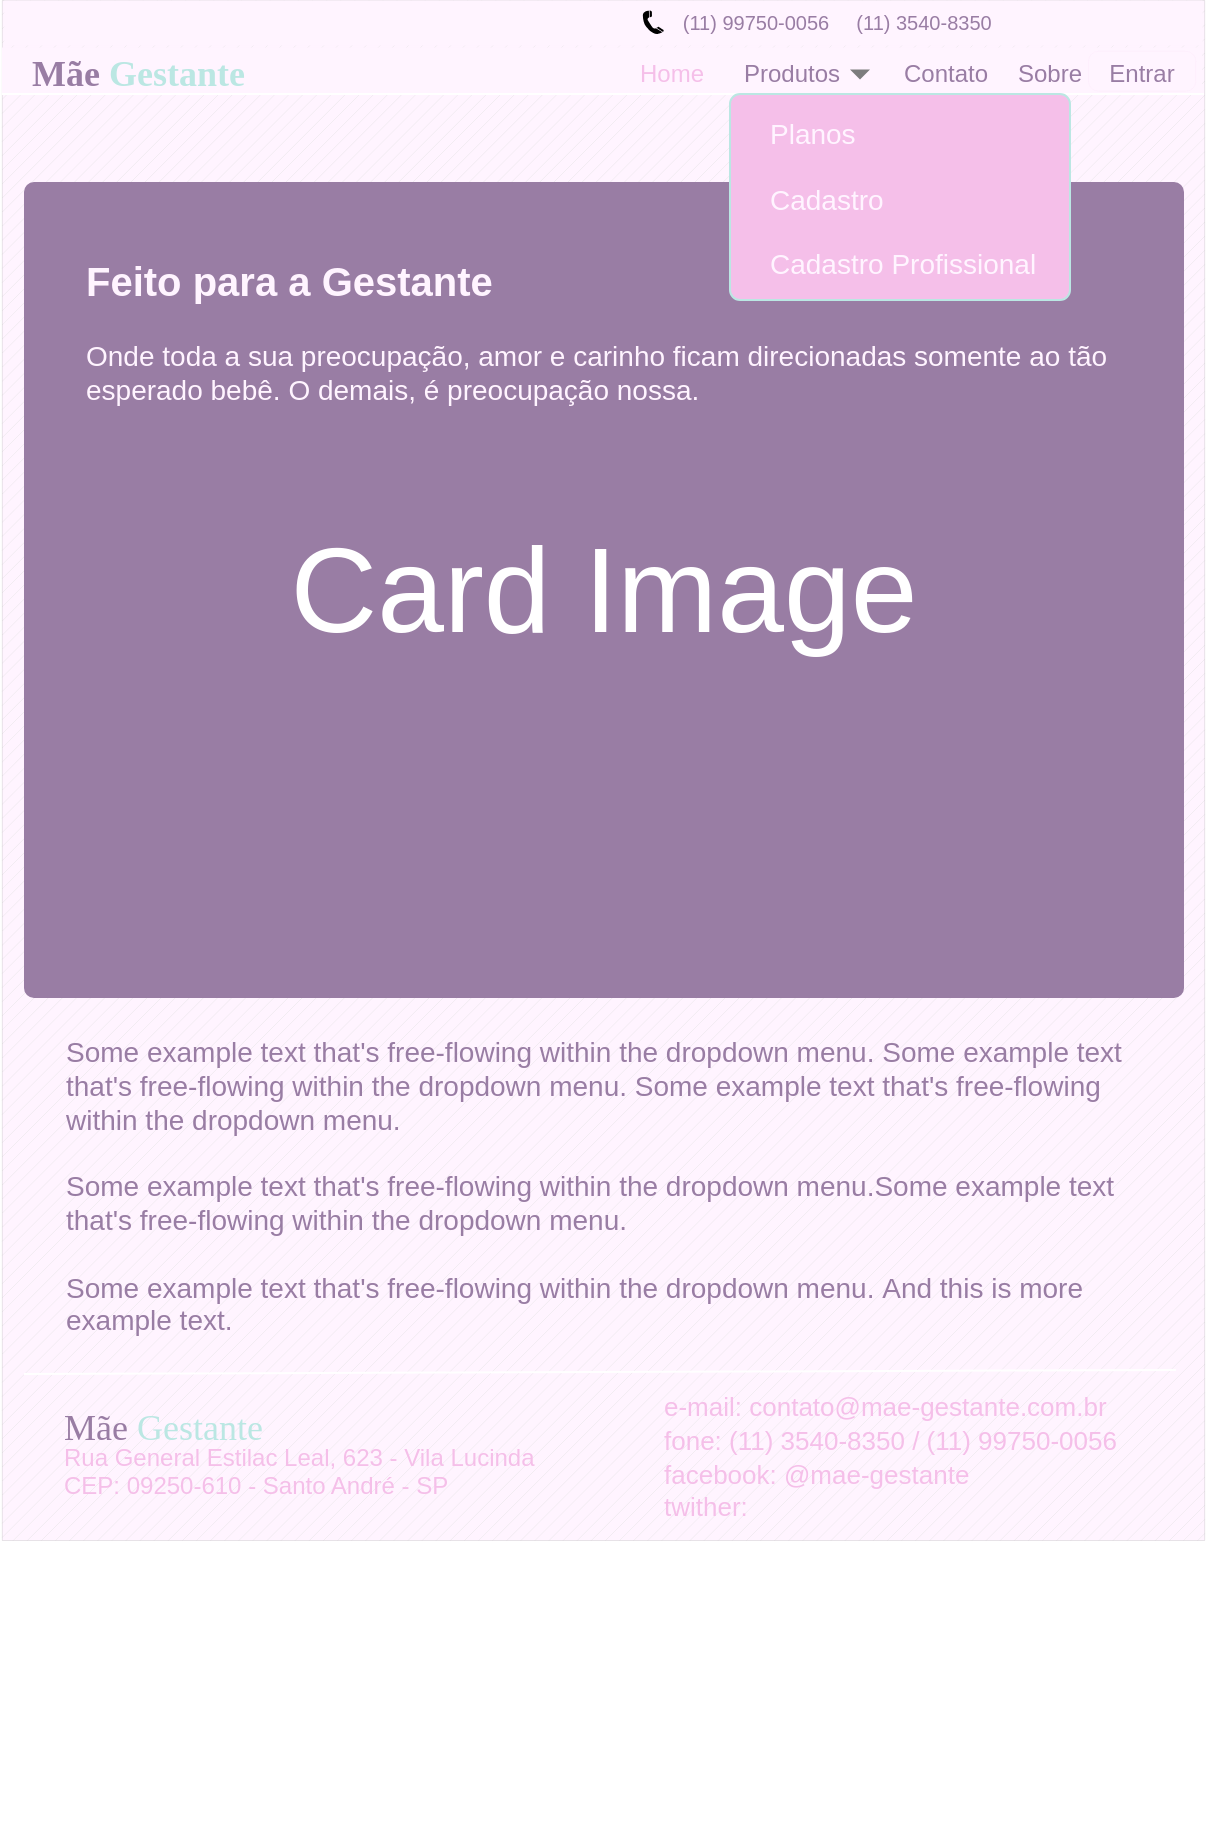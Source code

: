 <mxfile version="21.7.2" type="google" pages="11">
  <diagram name="Home" id="I-dmwQd22G39MFYdHWan">
    <mxGraphModel grid="1" page="1" gridSize="10" guides="1" tooltips="1" connect="1" arrows="1" fold="1" pageScale="1" pageWidth="827" pageHeight="1169" math="0" shadow="0">
      <root>
        <mxCell id="0" />
        <mxCell id="1" parent="0" />
        <mxCell id="iGDxCB1hvdM9g5HgiXLc-57" value="" style="group;rotation=0;" connectable="0" vertex="1" parent="1">
          <mxGeometry x="108" width="602.1" height="920" as="geometry" />
        </mxCell>
        <mxCell id="iGDxCB1hvdM9g5HgiXLc-1" value="" style="verticalLabelPosition=bottom;verticalAlign=top;html=1;shape=mxgraph.basic.patternFillRect;fillStyle=diag;step=5;fillStrokeWidth=0.2;fillStrokeColor=#dddddd;" vertex="1" parent="iGDxCB1hvdM9g5HgiXLc-57">
          <mxGeometry x="225.563" y="330" width="107.839" height="60" as="geometry" />
        </mxCell>
        <mxCell id="iGDxCB1hvdM9g5HgiXLc-2" value="" style="verticalLabelPosition=bottom;verticalAlign=top;html=1;shape=mxgraph.basic.patternFillRect;fillStyle=diag;step=5;fillStrokeWidth=0.2;fillStrokeColor=#dddddd;fillColor=#FFF4FF;strokeColor=none;strokeWidth=0;" vertex="1" parent="iGDxCB1hvdM9g5HgiXLc-57">
          <mxGeometry x="0.9" width="601.2" height="770" as="geometry" />
        </mxCell>
        <mxCell id="dyCnEN1HEnne1RZUXhnq-7" value="&lt;font color=&quot;#997da4&quot;&gt;Some example text that&#39;s free-flowing within the dropdown menu.&amp;nbsp;Some example text that&#39;s free-flowing within the dropdown menu.&amp;nbsp;Some example text that&#39;s free-flowing within the dropdown menu.&lt;br&gt;&lt;br&gt;Some example text that&#39;s free-flowing within the dropdown menu.Some example text that&#39;s free-flowing within the dropdown menu.&lt;br style=&quot;border-color: var(--border-color);&quot;&gt;&lt;br style=&quot;font-size: 14px&quot;&gt;Some example text that&#39;s free-flowing within the dropdown menu.&amp;nbsp;And this is more example text.&lt;/font&gt;" style="html=1;shadow=0;dashed=0;shape=mxgraph.bootstrap.rrect;rSize=5;strokeColor=none;strokeWidth=1;fillColor=none;fontColor=#6C767D;whiteSpace=wrap;align=left;verticalAlign=middle;spacingLeft=10;fontSize=14;spacing=10;" vertex="1" parent="iGDxCB1hvdM9g5HgiXLc-57">
          <mxGeometry x="13" y="513" width="578" height="160" as="geometry" />
        </mxCell>
        <mxCell id="gTcDLE9DgZrFthIfkOJ3-4" value="" style="group" connectable="0" vertex="1" parent="1">
          <mxGeometry x="109.0" y="23.75" width="601.0" height="23.25" as="geometry" />
        </mxCell>
        <mxCell id="1nlIOm-QPANZ6zQBVvd8-1" value="" style="group" connectable="0" vertex="1" parent="gTcDLE9DgZrFthIfkOJ3-4">
          <mxGeometry width="601.0" height="23.25" as="geometry" />
        </mxCell>
        <mxCell id="1nlIOm-QPANZ6zQBVvd8-2" value="&lt;font style=&quot;font-size: 18px;&quot; face=&quot;gayathri&quot;&gt;&lt;b&gt;&lt;font color=&quot;#997da4&quot; style=&quot;font-size: 18px;&quot;&gt;Mãe&lt;/font&gt; &lt;font style=&quot;font-size: 18px;&quot; color=&quot;#bbe7e3&quot;&gt;Gestante&lt;/font&gt;&lt;/b&gt;&lt;/font&gt;" style="html=1;shadow=0;dashed=0;fillColor=#FFF4FF;strokeColor=none;fontSize=24;fontColor=#181819;align=left;spacing=15;verticalAlign=middle;" vertex="1" parent="1nlIOm-QPANZ6zQBVvd8-1">
          <mxGeometry x="4.547e-13" width="600" height="23.25" as="geometry" />
        </mxCell>
        <UserObject label="Contato" link="data:page/id,gz-mDn76XfXTdkfrC9Yd" id="1nlIOm-QPANZ6zQBVvd8-3">
          <mxCell style="fillColor=none;strokeColor=none;fontSize=12;fontColor=#997DA4;align=center;" vertex="1" parent="1nlIOm-QPANZ6zQBVvd8-2">
            <mxGeometry width="70" height="20" relative="1" as="geometry">
              <mxPoint x="437" y="2" as="offset" />
            </mxGeometry>
          </mxCell>
        </UserObject>
        <UserObject label="Produtos" id="1nlIOm-QPANZ6zQBVvd8-4">
          <mxCell style="fillColor=none;strokeColor=none;fontSize=12;fontColor=#997DA4;align=right;spacingRight=20;" vertex="1" parent="1nlIOm-QPANZ6zQBVvd8-2">
            <mxGeometry width="90" height="20" relative="1" as="geometry">
              <mxPoint x="351" y="2" as="offset" />
            </mxGeometry>
          </mxCell>
        </UserObject>
        <mxCell id="1nlIOm-QPANZ6zQBVvd8-5" value="" style="shape=triangle;direction=south;fillColor=#7C7C7D;strokeColor=none;perimeter=none;fontSize=12;" vertex="1" parent="1nlIOm-QPANZ6zQBVvd8-4">
          <mxGeometry x="1" y="0.5" width="10" height="5" relative="1" as="geometry">
            <mxPoint x="-17" y="-1" as="offset" />
          </mxGeometry>
        </mxCell>
        <UserObject label="Sobre" link="data:page/id,jedMvQ4R5wtthEXff4bg" id="1nlIOm-QPANZ6zQBVvd8-6">
          <mxCell style="fillColor=none;strokeColor=none;fontSize=12;fontColor=#997DA4;align=center;" vertex="1" parent="1nlIOm-QPANZ6zQBVvd8-2">
            <mxGeometry width="80" height="20" relative="1" as="geometry">
              <mxPoint x="484" y="2" as="offset" />
            </mxGeometry>
          </mxCell>
        </UserObject>
        <mxCell id="1nlIOm-QPANZ6zQBVvd8-7" value="" style="endArrow=none;html=1;rounded=0;exitX=0;exitY=1;exitDx=0;exitDy=0;strokeColor=#FFFFFF;" edge="1" parent="1nlIOm-QPANZ6zQBVvd8-1">
          <mxGeometry width="50" height="50" relative="1" as="geometry">
            <mxPoint y="23.25" as="sourcePoint" />
            <mxPoint x="601.0" y="23.25" as="targetPoint" />
          </mxGeometry>
        </mxCell>
        <UserObject label="&lt;font style=&quot;font-size: 12px;&quot; color=&quot;#997da4&quot;&gt;Entrar&lt;/font&gt;" link="data:page/id,Hefi869PfSeMmvQqErBW" id="iGDxCB1hvdM9g5HgiXLc-52">
          <mxCell style="html=1;shadow=0;dashed=0;shape=mxgraph.bootstrap.rrect;rSize=5;strokeColor=#F5BFE9;strokeWidth=0;fillColor=#FFF4FF;fontColor=#ffffff;whiteSpace=wrap;align=center;verticalAlign=middle;spacingLeft=0;fontStyle=0;fontSize=16;spacing=5;" vertex="1" parent="1nlIOm-QPANZ6zQBVvd8-1">
            <mxGeometry x="542.996" y="1.63" width="53.651" height="20" as="geometry" />
          </mxCell>
        </UserObject>
        <mxCell id="gTcDLE9DgZrFthIfkOJ3-1" value="Home" style="fillColor=none;strokeColor=none;fontSize=12;fontColor=#F5BFE9;align=center;" vertex="1" parent="gTcDLE9DgZrFthIfkOJ3-4">
          <mxGeometry x="300.0" y="1.25" width="70" height="22" as="geometry" />
        </mxCell>
        <mxCell id="1hSE_vCOMIFlGA22R60o-1" value="" style="group" connectable="0" vertex="1" parent="1">
          <mxGeometry x="120" y="687" width="579" height="81" as="geometry" />
        </mxCell>
        <mxCell id="1hSE_vCOMIFlGA22R60o-2" value="&lt;p style=&quot;line-height: 90%;&quot;&gt;&lt;font style=&quot;&quot; face=&quot;gayathri&quot;&gt;&lt;font style=&quot;font-size: 18px;&quot;&gt;&lt;font color=&quot;#997da4&quot;&gt;Mãe &lt;/font&gt;&lt;font color=&quot;#bbe7e3&quot;&gt;Gestante&lt;/font&gt;&lt;/font&gt;&lt;br&gt;&lt;/font&gt;&lt;font color=&quot;#f5bfe9&quot;&gt;&lt;span style=&quot;font-size: 12px;&quot;&gt;Rua General Estilac Leal,&amp;nbsp;623 - Vila Lucinda&lt;/span&gt;&lt;br&gt;&lt;span style=&quot;font-size: 12px;&quot;&gt;CEP: 09250-610 - Santo André - SP&lt;/span&gt;&lt;/font&gt;&lt;br&gt;&lt;/p&gt;" style="html=1;shadow=0;dashed=0;shape=mxgraph.bootstrap.rrect;rSize=5;strokeColor=none;html=1;whiteSpace=wrap;fillColor=none;fontColor=#000000;align=left;verticalAlign=middle;spacing=20;fontSize=14;" vertex="1" parent="1hSE_vCOMIFlGA22R60o-1">
          <mxGeometry y="1" width="279" height="80" as="geometry" />
        </mxCell>
        <mxCell id="1hSE_vCOMIFlGA22R60o-3" value="&lt;font style=&quot;font-size: 13px;&quot;&gt;&lt;font color=&quot;#f5bfe9&quot; style=&quot;font-size: 13px;&quot;&gt;e-mail: contato@mae-gestante.com.br&amp;nbsp;&lt;br&gt;fone: (11) 3540-8350 / (11) 99750-0056&amp;nbsp;&lt;br&gt;facebook: @mae-gestante&lt;br&gt;twither:&amp;nbsp;&lt;/font&gt;&lt;br&gt;&lt;/font&gt;" style="html=1;shadow=0;dashed=0;shape=mxgraph.bootstrap.rrect;rSize=5;strokeColor=none;html=1;whiteSpace=wrap;fillColor=none;fontColor=#000000;align=left;verticalAlign=middle;spacing=20;fontSize=14;" vertex="1" parent="1hSE_vCOMIFlGA22R60o-1">
          <mxGeometry x="300" y="1" width="279" height="80" as="geometry" />
        </mxCell>
        <mxCell id="1hSE_vCOMIFlGA22R60o-4" value="" style="endArrow=none;html=1;rounded=0;strokeColor=#FFFFFF;entryX=0.979;entryY=0.901;entryDx=0;entryDy=0;entryPerimeter=0;" edge="1" parent="1hSE_vCOMIFlGA22R60o-1">
          <mxGeometry width="50" height="50" relative="1" as="geometry">
            <mxPoint as="sourcePoint" />
            <mxPoint x="576" y="-2" as="targetPoint" />
          </mxGeometry>
        </mxCell>
        <mxCell id="aFz-UZPHKLGzgrnm6tPw-1" value="" style="group;strokeColor=none;" connectable="0" vertex="1" parent="1">
          <mxGeometry x="109.9" width="599.1" height="22.5" as="geometry" />
        </mxCell>
        <mxCell id="aFz-UZPHKLGzgrnm6tPw-2" value="" style="verticalLabelPosition=bottom;verticalAlign=top;html=1;shape=mxgraph.basic.rect;fillColor2=none;strokeWidth=0;size=20;indent=5;fillColor=#FFF4FF;strokeColor=none;" vertex="1" parent="aFz-UZPHKLGzgrnm6tPw-1">
          <mxGeometry width="599.1" height="22.5" as="geometry" />
        </mxCell>
        <mxCell id="aFz-UZPHKLGzgrnm6tPw-3" value="" style="shape=image;html=1;verticalAlign=top;verticalLabelPosition=bottom;labelBackgroundColor=#ffffff;imageAspect=0;aspect=fixed;image=https://cdn4.iconfinder.com/data/icons/miu-black-social-2/60/whatsapp-128.png" vertex="1" parent="aFz-UZPHKLGzgrnm6tPw-1">
          <mxGeometry x="543.781" y="6.312" width="10.952" height="10.952" as="geometry" />
        </mxCell>
        <mxCell id="aFz-UZPHKLGzgrnm6tPw-4" value="" style="shape=image;html=1;verticalAlign=top;verticalLabelPosition=bottom;labelBackgroundColor=#ffffff;imageAspect=0;aspect=fixed;image=https://cdn3.iconfinder.com/data/icons/social-media-black-white-2/512/BW_Facebook_glyph_svg-128.png" vertex="1" parent="aFz-UZPHKLGzgrnm6tPw-1">
          <mxGeometry x="572.538" y="6.5" width="10.784" height="10.784" as="geometry" />
        </mxCell>
        <mxCell id="aFz-UZPHKLGzgrnm6tPw-5" value="" style="shape=image;html=1;verticalAlign=top;verticalLabelPosition=bottom;labelBackgroundColor=#ffffff;imageAspect=0;aspect=fixed;image=https://cdn2.iconfinder.com/data/icons/social-media-2421/512/Twitter-128.png;rotation=0;imageBackground=none;imageBorder=none;" vertex="1" parent="aFz-UZPHKLGzgrnm6tPw-1">
          <mxGeometry x="513.227" y="6.5" width="10.952" height="10.952" as="geometry" />
        </mxCell>
        <mxCell id="aFz-UZPHKLGzgrnm6tPw-7" value="&lt;font color=&quot;#997da4&quot;&gt;(11)&amp;nbsp;99750-0056&lt;/font&gt;" style="text;html=1;strokeColor=none;fillColor=none;align=center;verticalAlign=middle;whiteSpace=wrap;rounded=0;fontSize=10;" vertex="1" parent="aFz-UZPHKLGzgrnm6tPw-1">
          <mxGeometry x="330.668" width="89.866" height="22.5" as="geometry" />
        </mxCell>
        <mxCell id="aFz-UZPHKLGzgrnm6tPw-8" value="&lt;font color=&quot;#997da4&quot;&gt;(11)&amp;nbsp;3540-8350&lt;/font&gt;" style="text;html=1;strokeColor=none;fillColor=none;align=center;verticalAlign=middle;whiteSpace=wrap;rounded=0;fontSize=10;" vertex="1" parent="aFz-UZPHKLGzgrnm6tPw-1">
          <mxGeometry x="415.067" width="89.866" height="22.5" as="geometry" />
        </mxCell>
        <mxCell id="aFz-UZPHKLGzgrnm6tPw-9" value="" style="shape=mxgraph.signs.tech.telephone_3;html=1;pointerEvents=1;fillColor=#000000;strokeColor=none;verticalLabelPosition=bottom;verticalAlign=top;align=center;" vertex="1" parent="aFz-UZPHKLGzgrnm6tPw-1">
          <mxGeometry x="319.479" y="5.25" width="10.532" height="12" as="geometry" />
        </mxCell>
        <mxCell id="dyCnEN1HEnne1RZUXhnq-5" value="Card Image" style="html=1;shadow=0;dashed=0;shape=mxgraph.bootstrap.rrect;rSize=5;strokeColor=none;html=1;whiteSpace=wrap;fillColor=#997DA4;fontColor=#ffffff;verticalAlign=middle;align=center;spacing=20;fontSize=60;" vertex="1" parent="1">
          <mxGeometry x="120" y="91" width="580" height="408" as="geometry" />
        </mxCell>
        <mxCell id="dyCnEN1HEnne1RZUXhnq-6" value="&lt;div style=&quot;text-align: justify;&quot;&gt;&lt;b style=&quot;color: rgb(255, 244, 255); background-color: initial;&quot;&gt;&lt;font style=&quot;font-size: 20px&quot;&gt;Feito para a Gestante&lt;/font&gt;&lt;/b&gt;&lt;/div&gt;&lt;font color=&quot;#fff4ff&quot;&gt;&lt;div style=&quot;text-align: justify;&quot;&gt;&lt;br&gt;&lt;/div&gt;&lt;div style=&quot;text-align: justify;&quot;&gt;&lt;span style=&quot;background-color: initial;&quot;&gt;Onde toda a sua preocupação, amor e carinho ficam direcionadas somente ao tão&amp;nbsp;&lt;/span&gt;&lt;/div&gt;&lt;div style=&quot;text-align: justify;&quot;&gt;&lt;span style=&quot;background-color: initial;&quot;&gt;esperado bebê. O demais, é preocupação nossa.&lt;/span&gt;&lt;/div&gt;&lt;/font&gt;" style="fillColor=none;strokeColor=none;fontColor=#ffffff;html=1;verticalAlign=top;align=left;spacing=20;fontSize=14;" vertex="1" parent="dyCnEN1HEnne1RZUXhnq-5">
          <mxGeometry width="560" height="150" relative="1" as="geometry">
            <mxPoint x="11" y="13" as="offset" />
          </mxGeometry>
        </mxCell>
        <mxCell id="ogsBwZFAQtQsY9WRwNkz-1" value="" style="group" connectable="0" vertex="1" parent="1">
          <mxGeometry x="473" y="47" width="170" height="103" as="geometry" />
        </mxCell>
        <mxCell id="ogsBwZFAQtQsY9WRwNkz-2" value="" style="html=1;shadow=0;dashed=0;shape=mxgraph.bootstrap.rrect;rSize=5;fillColor=#F5BFE9;strokeColor=#BBE7E3;" vertex="1" parent="ogsBwZFAQtQsY9WRwNkz-1">
          <mxGeometry width="170" height="103" as="geometry" />
        </mxCell>
        <UserObject label="Planos" link="data:page/id,MW3sHoUKMy2ChfObA6Ot" id="ogsBwZFAQtQsY9WRwNkz-3">
          <mxCell style="fillColor=none;strokeColor=none;align=left;spacing=20;fontSize=14;fontColor=#FFF4FF;" vertex="1" parent="ogsBwZFAQtQsY9WRwNkz-2">
            <mxGeometry width="170" height="30" relative="1" as="geometry">
              <mxPoint y="4" as="offset" />
            </mxGeometry>
          </mxCell>
        </UserObject>
        <UserObject label="Cadastro" link="data:page/id,ouvze1eWHMKrTNxNeyaF" id="ogsBwZFAQtQsY9WRwNkz-4">
          <mxCell style="fillColor=none;strokeColor=none;align=left;spacing=20;fontSize=14;fontColor=#FFF4FF;" vertex="1" parent="ogsBwZFAQtQsY9WRwNkz-2">
            <mxGeometry width="170" height="30" relative="1" as="geometry">
              <mxPoint y="37" as="offset" />
            </mxGeometry>
          </mxCell>
        </UserObject>
        <UserObject label="Cadastro Profissional" link="data:page/id,FkVzMn-c7nqDaxMak-38" id="ogsBwZFAQtQsY9WRwNkz-5">
          <mxCell style="fillColor=none;strokeColor=none;align=left;spacing=20;fontSize=14;fontColor=#FFF4FF;" vertex="1" parent="ogsBwZFAQtQsY9WRwNkz-1">
            <mxGeometry y="69" width="170" height="30" as="geometry" />
          </mxCell>
        </UserObject>
      </root>
    </mxGraphModel>
  </diagram>
  <diagram name="Login" id="Hefi869PfSeMmvQqErBW">
    <mxGraphModel grid="1" page="1" gridSize="10" guides="1" tooltips="1" connect="1" arrows="1" fold="1" pageScale="1" pageWidth="827" pageHeight="1169" math="0" shadow="0">
      <root>
        <mxCell id="rBUdUqwoNOo7rhldMG81-0" />
        <mxCell id="rBUdUqwoNOo7rhldMG81-1" parent="rBUdUqwoNOo7rhldMG81-0" />
        <mxCell id="rBUdUqwoNOo7rhldMG81-2" value="" style="group;rotation=0;strokeColor=none;" connectable="0" vertex="1" parent="rBUdUqwoNOo7rhldMG81-1">
          <mxGeometry x="109" width="601" height="780" as="geometry" />
        </mxCell>
        <mxCell id="rBUdUqwoNOo7rhldMG81-3" value="" style="verticalLabelPosition=bottom;verticalAlign=top;html=1;shape=mxgraph.basic.patternFillRect;fillStyle=diag;step=5;fillStrokeWidth=0.2;fillStrokeColor=#dddddd;" vertex="1" parent="rBUdUqwoNOo7rhldMG81-2">
          <mxGeometry x="225.563" y="343.783" width="107.839" height="50.87" as="geometry" />
        </mxCell>
        <mxCell id="rBUdUqwoNOo7rhldMG81-4" value="" style="verticalLabelPosition=bottom;verticalAlign=top;html=1;shape=mxgraph.basic.patternFillRect;fillStyle=diag;step=5;fillStrokeWidth=0.2;fillStrokeColor=#dddddd;fillColor=#FFF4FF;strokeColor=none;strokeWidth=0;" vertex="1" parent="rBUdUqwoNOo7rhldMG81-2">
          <mxGeometry x="0.9" width="599.1" height="780" as="geometry" />
        </mxCell>
        <mxCell id="pcAROck1c64bF_WlAJOE-0" value="" style="group" connectable="0" vertex="1" parent="rBUdUqwoNOo7rhldMG81-2">
          <mxGeometry x="-4.547e-13" y="26.848" width="601.0" height="26.283" as="geometry" />
        </mxCell>
        <mxCell id="rBUdUqwoNOo7rhldMG81-6" value="&lt;font style=&quot;font-size: 18px;&quot; face=&quot;gayathri&quot;&gt;&lt;b&gt;&lt;font color=&quot;#997da4&quot; style=&quot;font-size: 18px;&quot;&gt;Mãe&lt;/font&gt; &lt;font style=&quot;font-size: 18px;&quot; color=&quot;#bbe7e3&quot;&gt;Gestante&lt;/font&gt;&lt;/b&gt;&lt;/font&gt;" style="html=1;shadow=0;dashed=0;fillColor=#FFF4FF;strokeColor=none;fontSize=24;fontColor=#181819;align=left;spacing=15;verticalAlign=middle;" vertex="1" parent="pcAROck1c64bF_WlAJOE-0">
          <mxGeometry x="4.547e-13" width="600" height="26.283" as="geometry" />
        </mxCell>
        <UserObject label="Contato" link="data:page/id,gz-mDn76XfXTdkfrC9Yd" id="rBUdUqwoNOo7rhldMG81-7">
          <mxCell style="fillColor=none;strokeColor=none;fontSize=12;fontColor=#997DA4;align=center;" vertex="1" parent="rBUdUqwoNOo7rhldMG81-6">
            <mxGeometry width="70" height="40" relative="1" as="geometry">
              <mxPoint x="482" y="-8" as="offset" />
            </mxGeometry>
          </mxCell>
        </UserObject>
        <UserObject label="Sobre" link="data:page/id,jedMvQ4R5wtthEXff4bg" id="rBUdUqwoNOo7rhldMG81-10">
          <mxCell style="fillColor=none;strokeColor=none;fontSize=12;fontColor=#997DA4;align=center;" vertex="1" parent="rBUdUqwoNOo7rhldMG81-6">
            <mxGeometry width="80" height="40" relative="1" as="geometry">
              <mxPoint x="529" y="-8" as="offset" />
            </mxGeometry>
          </mxCell>
        </UserObject>
        <mxCell id="rBUdUqwoNOo7rhldMG81-21" value="" style="endArrow=none;html=1;rounded=0;exitX=0;exitY=1;exitDx=0;exitDy=0;strokeColor=#FFFFFF;" edge="1" parent="pcAROck1c64bF_WlAJOE-0">
          <mxGeometry width="50" height="50" relative="1" as="geometry">
            <mxPoint y="26.283" as="sourcePoint" />
            <mxPoint x="601.0" y="26.283" as="targetPoint" />
          </mxGeometry>
        </mxCell>
        <UserObject label="Home" link="data:page/id,I-dmwQd22G39MFYdHWan" id="rBUdUqwoNOo7rhldMG81-22">
          <mxCell style="fillColor=none;strokeColor=none;fontSize=12;fontColor=#997DA4;align=center;" vertex="1" parent="rBUdUqwoNOo7rhldMG81-1">
            <mxGeometry x="535" y="18" width="70" height="40" as="geometry" />
          </mxCell>
        </UserObject>
        <mxCell id="e-o1EGgzYUX4ATqssrzc-0" value="" style="html=1;shadow=0;dashed=0;shape=mxgraph.bootstrap.rrect;rSize=5;fillColor=#8EBBBF;strokeColor=none;" vertex="1" parent="rBUdUqwoNOo7rhldMG81-1">
          <mxGeometry x="302" y="194" width="220" height="345" as="geometry" />
        </mxCell>
        <mxCell id="e-o1EGgzYUX4ATqssrzc-1" value="Email" style="fillColor=none;strokeColor=none;align=left;spacing=20;fontSize=14;fontColor=#FFF4FF;" vertex="1" parent="e-o1EGgzYUX4ATqssrzc-0">
          <mxGeometry width="220" height="40" relative="1" as="geometry">
            <mxPoint y="10" as="offset" />
          </mxGeometry>
        </mxCell>
        <mxCell id="e-o1EGgzYUX4ATqssrzc-2" value="&lt;font color=&quot;#997da4&quot;&gt;a.albaroti@gmail.com&lt;/font&gt;" style="html=1;shadow=0;dashed=0;shape=mxgraph.bootstrap.rrect;rSize=5;fillColor=#FFF4FF;strokeColor=none;align=left;spacing=15;fontSize=14;fontColor=#6C767D;" vertex="1" parent="e-o1EGgzYUX4ATqssrzc-0">
          <mxGeometry width="180" height="30" relative="1" as="geometry">
            <mxPoint x="20" y="50" as="offset" />
          </mxGeometry>
        </mxCell>
        <mxCell id="e-o1EGgzYUX4ATqssrzc-3" value="Password" style="fillColor=none;strokeColor=none;align=left;spacing=20;fontSize=14;fontColor=#FFF4FF;" vertex="1" parent="e-o1EGgzYUX4ATqssrzc-0">
          <mxGeometry width="220" height="40" relative="1" as="geometry">
            <mxPoint y="90" as="offset" />
          </mxGeometry>
        </mxCell>
        <mxCell id="e-o1EGgzYUX4ATqssrzc-4" value="&lt;font color=&quot;#997da4&quot;&gt;*********&lt;/font&gt;" style="html=1;shadow=0;dashed=0;shape=mxgraph.bootstrap.rrect;rSize=5;fillColor=#FFF4FF;strokeColor=none;align=left;spacing=15;fontSize=14;fontColor=#6C767D;" vertex="1" parent="e-o1EGgzYUX4ATqssrzc-0">
          <mxGeometry width="180" height="30" relative="1" as="geometry">
            <mxPoint x="20" y="130" as="offset" />
          </mxGeometry>
        </mxCell>
        <mxCell id="e-o1EGgzYUX4ATqssrzc-5" value="&lt;font color=&quot;#fff4ff&quot;&gt;Remember me&lt;/font&gt;" style="html=1;shadow=0;dashed=0;shape=mxgraph.bootstrap.rrect;rSize=2;fillColor=#EDEDED;strokeColor=#999999;align=left;fontSize=14;fontColor=#000000;labelPosition=right;verticalLabelPosition=middle;verticalAlign=middle;spacingLeft=5;spacingTop=-2;gradientColor=#DEDEDE;" vertex="1" parent="e-o1EGgzYUX4ATqssrzc-0">
          <mxGeometry width="10" height="10" relative="1" as="geometry">
            <mxPoint x="20" y="180" as="offset" />
          </mxGeometry>
        </mxCell>
        <UserObject label="&lt;font color=&quot;#fff4ff&quot;&gt;Sign in&lt;/font&gt;" link="data:page/id,f1le1yVijCCF4Yf2VVlB" id="e-o1EGgzYUX4ATqssrzc-6">
          <mxCell style="html=1;shadow=0;dashed=0;shape=mxgraph.bootstrap.rrect;rSize=5;fillColor=#F5BFE9;strokeColor=none;align=center;fontSize=14;fontColor=#FFFFFF;" vertex="1" parent="e-o1EGgzYUX4ATqssrzc-0">
            <mxGeometry width="100" height="40" relative="1" as="geometry">
              <mxPoint x="20" y="210" as="offset" />
            </mxGeometry>
          </mxCell>
        </UserObject>
        <mxCell id="e-o1EGgzYUX4ATqssrzc-7" value="" style="shape=line;strokeColor=#FFF4FF;perimeter=none;resizeWidth=1;" vertex="1" parent="e-o1EGgzYUX4ATqssrzc-0">
          <mxGeometry width="220" height="10" relative="1" as="geometry">
            <mxPoint y="260" as="offset" />
          </mxGeometry>
        </mxCell>
        <mxCell id="e-o1EGgzYUX4ATqssrzc-8" value="&lt;font color=&quot;#fff4ff&quot;&gt;Nova aqui? &lt;/font&gt;&lt;font color=&quot;#997da4&quot;&gt;Cadastre-se&lt;/font&gt;&lt;br&gt;&lt;br&gt;&lt;font color=&quot;#997da4&quot;&gt;Esqueceu a senha?&lt;/font&gt;" style="html=1;fillColor=none;strokeColor=none;align=left;spacing=20;fontSize=14;" vertex="1" parent="e-o1EGgzYUX4ATqssrzc-0">
          <mxGeometry width="220" height="60" relative="1" as="geometry">
            <mxPoint y="275" as="offset" />
          </mxGeometry>
        </mxCell>
        <UserObject label="" link="data:page/id,ouvze1eWHMKrTNxNeyaF" id="B2LhqROdE9oxb-MsNPyX-0">
          <mxCell style="rounded=0;whiteSpace=wrap;html=1;fillColor=none;strokeColor=none;" vertex="1" parent="e-o1EGgzYUX4ATqssrzc-0">
            <mxGeometry x="91" y="276" width="88" height="24" as="geometry" />
          </mxCell>
        </UserObject>
        <mxCell id="XScft2QGF7P4XDLuka0--0" value="" style="group" connectable="0" vertex="1" parent="rBUdUqwoNOo7rhldMG81-1">
          <mxGeometry x="120" y="699" width="579" height="81" as="geometry" />
        </mxCell>
        <mxCell id="XScft2QGF7P4XDLuka0--1" value="&lt;p style=&quot;line-height: 90%;&quot;&gt;&lt;font style=&quot;&quot; face=&quot;gayathri&quot;&gt;&lt;font style=&quot;font-size: 18px;&quot;&gt;&lt;font color=&quot;#997da4&quot;&gt;Mãe &lt;/font&gt;&lt;font color=&quot;#bbe7e3&quot;&gt;Gestante&lt;/font&gt;&lt;/font&gt;&lt;br&gt;&lt;/font&gt;&lt;font color=&quot;#f5bfe9&quot;&gt;&lt;span style=&quot;font-size: 12px;&quot;&gt;Rua General Estilac Leal,&amp;nbsp;623 - Vila Lucinda&lt;/span&gt;&lt;br&gt;&lt;span style=&quot;font-size: 12px;&quot;&gt;CEP: 09250-610 - Santo André - SP.&lt;/span&gt;&lt;/font&gt;&lt;br&gt;&lt;/p&gt;" style="html=1;shadow=0;dashed=0;shape=mxgraph.bootstrap.rrect;rSize=5;strokeColor=none;html=1;whiteSpace=wrap;fillColor=none;fontColor=#000000;align=left;verticalAlign=middle;spacing=20;fontSize=14;" vertex="1" parent="XScft2QGF7P4XDLuka0--0">
          <mxGeometry y="1" width="279" height="80" as="geometry" />
        </mxCell>
        <mxCell id="XScft2QGF7P4XDLuka0--2" value="&lt;font style=&quot;font-size: 13px;&quot;&gt;&lt;font color=&quot;#f5bfe9&quot; style=&quot;font-size: 13px;&quot;&gt;e-mail: contato@mae-gestante.com.br&amp;nbsp;&lt;br&gt;fone: (11) 3540-8350 / (11) 99750-0056&amp;nbsp;&lt;br&gt;facebook: @mae-gestante&lt;br&gt;twither:&amp;nbsp;&lt;/font&gt;&lt;br&gt;&lt;/font&gt;" style="html=1;shadow=0;dashed=0;shape=mxgraph.bootstrap.rrect;rSize=5;strokeColor=none;html=1;whiteSpace=wrap;fillColor=none;fontColor=#000000;align=left;verticalAlign=middle;spacing=20;fontSize=14;" vertex="1" parent="XScft2QGF7P4XDLuka0--0">
          <mxGeometry x="300" y="1" width="279" height="80" as="geometry" />
        </mxCell>
        <mxCell id="XScft2QGF7P4XDLuka0--3" value="" style="endArrow=none;html=1;rounded=0;strokeColor=#FFFFFF;entryX=0.979;entryY=0.901;entryDx=0;entryDy=0;entryPerimeter=0;" edge="1" parent="XScft2QGF7P4XDLuka0--0">
          <mxGeometry width="50" height="50" relative="1" as="geometry">
            <mxPoint as="sourcePoint" />
            <mxPoint x="576" y="-2" as="targetPoint" />
          </mxGeometry>
        </mxCell>
        <mxCell id="D8WO04zCl5c-r5XJ8Sfy-0" value="" style="group;strokeColor=none;" connectable="0" vertex="1" parent="rBUdUqwoNOo7rhldMG81-1">
          <mxGeometry x="109.9" width="599.1" height="22.5" as="geometry" />
        </mxCell>
        <mxCell id="D8WO04zCl5c-r5XJ8Sfy-1" value="" style="verticalLabelPosition=bottom;verticalAlign=top;html=1;shape=mxgraph.basic.rect;fillColor2=none;strokeWidth=0;size=20;indent=5;fillColor=#FFF4FF;strokeColor=none;" vertex="1" parent="D8WO04zCl5c-r5XJ8Sfy-0">
          <mxGeometry width="599.1" height="22.5" as="geometry" />
        </mxCell>
        <mxCell id="D8WO04zCl5c-r5XJ8Sfy-2" value="" style="shape=image;html=1;verticalAlign=top;verticalLabelPosition=bottom;labelBackgroundColor=#ffffff;imageAspect=0;aspect=fixed;image=https://cdn4.iconfinder.com/data/icons/miu-black-social-2/60/whatsapp-128.png" vertex="1" parent="D8WO04zCl5c-r5XJ8Sfy-0">
          <mxGeometry x="543.781" y="6.312" width="10.952" height="10.952" as="geometry" />
        </mxCell>
        <mxCell id="D8WO04zCl5c-r5XJ8Sfy-3" value="" style="shape=image;html=1;verticalAlign=top;verticalLabelPosition=bottom;labelBackgroundColor=#ffffff;imageAspect=0;aspect=fixed;image=https://cdn3.iconfinder.com/data/icons/social-media-black-white-2/512/BW_Facebook_glyph_svg-128.png" vertex="1" parent="D8WO04zCl5c-r5XJ8Sfy-0">
          <mxGeometry x="572.538" y="6.5" width="10.784" height="10.784" as="geometry" />
        </mxCell>
        <mxCell id="D8WO04zCl5c-r5XJ8Sfy-4" value="" style="shape=image;html=1;verticalAlign=top;verticalLabelPosition=bottom;labelBackgroundColor=#ffffff;imageAspect=0;aspect=fixed;image=https://cdn2.iconfinder.com/data/icons/social-media-2421/512/Twitter-128.png;rotation=0;imageBackground=none;imageBorder=none;" vertex="1" parent="D8WO04zCl5c-r5XJ8Sfy-0">
          <mxGeometry x="513.227" y="6.5" width="10.952" height="10.952" as="geometry" />
        </mxCell>
        <mxCell id="D8WO04zCl5c-r5XJ8Sfy-5" value="&lt;font color=&quot;#997da4&quot;&gt;(11)&amp;nbsp;99750-0056&lt;/font&gt;" style="text;html=1;strokeColor=none;fillColor=none;align=center;verticalAlign=middle;whiteSpace=wrap;rounded=0;fontSize=10;" vertex="1" parent="D8WO04zCl5c-r5XJ8Sfy-0">
          <mxGeometry x="330.668" width="89.866" height="22.5" as="geometry" />
        </mxCell>
        <mxCell id="D8WO04zCl5c-r5XJ8Sfy-6" value="&lt;font color=&quot;#997da4&quot;&gt;(11)&amp;nbsp;3540-8350&lt;/font&gt;" style="text;html=1;strokeColor=none;fillColor=none;align=center;verticalAlign=middle;whiteSpace=wrap;rounded=0;fontSize=10;" vertex="1" parent="D8WO04zCl5c-r5XJ8Sfy-0">
          <mxGeometry x="415.067" width="89.866" height="22.5" as="geometry" />
        </mxCell>
        <mxCell id="D8WO04zCl5c-r5XJ8Sfy-7" value="" style="shape=mxgraph.signs.tech.telephone_3;html=1;pointerEvents=1;fillColor=#000000;strokeColor=none;verticalLabelPosition=bottom;verticalAlign=top;align=center;" vertex="1" parent="D8WO04zCl5c-r5XJ8Sfy-0">
          <mxGeometry x="319.479" y="5.25" width="10.532" height="12" as="geometry" />
        </mxCell>
        <UserObject label="" link="data:page/id,l3t5kjbj1K8ltFAgFXOP" id="B2LhqROdE9oxb-MsNPyX-1">
          <mxCell style="rounded=0;whiteSpace=wrap;html=1;fillColor=none;strokeColor=none;" vertex="1" parent="rBUdUqwoNOo7rhldMG81-1">
            <mxGeometry x="316" y="504" width="134" height="24" as="geometry" />
          </mxCell>
        </UserObject>
      </root>
    </mxGraphModel>
  </diagram>
  <diagram name="Admin" id="f1le1yVijCCF4Yf2VVlB">
    <mxGraphModel grid="1" page="1" gridSize="10" guides="1" tooltips="1" connect="1" arrows="1" fold="1" pageScale="1" pageWidth="827" pageHeight="1169" math="0" shadow="0">
      <root>
        <mxCell id="tKX4B9opg73uFafylabf-0" />
        <mxCell id="tKX4B9opg73uFafylabf-1" parent="tKX4B9opg73uFafylabf-0" />
        <mxCell id="tKX4B9opg73uFafylabf-2" value="" style="group;rotation=0;" parent="tKX4B9opg73uFafylabf-1" connectable="0" vertex="1">
          <mxGeometry x="109" width="600" height="920" as="geometry" />
        </mxCell>
        <mxCell id="tKX4B9opg73uFafylabf-3" value="" style="verticalLabelPosition=bottom;verticalAlign=top;html=1;shape=mxgraph.basic.patternFillRect;fillStyle=diag;step=5;fillStrokeWidth=0.2;fillStrokeColor=#dddddd;" parent="tKX4B9opg73uFafylabf-2" vertex="1">
          <mxGeometry x="225.563" y="330" width="107.839" height="60" as="geometry" />
        </mxCell>
        <mxCell id="tKX4B9opg73uFafylabf-4" value="" style="verticalLabelPosition=bottom;verticalAlign=top;html=1;shape=mxgraph.basic.patternFillRect;fillStyle=diag;step=5;fillStrokeWidth=0.2;fillStrokeColor=#dddddd;fillColor=#FFF4FF;strokeColor=none;strokeWidth=0;" parent="tKX4B9opg73uFafylabf-2" vertex="1">
          <mxGeometry x="0.899" width="601.203" height="920" as="geometry" />
        </mxCell>
        <mxCell id="tKX4B9opg73uFafylabf-8" value="" style="group" parent="tKX4B9opg73uFafylabf-1" connectable="0" vertex="1">
          <mxGeometry x="109.0" y="23.75" width="601.0" height="23.25" as="geometry" />
        </mxCell>
        <mxCell id="tKX4B9opg73uFafylabf-9" value="" style="group" parent="tKX4B9opg73uFafylabf-8" connectable="0" vertex="1">
          <mxGeometry width="601.0" height="23.25" as="geometry" />
        </mxCell>
        <mxCell id="tKX4B9opg73uFafylabf-10" value="&lt;font face=&quot;gayathri&quot; style=&quot;font-size: 18px;&quot;&gt;&lt;b style=&quot;&quot;&gt;&lt;font color=&quot;#997da4&quot; style=&quot;font-size: 18px;&quot;&gt;Mãe&lt;/font&gt; &lt;font style=&quot;font-size: 18px;&quot; color=&quot;#bbe7e3&quot;&gt;Gestante&lt;/font&gt;&lt;/b&gt;&lt;/font&gt;" style="html=1;shadow=0;dashed=0;fillColor=#FFF4FF;strokeColor=none;fontSize=24;fontColor=#181819;align=left;spacing=15;verticalAlign=middle;" parent="tKX4B9opg73uFafylabf-9" vertex="1">
          <mxGeometry x="4.547e-13" width="600" height="23.25" as="geometry" />
        </mxCell>
        <mxCell id="tKX4B9opg73uFafylabf-11" value="Contato" style="fillColor=none;strokeColor=none;fontSize=12;fontColor=#997DA4;align=center;" parent="tKX4B9opg73uFafylabf-10" vertex="1">
          <mxGeometry width="70" height="20" relative="1" as="geometry">
            <mxPoint x="437" y="2" as="offset" />
          </mxGeometry>
        </mxCell>
        <UserObject label="Produtos" id="tKX4B9opg73uFafylabf-12">
          <mxCell style="fillColor=none;strokeColor=none;fontSize=12;fontColor=#997DA4;align=right;spacingRight=20;" parent="tKX4B9opg73uFafylabf-10" vertex="1">
            <mxGeometry width="90" height="20" relative="1" as="geometry">
              <mxPoint x="351" y="2" as="offset" />
            </mxGeometry>
          </mxCell>
        </UserObject>
        <mxCell id="tKX4B9opg73uFafylabf-13" value="" style="shape=triangle;direction=south;fillColor=#7C7C7D;strokeColor=none;perimeter=none;fontSize=12;" parent="tKX4B9opg73uFafylabf-12" vertex="1">
          <mxGeometry x="1" y="0.5" width="10" height="5" relative="1" as="geometry">
            <mxPoint x="-17" y="-1" as="offset" />
          </mxGeometry>
        </mxCell>
        <mxCell id="tKX4B9opg73uFafylabf-14" value="Sobre" style="fillColor=none;strokeColor=none;fontSize=12;fontColor=#997DA4;align=center;" parent="tKX4B9opg73uFafylabf-10" vertex="1">
          <mxGeometry width="80" height="20" relative="1" as="geometry">
            <mxPoint x="484" y="2" as="offset" />
          </mxGeometry>
        </mxCell>
        <mxCell id="tKX4B9opg73uFafylabf-15" value="" style="endArrow=none;html=1;rounded=0;exitX=0;exitY=1;exitDx=0;exitDy=0;strokeColor=#FFFFFF;" parent="tKX4B9opg73uFafylabf-9" edge="1">
          <mxGeometry width="50" height="50" relative="1" as="geometry">
            <mxPoint y="23.25" as="sourcePoint" />
            <mxPoint x="601.0" y="23.25" as="targetPoint" />
          </mxGeometry>
        </mxCell>
        <mxCell id="tKX4B9opg73uFafylabf-16" value="&lt;font style=&quot;font-size: 12px;&quot; color=&quot;#997da4&quot;&gt;Entrar&lt;/font&gt;" style="html=1;shadow=0;dashed=0;shape=mxgraph.bootstrap.rrect;rSize=5;strokeColor=#F5BFE9;strokeWidth=0;fillColor=#FFF4FF;fontColor=#ffffff;whiteSpace=wrap;align=center;verticalAlign=middle;spacingLeft=0;fontStyle=0;fontSize=16;spacing=5;" parent="tKX4B9opg73uFafylabf-9" vertex="1">
          <mxGeometry x="542.996" y="1.63" width="53.651" height="20" as="geometry" />
        </mxCell>
        <UserObject label="Home" link="data:page/id,I-dmwQd22G39MFYdHWan" id="tKX4B9opg73uFafylabf-17">
          <mxCell style="fillColor=none;strokeColor=none;fontSize=12;fontColor=#997DA4;align=center;" parent="tKX4B9opg73uFafylabf-8" vertex="1">
            <mxGeometry x="300.0" y="1.25" width="70" height="22" as="geometry" />
          </mxCell>
        </UserObject>
        <mxCell id="tKX4B9opg73uFafylabf-18" value="&lt;font color=&quot;#f5bfe9&quot;&gt;Home&lt;/font&gt;&lt;font color=&quot;#997da4&quot;&gt; / Admin&lt;/font&gt;" style="html=1;shadow=0;dashed=0;shape=mxgraph.bootstrap.rrect;rSize=5;strokeColor=none;strokeWidth=1;fillColor=none;fontColor=#6C757D;whiteSpace=wrap;align=left;verticalAlign=middle;spacingLeft=0;fontStyle=0;fontSize=14;spacing=10;" parent="tKX4B9opg73uFafylabf-1" vertex="1">
          <mxGeometry x="111" y="68" width="599" height="40" as="geometry" />
        </mxCell>
        <mxCell id="tKX4B9opg73uFafylabf-19" value="" style="group" parent="tKX4B9opg73uFafylabf-1" connectable="0" vertex="1">
          <mxGeometry x="120" y="839" width="579" height="81" as="geometry" />
        </mxCell>
        <mxCell id="tKX4B9opg73uFafylabf-20" value="&lt;p style=&quot;line-height: 90%;&quot;&gt;&lt;font style=&quot;&quot; face=&quot;gayathri&quot;&gt;&lt;font style=&quot;font-size: 18px;&quot;&gt;&lt;font color=&quot;#997da4&quot;&gt;Mãe &lt;/font&gt;&lt;font color=&quot;#bbe7e3&quot;&gt;Gestante&lt;/font&gt;&lt;/font&gt;&lt;br&gt;&lt;/font&gt;&lt;font color=&quot;#f5bfe9&quot;&gt;&lt;span style=&quot;font-size: 12px;&quot;&gt;Rua General Estilac Leal,&amp;nbsp;623 - Vila Lucinda&lt;/span&gt;&lt;br&gt;&lt;span style=&quot;font-size: 12px;&quot;&gt;CEP: 09250-610 - Santo André - SP.&lt;/span&gt;&lt;/font&gt;&lt;br&gt;&lt;/p&gt;" style="html=1;shadow=0;dashed=0;shape=mxgraph.bootstrap.rrect;rSize=5;strokeColor=none;html=1;whiteSpace=wrap;fillColor=none;fontColor=#000000;align=left;verticalAlign=middle;spacing=20;fontSize=14;" parent="tKX4B9opg73uFafylabf-19" vertex="1">
          <mxGeometry y="1" width="279" height="80" as="geometry" />
        </mxCell>
        <mxCell id="tKX4B9opg73uFafylabf-21" value="&lt;font style=&quot;font-size: 13px;&quot;&gt;&lt;font color=&quot;#f5bfe9&quot; style=&quot;font-size: 13px;&quot;&gt;e-mail: contato@mae-gestante.com.br&amp;nbsp;&lt;br&gt;fone: (11) 3540-8350 / (11) 99750-0056&amp;nbsp;&lt;br&gt;facebook: @mae-gestante&lt;br&gt;twither:&amp;nbsp;&lt;/font&gt;&lt;br&gt;&lt;/font&gt;" style="html=1;shadow=0;dashed=0;shape=mxgraph.bootstrap.rrect;rSize=5;strokeColor=none;html=1;whiteSpace=wrap;fillColor=none;fontColor=#000000;align=left;verticalAlign=middle;spacing=20;fontSize=14;" parent="tKX4B9opg73uFafylabf-19" vertex="1">
          <mxGeometry x="300" y="1" width="279" height="80" as="geometry" />
        </mxCell>
        <mxCell id="tKX4B9opg73uFafylabf-22" value="" style="endArrow=none;html=1;rounded=0;strokeColor=#FFFFFF;entryX=0.979;entryY=0.901;entryDx=0;entryDy=0;entryPerimeter=0;" parent="tKX4B9opg73uFafylabf-19" edge="1">
          <mxGeometry width="50" height="50" relative="1" as="geometry">
            <mxPoint as="sourcePoint" />
            <mxPoint x="576" y="-2" as="targetPoint" />
          </mxGeometry>
        </mxCell>
        <mxCell id="tKX4B9opg73uFafylabf-23" value="" style="group;strokeColor=none;" parent="tKX4B9opg73uFafylabf-1" connectable="0" vertex="1">
          <mxGeometry x="109.9" width="599.1" height="22.5" as="geometry" />
        </mxCell>
        <mxCell id="tKX4B9opg73uFafylabf-24" value="" style="verticalLabelPosition=bottom;verticalAlign=top;html=1;shape=mxgraph.basic.rect;fillColor2=none;strokeWidth=0;size=20;indent=5;fillColor=#FFF4FF;strokeColor=none;" parent="tKX4B9opg73uFafylabf-23" vertex="1">
          <mxGeometry width="599.1" height="22.5" as="geometry" />
        </mxCell>
        <mxCell id="tKX4B9opg73uFafylabf-25" value="" style="shape=image;html=1;verticalAlign=top;verticalLabelPosition=bottom;labelBackgroundColor=#ffffff;imageAspect=0;aspect=fixed;image=https://cdn4.iconfinder.com/data/icons/miu-black-social-2/60/whatsapp-128.png" parent="tKX4B9opg73uFafylabf-23" vertex="1">
          <mxGeometry x="543.781" y="6.312" width="10.952" height="10.952" as="geometry" />
        </mxCell>
        <mxCell id="tKX4B9opg73uFafylabf-26" value="" style="shape=image;html=1;verticalAlign=top;verticalLabelPosition=bottom;labelBackgroundColor=#ffffff;imageAspect=0;aspect=fixed;image=https://cdn3.iconfinder.com/data/icons/social-media-black-white-2/512/BW_Facebook_glyph_svg-128.png" parent="tKX4B9opg73uFafylabf-23" vertex="1">
          <mxGeometry x="572.538" y="6.5" width="10.784" height="10.784" as="geometry" />
        </mxCell>
        <mxCell id="tKX4B9opg73uFafylabf-27" value="" style="shape=image;html=1;verticalAlign=top;verticalLabelPosition=bottom;labelBackgroundColor=#ffffff;imageAspect=0;aspect=fixed;image=https://cdn2.iconfinder.com/data/icons/social-media-2421/512/Twitter-128.png;rotation=0;imageBackground=none;imageBorder=none;" parent="tKX4B9opg73uFafylabf-23" vertex="1">
          <mxGeometry x="513.227" y="6.5" width="10.952" height="10.952" as="geometry" />
        </mxCell>
        <mxCell id="tKX4B9opg73uFafylabf-28" value="&lt;font color=&quot;#997da4&quot;&gt;(11)&amp;nbsp;99750-0056&lt;/font&gt;" style="text;html=1;strokeColor=none;fillColor=none;align=center;verticalAlign=middle;whiteSpace=wrap;rounded=0;fontSize=10;" parent="tKX4B9opg73uFafylabf-23" vertex="1">
          <mxGeometry x="330.668" width="89.866" height="22.5" as="geometry" />
        </mxCell>
        <mxCell id="tKX4B9opg73uFafylabf-29" value="&lt;font color=&quot;#997da4&quot;&gt;(11)&amp;nbsp;3540-8350&lt;/font&gt;" style="text;html=1;strokeColor=none;fillColor=none;align=center;verticalAlign=middle;whiteSpace=wrap;rounded=0;fontSize=10;" parent="tKX4B9opg73uFafylabf-23" vertex="1">
          <mxGeometry x="415.067" width="89.866" height="22.5" as="geometry" />
        </mxCell>
        <mxCell id="tKX4B9opg73uFafylabf-30" value="" style="shape=mxgraph.signs.tech.telephone_3;html=1;pointerEvents=1;fillColor=#000000;strokeColor=none;verticalLabelPosition=bottom;verticalAlign=top;align=center;" parent="tKX4B9opg73uFafylabf-23" vertex="1">
          <mxGeometry x="319.479" y="5.25" width="10.532" height="12" as="geometry" />
        </mxCell>
        <mxCell id="YgPJy1UF3ebJZBI2OYvu-0" value="" style="group" connectable="0" vertex="1" parent="tKX4B9opg73uFafylabf-1">
          <mxGeometry x="473" y="47" width="170" height="103" as="geometry" />
        </mxCell>
        <mxCell id="YgPJy1UF3ebJZBI2OYvu-1" value="" style="html=1;shadow=0;dashed=0;shape=mxgraph.bootstrap.rrect;rSize=5;fillColor=#F5BFE9;strokeColor=#BBE7E3;" vertex="1" parent="YgPJy1UF3ebJZBI2OYvu-0">
          <mxGeometry width="170" height="103" as="geometry" />
        </mxCell>
        <UserObject label="Planos" id="YgPJy1UF3ebJZBI2OYvu-2">
          <mxCell style="fillColor=none;strokeColor=none;align=left;spacing=20;fontSize=14;fontColor=#FFF4FF;" vertex="1" parent="YgPJy1UF3ebJZBI2OYvu-1">
            <mxGeometry width="170" height="30" relative="1" as="geometry">
              <mxPoint y="4" as="offset" />
            </mxGeometry>
          </mxCell>
        </UserObject>
        <UserObject label="Cadastro" id="YgPJy1UF3ebJZBI2OYvu-3">
          <mxCell style="fillColor=none;strokeColor=none;align=left;spacing=20;fontSize=14;fontColor=#FFF4FF;" vertex="1" parent="YgPJy1UF3ebJZBI2OYvu-1">
            <mxGeometry width="170" height="30" relative="1" as="geometry">
              <mxPoint y="37" as="offset" />
            </mxGeometry>
          </mxCell>
        </UserObject>
        <UserObject label="Cadastro Profissional" id="YgPJy1UF3ebJZBI2OYvu-4">
          <mxCell style="fillColor=none;strokeColor=none;align=left;spacing=20;fontSize=14;fontColor=#FFF4FF;" vertex="1" parent="YgPJy1UF3ebJZBI2OYvu-0">
            <mxGeometry y="69" width="170" height="30" as="geometry" />
          </mxCell>
        </UserObject>
      </root>
    </mxGraphModel>
  </diagram>
  <diagram name="Planos" id="MW3sHoUKMy2ChfObA6Ot">
    <mxGraphModel grid="1" page="1" gridSize="10" guides="1" tooltips="1" connect="1" arrows="1" fold="1" pageScale="1" pageWidth="827" pageHeight="1169" math="0" shadow="0">
      <root>
        <mxCell id="fsi6LypqutpCkWQ-_idi-0" />
        <mxCell id="fsi6LypqutpCkWQ-_idi-1" parent="fsi6LypqutpCkWQ-_idi-0" />
        <mxCell id="fsi6LypqutpCkWQ-_idi-2" value="" style="group;rotation=0;" connectable="0" vertex="1" parent="fsi6LypqutpCkWQ-_idi-1">
          <mxGeometry x="109" width="600" height="920" as="geometry" />
        </mxCell>
        <mxCell id="fsi6LypqutpCkWQ-_idi-3" value="" style="verticalLabelPosition=bottom;verticalAlign=top;html=1;shape=mxgraph.basic.patternFillRect;fillStyle=diag;step=5;fillStrokeWidth=0.2;fillStrokeColor=#dddddd;" vertex="1" parent="fsi6LypqutpCkWQ-_idi-2">
          <mxGeometry x="225.563" y="330" width="107.839" height="60" as="geometry" />
        </mxCell>
        <mxCell id="fsi6LypqutpCkWQ-_idi-4" value="" style="verticalLabelPosition=bottom;verticalAlign=top;html=1;shape=mxgraph.basic.patternFillRect;fillStyle=diag;step=5;fillStrokeWidth=0.2;fillStrokeColor=#dddddd;fillColor=#FFF4FF;strokeColor=none;strokeWidth=0;" vertex="1" parent="fsi6LypqutpCkWQ-_idi-2">
          <mxGeometry x="0.899" width="601.203" height="920" as="geometry" />
        </mxCell>
        <mxCell id="G3RpwZ9gRwBahCZkA0-y-0" value="&lt;font color=&quot;#997da4&quot;&gt;&lt;b&gt;&lt;font style=&quot;font-size: 20px&quot;&gt;Moisés&lt;/font&gt;&lt;/b&gt;&lt;br style=&quot;font-size: 14px&quot;&gt;&lt;br style=&quot;font-size: 14px&quot;&gt;Some quick example text to build on the card title and make up the bulk of the card&#39;s content.&lt;/font&gt;" style="html=1;shadow=0;dashed=0;shape=mxgraph.bootstrap.rrect;rSize=5;strokeColor=none;html=1;whiteSpace=wrap;fillColor=none;fontColor=#000000;verticalAlign=bottom;align=left;spacing=20;spacingBottom=50;fontSize=14;" vertex="1" parent="fsi6LypqutpCkWQ-_idi-2">
          <mxGeometry x="11" y="121" width="579" height="350" as="geometry" />
        </mxCell>
        <mxCell id="G3RpwZ9gRwBahCZkA0-y-1" value="&lt;font color=&quot;#ffffff&quot;&gt;Image cap&lt;/font&gt;" style="html=1;shadow=0;dashed=0;shape=mxgraph.bootstrap.topButton;rSize=5;perimeter=none;whiteSpace=wrap;fillColor=#F5BFE9;strokeColor=#DFDFDF;fontColor=#DEE2E6;resizeWidth=1;fontSize=18;" vertex="1" parent="G3RpwZ9gRwBahCZkA0-y-0">
          <mxGeometry width="579" height="180" relative="1" as="geometry" />
        </mxCell>
        <UserObject label="Segjir" link="data:page/id,ouvze1eWHMKrTNxNeyaF" id="G3RpwZ9gRwBahCZkA0-y-2">
          <mxCell style="html=1;shadow=0;dashed=0;shape=mxgraph.bootstrap.rrect;rSize=5;perimeter=none;whiteSpace=wrap;fillColor=#F5BFE9;strokeColor=none;fontColor=#ffffff;resizeWidth=1;fontSize=14;" vertex="1" parent="G3RpwZ9gRwBahCZkA0-y-0">
            <mxGeometry y="1" width="277.92" height="40" relative="1" as="geometry">
              <mxPoint x="20" y="-60" as="offset" />
            </mxGeometry>
          </mxCell>
        </UserObject>
        <mxCell id="rqu8yrJ6vhtDAFx2ZwTH-0" value="" style="group" connectable="0" vertex="1" parent="fsi6LypqutpCkWQ-_idi-1">
          <mxGeometry x="109.0" y="23.75" width="601.0" height="23.25" as="geometry" />
        </mxCell>
        <mxCell id="rqu8yrJ6vhtDAFx2ZwTH-1" value="" style="group" connectable="0" vertex="1" parent="rqu8yrJ6vhtDAFx2ZwTH-0">
          <mxGeometry width="601.0" height="23.25" as="geometry" />
        </mxCell>
        <mxCell id="rqu8yrJ6vhtDAFx2ZwTH-2" value="&lt;font face=&quot;gayathri&quot; style=&quot;font-size: 18px;&quot;&gt;&lt;b style=&quot;&quot;&gt;&lt;font color=&quot;#997da4&quot; style=&quot;font-size: 18px;&quot;&gt;Mãe&lt;/font&gt; &lt;font style=&quot;font-size: 18px;&quot; color=&quot;#bbe7e3&quot;&gt;Gestante&lt;/font&gt;&lt;/b&gt;&lt;/font&gt;" style="html=1;shadow=0;dashed=0;fillColor=#FFF4FF;strokeColor=none;fontSize=24;fontColor=#181819;align=left;spacing=15;verticalAlign=middle;" vertex="1" parent="rqu8yrJ6vhtDAFx2ZwTH-1">
          <mxGeometry x="4.547e-13" width="600" height="23.25" as="geometry" />
        </mxCell>
        <UserObject label="Contato" link="data:page/id,gz-mDn76XfXTdkfrC9Yd" id="rqu8yrJ6vhtDAFx2ZwTH-3">
          <mxCell style="fillColor=none;strokeColor=none;fontSize=12;fontColor=#997DA4;align=center;" vertex="1" parent="rqu8yrJ6vhtDAFx2ZwTH-2">
            <mxGeometry width="70" height="20" relative="1" as="geometry">
              <mxPoint x="437" y="2" as="offset" />
            </mxGeometry>
          </mxCell>
        </UserObject>
        <mxCell id="rqu8yrJ6vhtDAFx2ZwTH-4" value="Produtos" style="fillColor=none;strokeColor=none;fontSize=12;fontColor=#997DA4;align=right;spacingRight=20;" vertex="1" parent="rqu8yrJ6vhtDAFx2ZwTH-2">
          <mxGeometry width="90" height="20" relative="1" as="geometry">
            <mxPoint x="351" y="2" as="offset" />
          </mxGeometry>
        </mxCell>
        <mxCell id="rqu8yrJ6vhtDAFx2ZwTH-5" value="" style="shape=triangle;direction=south;fillColor=#7C7C7D;strokeColor=none;perimeter=none;fontSize=12;" vertex="1" parent="rqu8yrJ6vhtDAFx2ZwTH-4">
          <mxGeometry x="1" y="0.5" width="10" height="5" relative="1" as="geometry">
            <mxPoint x="-17" y="-1" as="offset" />
          </mxGeometry>
        </mxCell>
        <UserObject label="Sobre" link="data:page/id,jedMvQ4R5wtthEXff4bg" id="rqu8yrJ6vhtDAFx2ZwTH-6">
          <mxCell style="fillColor=none;strokeColor=none;fontSize=12;fontColor=#997DA4;align=center;" vertex="1" parent="rqu8yrJ6vhtDAFx2ZwTH-2">
            <mxGeometry width="80" height="20" relative="1" as="geometry">
              <mxPoint x="484" y="2" as="offset" />
            </mxGeometry>
          </mxCell>
        </UserObject>
        <mxCell id="rqu8yrJ6vhtDAFx2ZwTH-7" value="" style="endArrow=none;html=1;rounded=0;exitX=0;exitY=1;exitDx=0;exitDy=0;strokeColor=#FFFFFF;" edge="1" parent="rqu8yrJ6vhtDAFx2ZwTH-1">
          <mxGeometry width="50" height="50" relative="1" as="geometry">
            <mxPoint y="23.25" as="sourcePoint" />
            <mxPoint x="601.0" y="23.25" as="targetPoint" />
          </mxGeometry>
        </mxCell>
        <UserObject label="&lt;font style=&quot;font-size: 12px;&quot; color=&quot;#997da4&quot;&gt;Entrar&lt;/font&gt;" link="data:page/id,Hefi869PfSeMmvQqErBW" id="rqu8yrJ6vhtDAFx2ZwTH-8">
          <mxCell style="html=1;shadow=0;dashed=0;shape=mxgraph.bootstrap.rrect;rSize=5;strokeColor=#F5BFE9;strokeWidth=0;fillColor=#FFF4FF;fontColor=#ffffff;whiteSpace=wrap;align=center;verticalAlign=middle;spacingLeft=0;fontStyle=0;fontSize=16;spacing=5;" vertex="1" parent="rqu8yrJ6vhtDAFx2ZwTH-1">
            <mxGeometry x="542.996" y="1.63" width="53.651" height="20" as="geometry" />
          </mxCell>
        </UserObject>
        <UserObject label="Home" link="data:page/id,I-dmwQd22G39MFYdHWan" id="rqu8yrJ6vhtDAFx2ZwTH-9">
          <mxCell style="fillColor=none;strokeColor=none;fontSize=12;fontColor=#997DA4;align=center;" vertex="1" parent="rqu8yrJ6vhtDAFx2ZwTH-0">
            <mxGeometry x="300.0" y="1.25" width="70" height="22" as="geometry" />
          </mxCell>
        </UserObject>
        <mxCell id="6Ozb3Dkdto2sJI10vCRF-0" value="&lt;font color=&quot;#f5bfe9&quot;&gt;Home&lt;/font&gt;&lt;font color=&quot;#997da4&quot;&gt; / Planos&lt;/font&gt;" style="html=1;shadow=0;dashed=0;shape=mxgraph.bootstrap.rrect;rSize=5;strokeColor=none;strokeWidth=1;fillColor=none;fontColor=#6C757D;whiteSpace=wrap;align=left;verticalAlign=middle;spacingLeft=0;fontStyle=0;fontSize=14;spacing=10;" vertex="1" parent="fsi6LypqutpCkWQ-_idi-1">
          <mxGeometry x="111" y="68" width="599" height="40" as="geometry" />
        </mxCell>
        <mxCell id="zyNSSCnJh2wAlSwv40sa-0" value="" style="group" connectable="0" vertex="1" parent="fsi6LypqutpCkWQ-_idi-1">
          <mxGeometry x="120" y="839" width="579" height="81" as="geometry" />
        </mxCell>
        <mxCell id="zyNSSCnJh2wAlSwv40sa-1" value="&lt;p style=&quot;line-height: 90%;&quot;&gt;&lt;font style=&quot;&quot; face=&quot;gayathri&quot;&gt;&lt;font style=&quot;font-size: 18px;&quot;&gt;&lt;font color=&quot;#997da4&quot;&gt;Mãe &lt;/font&gt;&lt;font color=&quot;#bbe7e3&quot;&gt;Gestante&lt;/font&gt;&lt;/font&gt;&lt;br&gt;&lt;/font&gt;&lt;font color=&quot;#f5bfe9&quot;&gt;&lt;span style=&quot;font-size: 12px;&quot;&gt;Rua General Estilac Leal,&amp;nbsp;623 - Vila Lucinda&lt;/span&gt;&lt;br&gt;&lt;span style=&quot;font-size: 12px;&quot;&gt;CEP: 09250-610 - Santo André - SP.&lt;/span&gt;&lt;/font&gt;&lt;br&gt;&lt;/p&gt;" style="html=1;shadow=0;dashed=0;shape=mxgraph.bootstrap.rrect;rSize=5;strokeColor=none;html=1;whiteSpace=wrap;fillColor=none;fontColor=#000000;align=left;verticalAlign=middle;spacing=20;fontSize=14;" vertex="1" parent="zyNSSCnJh2wAlSwv40sa-0">
          <mxGeometry y="1" width="279" height="80" as="geometry" />
        </mxCell>
        <mxCell id="zyNSSCnJh2wAlSwv40sa-2" value="&lt;font style=&quot;font-size: 13px;&quot;&gt;&lt;font color=&quot;#f5bfe9&quot; style=&quot;font-size: 13px;&quot;&gt;e-mail: contato@mae-gestante.com.br&amp;nbsp;&lt;br&gt;fone: (11) 3540-8350 / (11) 99750-0056&amp;nbsp;&lt;br&gt;facebook: @mae-gestante&lt;br&gt;twither:&amp;nbsp;&lt;/font&gt;&lt;br&gt;&lt;/font&gt;" style="html=1;shadow=0;dashed=0;shape=mxgraph.bootstrap.rrect;rSize=5;strokeColor=none;html=1;whiteSpace=wrap;fillColor=none;fontColor=#000000;align=left;verticalAlign=middle;spacing=20;fontSize=14;" vertex="1" parent="zyNSSCnJh2wAlSwv40sa-0">
          <mxGeometry x="300" y="1" width="279" height="80" as="geometry" />
        </mxCell>
        <mxCell id="zyNSSCnJh2wAlSwv40sa-3" value="" style="endArrow=none;html=1;rounded=0;strokeColor=#FFFFFF;entryX=0.979;entryY=0.901;entryDx=0;entryDy=0;entryPerimeter=0;" edge="1" parent="zyNSSCnJh2wAlSwv40sa-0">
          <mxGeometry width="50" height="50" relative="1" as="geometry">
            <mxPoint as="sourcePoint" />
            <mxPoint x="576" y="-2" as="targetPoint" />
          </mxGeometry>
        </mxCell>
        <mxCell id="tgEs6TeujLVAVyQMIdsI-0" value="" style="group;strokeColor=none;" connectable="0" vertex="1" parent="fsi6LypqutpCkWQ-_idi-1">
          <mxGeometry x="109.9" width="599.1" height="22.5" as="geometry" />
        </mxCell>
        <mxCell id="tgEs6TeujLVAVyQMIdsI-1" value="" style="verticalLabelPosition=bottom;verticalAlign=top;html=1;shape=mxgraph.basic.rect;fillColor2=none;strokeWidth=0;size=20;indent=5;fillColor=#FFF4FF;strokeColor=none;" vertex="1" parent="tgEs6TeujLVAVyQMIdsI-0">
          <mxGeometry width="599.1" height="22.5" as="geometry" />
        </mxCell>
        <mxCell id="tgEs6TeujLVAVyQMIdsI-2" value="" style="shape=image;html=1;verticalAlign=top;verticalLabelPosition=bottom;labelBackgroundColor=#ffffff;imageAspect=0;aspect=fixed;image=https://cdn4.iconfinder.com/data/icons/miu-black-social-2/60/whatsapp-128.png" vertex="1" parent="tgEs6TeujLVAVyQMIdsI-0">
          <mxGeometry x="543.781" y="6.312" width="10.952" height="10.952" as="geometry" />
        </mxCell>
        <mxCell id="tgEs6TeujLVAVyQMIdsI-3" value="" style="shape=image;html=1;verticalAlign=top;verticalLabelPosition=bottom;labelBackgroundColor=#ffffff;imageAspect=0;aspect=fixed;image=https://cdn3.iconfinder.com/data/icons/social-media-black-white-2/512/BW_Facebook_glyph_svg-128.png" vertex="1" parent="tgEs6TeujLVAVyQMIdsI-0">
          <mxGeometry x="572.538" y="6.5" width="10.784" height="10.784" as="geometry" />
        </mxCell>
        <mxCell id="tgEs6TeujLVAVyQMIdsI-4" value="" style="shape=image;html=1;verticalAlign=top;verticalLabelPosition=bottom;labelBackgroundColor=#ffffff;imageAspect=0;aspect=fixed;image=https://cdn2.iconfinder.com/data/icons/social-media-2421/512/Twitter-128.png;rotation=0;imageBackground=none;imageBorder=none;" vertex="1" parent="tgEs6TeujLVAVyQMIdsI-0">
          <mxGeometry x="513.227" y="6.5" width="10.952" height="10.952" as="geometry" />
        </mxCell>
        <mxCell id="tgEs6TeujLVAVyQMIdsI-5" value="&lt;font color=&quot;#997da4&quot;&gt;(11)&amp;nbsp;99750-0056&lt;/font&gt;" style="text;html=1;strokeColor=none;fillColor=none;align=center;verticalAlign=middle;whiteSpace=wrap;rounded=0;fontSize=10;" vertex="1" parent="tgEs6TeujLVAVyQMIdsI-0">
          <mxGeometry x="330.668" width="89.866" height="22.5" as="geometry" />
        </mxCell>
        <mxCell id="tgEs6TeujLVAVyQMIdsI-6" value="&lt;font color=&quot;#997da4&quot;&gt;(11)&amp;nbsp;3540-8350&lt;/font&gt;" style="text;html=1;strokeColor=none;fillColor=none;align=center;verticalAlign=middle;whiteSpace=wrap;rounded=0;fontSize=10;" vertex="1" parent="tgEs6TeujLVAVyQMIdsI-0">
          <mxGeometry x="415.067" width="89.866" height="22.5" as="geometry" />
        </mxCell>
        <mxCell id="tgEs6TeujLVAVyQMIdsI-7" value="" style="shape=mxgraph.signs.tech.telephone_3;html=1;pointerEvents=1;fillColor=#000000;strokeColor=none;verticalLabelPosition=bottom;verticalAlign=top;align=center;" vertex="1" parent="tgEs6TeujLVAVyQMIdsI-0">
          <mxGeometry x="319.479" y="5.25" width="10.532" height="12" as="geometry" />
        </mxCell>
        <mxCell id="G3RpwZ9gRwBahCZkA0-y-3" value="&lt;font color=&quot;#997da4&quot;&gt;&lt;b&gt;&lt;font style=&quot;font-size: 20px&quot;&gt;Berço Americano&lt;/font&gt;&lt;/b&gt;&lt;br style=&quot;font-size: 14px&quot;&gt;&lt;br style=&quot;font-size: 14px&quot;&gt;Some quick example text to build on the card title and make up the bulk of the card&#39;s content.&lt;/font&gt;" style="html=1;shadow=0;dashed=0;shape=mxgraph.bootstrap.rrect;rSize=5;strokeColor=none;html=1;whiteSpace=wrap;fillColor=none;fontColor=#000000;verticalAlign=bottom;align=left;spacing=20;spacingBottom=50;fontSize=14;" vertex="1" parent="fsi6LypqutpCkWQ-_idi-1">
          <mxGeometry x="121" y="485" width="579" height="350" as="geometry" />
        </mxCell>
        <mxCell id="G3RpwZ9gRwBahCZkA0-y-4" value="&lt;font color=&quot;#ffffff&quot;&gt;Image cap&lt;/font&gt;" style="html=1;shadow=0;dashed=0;shape=mxgraph.bootstrap.topButton;rSize=5;perimeter=none;whiteSpace=wrap;fillColor=#BBE7E3;strokeColor=#DFDFDF;fontColor=#DEE2E6;resizeWidth=1;fontSize=18;" vertex="1" parent="G3RpwZ9gRwBahCZkA0-y-3">
          <mxGeometry width="579" height="180" relative="1" as="geometry" />
        </mxCell>
        <UserObject label="Seguir" link="data:page/id,ouvze1eWHMKrTNxNeyaF" id="G3RpwZ9gRwBahCZkA0-y-5">
          <mxCell style="html=1;shadow=0;dashed=0;shape=mxgraph.bootstrap.rrect;rSize=5;perimeter=none;whiteSpace=wrap;fillColor=#BBE7E3;strokeColor=none;fontColor=#ffffff;resizeWidth=1;fontSize=14;" vertex="1" parent="G3RpwZ9gRwBahCZkA0-y-3">
            <mxGeometry y="1" width="277.92" height="40" relative="1" as="geometry">
              <mxPoint x="20" y="-60" as="offset" />
            </mxGeometry>
          </mxCell>
        </UserObject>
        <mxCell id="NXsuTRdy2jX8tW3oUA22-0" value="" style="group" connectable="0" vertex="1" parent="fsi6LypqutpCkWQ-_idi-1">
          <mxGeometry x="474" y="47" width="170" height="103" as="geometry" />
        </mxCell>
        <mxCell id="NXsuTRdy2jX8tW3oUA22-1" value="" style="html=1;shadow=0;dashed=0;shape=mxgraph.bootstrap.rrect;rSize=5;fillColor=#F5BFE9;strokeColor=#BBE7E3;" vertex="1" parent="NXsuTRdy2jX8tW3oUA22-0">
          <mxGeometry width="170" height="103" as="geometry" />
        </mxCell>
        <UserObject label="Planos" id="NXsuTRdy2jX8tW3oUA22-2">
          <mxCell style="fillColor=none;strokeColor=none;align=left;spacing=20;fontSize=14;fontColor=#997DA4;" vertex="1" parent="NXsuTRdy2jX8tW3oUA22-1">
            <mxGeometry width="170" height="30" relative="1" as="geometry">
              <mxPoint y="4" as="offset" />
            </mxGeometry>
          </mxCell>
        </UserObject>
        <UserObject label="Cadastro" link="data:page/id,ouvze1eWHMKrTNxNeyaF" id="NXsuTRdy2jX8tW3oUA22-3">
          <mxCell style="fillColor=none;strokeColor=none;align=left;spacing=20;fontSize=14;fontColor=#FFF4FF;" vertex="1" parent="NXsuTRdy2jX8tW3oUA22-1">
            <mxGeometry width="170" height="30" relative="1" as="geometry">
              <mxPoint y="37" as="offset" />
            </mxGeometry>
          </mxCell>
        </UserObject>
        <UserObject label="Cadastro Profissional" link="data:page/id,FkVzMn-c7nqDaxMak-38" id="NXsuTRdy2jX8tW3oUA22-4">
          <mxCell style="fillColor=none;strokeColor=none;align=left;spacing=20;fontSize=14;fontColor=#FFF4FF;" vertex="1" parent="NXsuTRdy2jX8tW3oUA22-0">
            <mxGeometry y="69" width="170" height="30" as="geometry" />
          </mxCell>
        </UserObject>
      </root>
    </mxGraphModel>
  </diagram>
  <diagram name="Cadastrar" id="ouvze1eWHMKrTNxNeyaF">
    <mxGraphModel grid="1" page="1" gridSize="10" guides="1" tooltips="1" connect="1" arrows="1" fold="1" pageScale="1" pageWidth="827" pageHeight="1169" math="0" shadow="0">
      <root>
        <mxCell id="A6kQNkc0v4Fn-HsYtdjc-0" />
        <mxCell id="A6kQNkc0v4Fn-HsYtdjc-1" parent="A6kQNkc0v4Fn-HsYtdjc-0" />
        <mxCell id="A6kQNkc0v4Fn-HsYtdjc-2" value="" style="group;rotation=0;" connectable="0" vertex="1" parent="A6kQNkc0v4Fn-HsYtdjc-1">
          <mxGeometry x="109" width="605" height="920" as="geometry" />
        </mxCell>
        <mxCell id="A6kQNkc0v4Fn-HsYtdjc-4" value="" style="verticalLabelPosition=bottom;verticalAlign=top;html=1;shape=mxgraph.basic.patternFillRect;fillStyle=diag;step=5;fillStrokeWidth=0.2;fillStrokeColor=#dddddd;fillColor=#FFF4FF;strokeColor=none;strokeWidth=0;" vertex="1" parent="A6kQNkc0v4Fn-HsYtdjc-2">
          <mxGeometry x="0.899" width="601.203" height="920" as="geometry" />
        </mxCell>
        <mxCell id="8kBYfsQF0efj4fcvmmW7-0" value="&lt;font color=&quot;#f5bfe9&quot;&gt;Home&lt;/font&gt;&lt;font color=&quot;#997da4&quot;&gt; / Cadastro&lt;/font&gt;" style="html=1;shadow=0;dashed=0;shape=mxgraph.bootstrap.rrect;rSize=5;strokeColor=none;strokeWidth=1;fillColor=none;fontColor=#6C757D;whiteSpace=wrap;align=left;verticalAlign=middle;spacingLeft=0;fontStyle=0;fontSize=14;spacing=10;" vertex="1" parent="A6kQNkc0v4Fn-HsYtdjc-1">
          <mxGeometry x="111" y="68" width="599" height="40" as="geometry" />
        </mxCell>
        <mxCell id="oE8j92JDH32b47tiGhKE-0" value="" style="group" connectable="0" vertex="1" parent="A6kQNkc0v4Fn-HsYtdjc-1">
          <mxGeometry x="120" y="839" width="579" height="81" as="geometry" />
        </mxCell>
        <mxCell id="oE8j92JDH32b47tiGhKE-1" value="&lt;p style=&quot;line-height: 90%;&quot;&gt;&lt;font style=&quot;&quot; face=&quot;gayathri&quot;&gt;&lt;font style=&quot;font-size: 18px;&quot;&gt;&lt;font color=&quot;#997da4&quot;&gt;Mãe &lt;/font&gt;&lt;font color=&quot;#bbe7e3&quot;&gt;Gestante&lt;/font&gt;&lt;/font&gt;&lt;br&gt;&lt;/font&gt;&lt;font color=&quot;#f5bfe9&quot;&gt;&lt;span style=&quot;font-size: 12px;&quot;&gt;Rua General Estilac Leal,&amp;nbsp;623 - Vila Lucinda&lt;/span&gt;&lt;br&gt;&lt;span style=&quot;font-size: 12px;&quot;&gt;CEP: 09250-610 - Santo André - SP.&lt;/span&gt;&lt;/font&gt;&lt;br&gt;&lt;/p&gt;" style="html=1;shadow=0;dashed=0;shape=mxgraph.bootstrap.rrect;rSize=5;strokeColor=none;html=1;whiteSpace=wrap;fillColor=none;fontColor=#000000;align=left;verticalAlign=middle;spacing=20;fontSize=14;" vertex="1" parent="oE8j92JDH32b47tiGhKE-0">
          <mxGeometry y="1" width="279" height="80" as="geometry" />
        </mxCell>
        <mxCell id="oE8j92JDH32b47tiGhKE-2" value="&lt;font style=&quot;font-size: 13px;&quot;&gt;&lt;font color=&quot;#f5bfe9&quot; style=&quot;font-size: 13px;&quot;&gt;e-mail: contato@mae-gestante.com.br&amp;nbsp;&lt;br&gt;fone: (11) 3540-8350 / (11) 99750-0056&amp;nbsp;&lt;br&gt;facebook: @mae-gestante&lt;br&gt;twither:&amp;nbsp;&lt;/font&gt;&lt;br&gt;&lt;/font&gt;" style="html=1;shadow=0;dashed=0;shape=mxgraph.bootstrap.rrect;rSize=5;strokeColor=none;html=1;whiteSpace=wrap;fillColor=none;fontColor=#000000;align=left;verticalAlign=middle;spacing=20;fontSize=14;" vertex="1" parent="oE8j92JDH32b47tiGhKE-0">
          <mxGeometry x="300" y="1" width="279" height="80" as="geometry" />
        </mxCell>
        <mxCell id="oE8j92JDH32b47tiGhKE-3" value="" style="endArrow=none;html=1;rounded=0;strokeColor=#FFFFFF;entryX=0.979;entryY=0.901;entryDx=0;entryDy=0;entryPerimeter=0;" edge="1" parent="oE8j92JDH32b47tiGhKE-0">
          <mxGeometry width="50" height="50" relative="1" as="geometry">
            <mxPoint as="sourcePoint" />
            <mxPoint x="576" y="-2" as="targetPoint" />
          </mxGeometry>
        </mxCell>
        <mxCell id="AGVHMn3H99vP6mfa8I6G-0" value="" style="group;strokeColor=none;" connectable="0" vertex="1" parent="A6kQNkc0v4Fn-HsYtdjc-1">
          <mxGeometry x="109.9" width="599.1" height="22.5" as="geometry" />
        </mxCell>
        <mxCell id="AGVHMn3H99vP6mfa8I6G-1" value="" style="verticalLabelPosition=bottom;verticalAlign=top;html=1;shape=mxgraph.basic.rect;fillColor2=none;strokeWidth=0;size=20;indent=5;fillColor=#FFF4FF;strokeColor=none;" vertex="1" parent="AGVHMn3H99vP6mfa8I6G-0">
          <mxGeometry width="599.1" height="22.5" as="geometry" />
        </mxCell>
        <mxCell id="AGVHMn3H99vP6mfa8I6G-2" value="" style="shape=image;html=1;verticalAlign=top;verticalLabelPosition=bottom;labelBackgroundColor=#ffffff;imageAspect=0;aspect=fixed;image=https://cdn4.iconfinder.com/data/icons/miu-black-social-2/60/whatsapp-128.png" vertex="1" parent="AGVHMn3H99vP6mfa8I6G-0">
          <mxGeometry x="543.781" y="6.312" width="10.952" height="10.952" as="geometry" />
        </mxCell>
        <mxCell id="AGVHMn3H99vP6mfa8I6G-3" value="" style="shape=image;html=1;verticalAlign=top;verticalLabelPosition=bottom;labelBackgroundColor=#ffffff;imageAspect=0;aspect=fixed;image=https://cdn3.iconfinder.com/data/icons/social-media-black-white-2/512/BW_Facebook_glyph_svg-128.png" vertex="1" parent="AGVHMn3H99vP6mfa8I6G-0">
          <mxGeometry x="572.538" y="6.5" width="10.784" height="10.784" as="geometry" />
        </mxCell>
        <mxCell id="AGVHMn3H99vP6mfa8I6G-4" value="" style="shape=image;html=1;verticalAlign=top;verticalLabelPosition=bottom;labelBackgroundColor=#ffffff;imageAspect=0;aspect=fixed;image=https://cdn2.iconfinder.com/data/icons/social-media-2421/512/Twitter-128.png;rotation=0;imageBackground=none;imageBorder=none;" vertex="1" parent="AGVHMn3H99vP6mfa8I6G-0">
          <mxGeometry x="513.227" y="6.5" width="10.952" height="10.952" as="geometry" />
        </mxCell>
        <mxCell id="AGVHMn3H99vP6mfa8I6G-5" value="&lt;font color=&quot;#997da4&quot;&gt;(11)&amp;nbsp;99750-0056&lt;/font&gt;" style="text;html=1;strokeColor=none;fillColor=none;align=center;verticalAlign=middle;whiteSpace=wrap;rounded=0;fontSize=10;" vertex="1" parent="AGVHMn3H99vP6mfa8I6G-0">
          <mxGeometry x="330.668" width="89.866" height="22.5" as="geometry" />
        </mxCell>
        <mxCell id="AGVHMn3H99vP6mfa8I6G-6" value="&lt;font color=&quot;#997da4&quot;&gt;(11)&amp;nbsp;3540-8350&lt;/font&gt;" style="text;html=1;strokeColor=none;fillColor=none;align=center;verticalAlign=middle;whiteSpace=wrap;rounded=0;fontSize=10;" vertex="1" parent="AGVHMn3H99vP6mfa8I6G-0">
          <mxGeometry x="415.067" width="89.866" height="22.5" as="geometry" />
        </mxCell>
        <mxCell id="AGVHMn3H99vP6mfa8I6G-7" value="" style="shape=mxgraph.signs.tech.telephone_3;html=1;pointerEvents=1;fillColor=#000000;strokeColor=none;verticalLabelPosition=bottom;verticalAlign=top;align=center;" vertex="1" parent="AGVHMn3H99vP6mfa8I6G-0">
          <mxGeometry x="319.479" y="5.25" width="10.532" height="12" as="geometry" />
        </mxCell>
        <mxCell id="IHDJ77Gdh1Qd2sPIAQBW-0" value="" style="group" connectable="0" vertex="1" parent="A6kQNkc0v4Fn-HsYtdjc-1">
          <mxGeometry x="123" y="130" width="575" height="297" as="geometry" />
        </mxCell>
        <mxCell id="G1Ic7eoIcKuFK7ngxPgN-0" value="" style="html=1;shadow=0;dashed=0;shape=mxgraph.bootstrap.rrect;rSize=5;strokeColor=#FFFFFF;html=1;whiteSpace=wrap;fillColor=none;fontColor=#212529;verticalAlign=bottom;align=left;spacing=20;spacingBottom=0;fontSize=14;rotation=0;" vertex="1" parent="IHDJ77Gdh1Qd2sPIAQBW-0">
          <mxGeometry width="575" height="297" as="geometry" />
        </mxCell>
        <mxCell id="G1Ic7eoIcKuFK7ngxPgN-1" value="&lt;font color=&quot;#fff4ff&quot;&gt;Header&lt;/font&gt;" style="html=1;shadow=0;dashed=0;shape=mxgraph.bootstrap.topButton;rSize=5;perimeter=none;whiteSpace=wrap;fillColor=#F5BFE9;strokeColor=#FFFFFF;fontColor=#6C767D;resizeWidth=1;fontSize=18;align=left;spacing=20;rotation=0;" vertex="1" parent="G1Ic7eoIcKuFK7ngxPgN-0">
          <mxGeometry width="575" height="50" relative="1" as="geometry" />
        </mxCell>
        <mxCell id="hdX9ATcQor62-g6OZ1QX-21" value="" style="group;rotation=0;" vertex="1" connectable="0" parent="IHDJ77Gdh1Qd2sPIAQBW-0">
          <mxGeometry x="9" y="60.78" width="556" height="224.22" as="geometry" />
        </mxCell>
        <mxCell id="R36WkmHzGCj130CyJCcx-16" value="&lt;font style=&quot;font-size: 12px;&quot;&gt;&lt;font style=&quot;border-color: var(--border-color); font-size: 12px;&quot; color=&quot;#f5bfe9&quot;&gt;Concordo com os &#39;&lt;/font&gt;&lt;font style=&quot;border-color: var(--border-color); font-size: 12px;&quot; color=&quot;#997da4&quot;&gt;Termos de Aceite&lt;/font&gt;&lt;font style=&quot;border-color: var(--border-color); font-size: 12px;&quot; color=&quot;#f5bfe9&quot;&gt;&#39;&amp;nbsp;&lt;/font&gt;&lt;/font&gt;" style="html=1;shadow=0;dashed=0;shape=mxgraph.bootstrap.checkbox2;labelPosition=right;verticalLabelPosition=middle;align=left;verticalAlign=middle;gradientColor=#DEDEDE;fillColor=#EDEDED;checked=0;spacing=5;strokeColor=#999999;fontColor=#212529;checkedFill=#0085FC;checkedStroke=#ffffff;container=0;" vertex="1" parent="hdX9ATcQor62-g6OZ1QX-21">
          <mxGeometry y="171.443" width="6.926" height="7.111" as="geometry" />
        </mxCell>
        <UserObject label="&lt;font color=&quot;#fff4ff&quot;&gt;Próximo&lt;/font&gt;" link="data:page/id,T-IEvVx_v8M59_AS5Ova" id="R36WkmHzGCj130CyJCcx-17">
          <mxCell style="html=1;shadow=0;dashed=0;shape=mxgraph.bootstrap.rrect;rSize=5;fillColor=#F5BFE9;strokeColor=none;align=center;fontSize=14;fontColor=#FFFFFF;container=0;" vertex="1" parent="hdX9ATcQor62-g6OZ1QX-21">
            <mxGeometry y="195.78" width="83.762" height="28.44" as="geometry" />
          </mxCell>
        </UserObject>
        <mxCell id="hdX9ATcQor62-g6OZ1QX-17" value="" style="group" vertex="1" connectable="0" parent="hdX9ATcQor62-g6OZ1QX-21">
          <mxGeometry width="554.083" height="42.666" as="geometry" />
        </mxCell>
        <mxCell id="ZMEN9dRgKnu44TgosNq2-3" value="Nome" style="fillColor=none;strokeColor=none;align=left;fontSize=14;fontColor=#F5BFE9;container=0;" vertex="1" parent="hdX9ATcQor62-g6OZ1QX-17">
          <mxGeometry width="270.115" height="21.333" as="geometry" />
        </mxCell>
        <mxCell id="ZMEN9dRgKnu44TgosNq2-4" value="&lt;font color=&quot;#997da4&quot;&gt;Andreia Albaroti Gonçalves de Souza&lt;/font&gt;" style="html=1;shadow=0;dashed=0;shape=mxgraph.bootstrap.rrect;rSize=5;fillColor=default;strokeColor=none;align=left;spacing=15;fontSize=14;fontColor=#6C767D;container=0;" vertex="1" parent="hdX9ATcQor62-g6OZ1QX-17">
          <mxGeometry y="21.333" width="554.083" height="21.333" as="geometry" />
        </mxCell>
        <mxCell id="hdX9ATcQor62-g6OZ1QX-18" value="" style="group" vertex="1" connectable="0" parent="hdX9ATcQor62-g6OZ1QX-21">
          <mxGeometry y="56.0" width="554.083" height="42.666" as="geometry" />
        </mxCell>
        <mxCell id="hdX9ATcQor62-g6OZ1QX-14" value="E-Mail" style="fillColor=none;strokeColor=none;align=left;fontSize=14;fontColor=#F5BFE9;container=0;" vertex="1" parent="hdX9ATcQor62-g6OZ1QX-18">
          <mxGeometry width="270.115" height="21.333" as="geometry" />
        </mxCell>
        <mxCell id="hdX9ATcQor62-g6OZ1QX-15" value="&lt;font color=&quot;#997da4&quot;&gt;Andreia Albaroti Gonçalves de Souza&lt;/font&gt;" style="html=1;shadow=0;dashed=0;shape=mxgraph.bootstrap.rrect;rSize=5;fillColor=default;strokeColor=none;align=left;spacing=15;fontSize=14;fontColor=#6C767D;container=0;" vertex="1" parent="hdX9ATcQor62-g6OZ1QX-18">
          <mxGeometry y="21.333" width="554.083" height="21.333" as="geometry" />
        </mxCell>
        <mxCell id="hdX9ATcQor62-g6OZ1QX-19" value="" style="group" vertex="1" connectable="0" parent="hdX9ATcQor62-g6OZ1QX-21">
          <mxGeometry y="109.222" width="277.041" height="43.666" as="geometry" />
        </mxCell>
        <mxCell id="R36WkmHzGCj130CyJCcx-1" value="Senha" style="fillColor=none;strokeColor=none;align=left;fontSize=14;fontColor=#F5BFE9;container=0;" vertex="1" parent="hdX9ATcQor62-g6OZ1QX-19">
          <mxGeometry width="277.041" height="21.333" as="geometry" />
        </mxCell>
        <mxCell id="R36WkmHzGCj130CyJCcx-2" value="&lt;font color=&quot;#997da4&quot;&gt;a.albaroti@gmail.com&lt;/font&gt;" style="html=1;shadow=0;dashed=0;shape=mxgraph.bootstrap.rrect;rSize=5;fillColor=default;strokeColor=none;align=left;spacing=15;fontSize=14;fontColor=#6C767D;container=0;" vertex="1" parent="hdX9ATcQor62-g6OZ1QX-19">
          <mxGeometry y="22.333" width="273.578" height="21.333" as="geometry" />
        </mxCell>
        <mxCell id="hdX9ATcQor62-g6OZ1QX-20" value="" style="group" vertex="1" connectable="0" parent="hdX9ATcQor62-g6OZ1QX-21">
          <mxGeometry x="277.041" y="109.222" width="277.041" height="43.666" as="geometry" />
        </mxCell>
        <mxCell id="R36WkmHzGCj130CyJCcx-3" value="Confirma senha" style="fillColor=none;strokeColor=none;align=left;fontSize=14;fontColor=#F5BFE9;container=0;" vertex="1" parent="hdX9ATcQor62-g6OZ1QX-20">
          <mxGeometry width="277.041" height="21.333" as="geometry" />
        </mxCell>
        <mxCell id="R36WkmHzGCj130CyJCcx-4" value="&lt;font color=&quot;#997da4&quot;&gt;*********&lt;/font&gt;" style="html=1;shadow=0;dashed=0;shape=mxgraph.bootstrap.rrect;rSize=5;fillColor=default;strokeColor=none;align=left;spacing=15;fontSize=14;fontColor=#6C767D;container=0;" vertex="1" parent="hdX9ATcQor62-g6OZ1QX-20">
          <mxGeometry x="3.463" y="22.333" width="273.578" height="21.333" as="geometry" />
        </mxCell>
        <mxCell id="J-KAEkfFoJhDr2mrBNpz-41" value="" style="group" connectable="0" vertex="1" parent="A6kQNkc0v4Fn-HsYtdjc-1">
          <mxGeometry x="110.0" y="22" width="600.0" height="23.63" as="geometry" />
        </mxCell>
        <mxCell id="J-KAEkfFoJhDr2mrBNpz-32" value="&lt;font face=&quot;gayathri&quot; style=&quot;font-size: 18px;&quot;&gt;&lt;b style=&quot;&quot;&gt;&lt;font color=&quot;#997da4&quot; style=&quot;font-size: 18px;&quot;&gt;Mãe&lt;/font&gt; &lt;font style=&quot;font-size: 18px;&quot; color=&quot;#bbe7e3&quot;&gt;Gestante&lt;/font&gt;&lt;/b&gt;&lt;/font&gt;" style="html=1;shadow=0;dashed=0;fillColor=#FFF4FF;strokeColor=none;fontSize=24;fontColor=#181819;align=left;spacing=15;verticalAlign=middle;container=0;" vertex="1" parent="J-KAEkfFoJhDr2mrBNpz-41">
          <mxGeometry x="4.547e-13" width="600" height="23.25" as="geometry" />
        </mxCell>
        <UserObject label="Home" link="data:page/id,I-dmwQd22G39MFYdHWan" id="J-KAEkfFoJhDr2mrBNpz-33">
          <mxCell style="fillColor=none;strokeColor=none;fontSize=12;fontColor=#997DA4;align=center;container=0;" vertex="1" parent="J-KAEkfFoJhDr2mrBNpz-41">
            <mxGeometry x="236.0" y="1.63" width="70" height="22" as="geometry" />
          </mxCell>
        </UserObject>
        <mxCell id="J-KAEkfFoJhDr2mrBNpz-34" value="" style="endArrow=none;html=1;rounded=0;exitX=0;exitY=1;exitDx=0;exitDy=0;strokeColor=#FFFFFF;" edge="1" parent="J-KAEkfFoJhDr2mrBNpz-41">
          <mxGeometry width="50" height="50" relative="1" as="geometry">
            <mxPoint y="23.25" as="sourcePoint" />
            <mxPoint x="600.0" y="23.25" as="targetPoint" />
          </mxGeometry>
        </mxCell>
        <UserObject label="&lt;font style=&quot;font-size: 12px;&quot; color=&quot;#997da4&quot;&gt;Entrar&lt;/font&gt;" link="data:page/id,Hefi869PfSeMmvQqErBW" id="J-KAEkfFoJhDr2mrBNpz-35">
          <mxCell style="html=1;shadow=0;dashed=0;shape=mxgraph.bootstrap.rrect;rSize=5;strokeColor=#F5BFE9;strokeWidth=0;fillColor=#FFF4FF;fontColor=#ffffff;whiteSpace=wrap;align=center;verticalAlign=middle;spacingLeft=0;fontStyle=0;fontSize=16;spacing=5;container=0;" vertex="1" parent="J-KAEkfFoJhDr2mrBNpz-41">
            <mxGeometry x="542.996" y="1.63" width="53.651" height="20" as="geometry" />
          </mxCell>
        </UserObject>
        <mxCell id="J-KAEkfFoJhDr2mrBNpz-36" value="Produtos" style="fillColor=none;strokeColor=none;fontSize=12;fontColor=#997DA4;align=right;spacingRight=20;" vertex="1" parent="J-KAEkfFoJhDr2mrBNpz-41">
          <mxGeometry x="286.0" y="2.63" width="90" height="20" as="geometry" />
        </mxCell>
        <mxCell id="J-KAEkfFoJhDr2mrBNpz-37" value="" style="shape=triangle;direction=south;fillColor=#7C7C7D;strokeColor=none;perimeter=none;fontSize=12;" vertex="1" parent="J-KAEkfFoJhDr2mrBNpz-36">
          <mxGeometry x="1" y="0.5" width="10" height="5" relative="1" as="geometry">
            <mxPoint x="-17" y="-1" as="offset" />
          </mxGeometry>
        </mxCell>
        <UserObject label="Sobre" link="data:page/id,jedMvQ4R5wtthEXff4bg" id="J-KAEkfFoJhDr2mrBNpz-38">
          <mxCell style="fillColor=none;strokeColor=none;fontSize=12;fontColor=#997DA4;align=center;container=0;" vertex="1" parent="J-KAEkfFoJhDr2mrBNpz-41">
            <mxGeometry x="372.0" y="1.63" width="70" height="22" as="geometry" />
          </mxCell>
        </UserObject>
        <UserObject label="Contato" link="data:page/id,gz-mDn76XfXTdkfrC9Yd" id="J-KAEkfFoJhDr2mrBNpz-39">
          <mxCell style="fillColor=none;strokeColor=none;fontSize=12;fontColor=#997DA4;align=center;container=0;" vertex="1" parent="J-KAEkfFoJhDr2mrBNpz-41">
            <mxGeometry x="428.0" y="1.63" width="70" height="22" as="geometry" />
          </mxCell>
        </UserObject>
        <UserObject label="Sair" link="data:page/id,I-dmwQd22G39MFYdHWan" id="J-KAEkfFoJhDr2mrBNpz-40">
          <mxCell style="fillColor=none;strokeColor=none;fontSize=12;fontColor=#997DA4;align=center;container=0;" vertex="1" parent="J-KAEkfFoJhDr2mrBNpz-41">
            <mxGeometry x="473.0" y="1.63" width="70" height="22" as="geometry" />
          </mxCell>
        </UserObject>
        <mxCell id="L348y3GQRdxZTTOld__F-1" value="" style="group" connectable="0" vertex="1" parent="A6kQNkc0v4Fn-HsYtdjc-1">
          <mxGeometry x="410" y="47" width="170" height="103" as="geometry" />
        </mxCell>
        <mxCell id="7f8o6bkVZwszpjNA7z3y-0" value="" style="html=1;shadow=0;dashed=0;shape=mxgraph.bootstrap.rrect;rSize=5;fillColor=#F5BFE9;strokeColor=#BBE7E3;" vertex="1" parent="L348y3GQRdxZTTOld__F-1">
          <mxGeometry width="170" height="103" as="geometry" />
        </mxCell>
        <UserObject label="Planos" link="data:page/id,MW3sHoUKMy2ChfObA6Ot" id="7f8o6bkVZwszpjNA7z3y-1">
          <mxCell style="fillColor=none;strokeColor=none;align=left;spacing=20;fontSize=14;fontColor=#FFF4FF;" vertex="1" parent="7f8o6bkVZwszpjNA7z3y-0">
            <mxGeometry width="170" height="30" relative="1" as="geometry">
              <mxPoint y="4" as="offset" />
            </mxGeometry>
          </mxCell>
        </UserObject>
        <UserObject label="Cadastro" id="7f8o6bkVZwszpjNA7z3y-2">
          <mxCell style="fillColor=none;strokeColor=none;align=left;spacing=20;fontSize=14;fontColor=#997DA4;" vertex="1" parent="7f8o6bkVZwszpjNA7z3y-0">
            <mxGeometry width="170" height="30" relative="1" as="geometry">
              <mxPoint y="37" as="offset" />
            </mxGeometry>
          </mxCell>
        </UserObject>
        <UserObject label="Cadastro Profissional" link="data:page/id,FkVzMn-c7nqDaxMak-38" id="L348y3GQRdxZTTOld__F-0">
          <mxCell style="fillColor=none;strokeColor=none;align=left;spacing=20;fontSize=14;fontColor=#FFF4FF;" vertex="1" parent="L348y3GQRdxZTTOld__F-1">
            <mxGeometry y="69" width="170" height="30" as="geometry" />
          </mxCell>
        </UserObject>
      </root>
    </mxGraphModel>
  </diagram>
  <diagram name="Cartão" id="T-IEvVx_v8M59_AS5Ova">
    <mxGraphModel grid="1" page="1" gridSize="10" guides="1" tooltips="1" connect="1" arrows="1" fold="1" pageScale="1" pageWidth="827" pageHeight="1169" math="0" shadow="0">
      <root>
        <mxCell id="MesNz_xavj3rsxHuOkA8-0" />
        <mxCell id="MesNz_xavj3rsxHuOkA8-1" parent="MesNz_xavj3rsxHuOkA8-0" />
        <mxCell id="MesNz_xavj3rsxHuOkA8-2" value="" style="group;rotation=0;" connectable="0" vertex="1" parent="MesNz_xavj3rsxHuOkA8-1">
          <mxGeometry x="109" width="600" height="920" as="geometry" />
        </mxCell>
        <mxCell id="MesNz_xavj3rsxHuOkA8-3" value="" style="verticalLabelPosition=bottom;verticalAlign=top;html=1;shape=mxgraph.basic.patternFillRect;fillStyle=diag;step=5;fillStrokeWidth=0.2;fillStrokeColor=#dddddd;fillColor=#FFF4FF;strokeColor=none;strokeWidth=0;" vertex="1" parent="MesNz_xavj3rsxHuOkA8-2">
          <mxGeometry x="0.899" width="601.203" height="920" as="geometry" />
        </mxCell>
        <mxCell id="MesNz_xavj3rsxHuOkA8-14" value="&lt;font color=&quot;#f5bfe9&quot;&gt;Home&lt;/font&gt;&lt;font color=&quot;#997da4&quot;&gt; / Pagamento&lt;/font&gt;" style="html=1;shadow=0;dashed=0;shape=mxgraph.bootstrap.rrect;rSize=5;strokeColor=none;strokeWidth=1;fillColor=none;fontColor=#6C757D;whiteSpace=wrap;align=left;verticalAlign=middle;spacingLeft=0;fontStyle=0;fontSize=14;spacing=10;" vertex="1" parent="MesNz_xavj3rsxHuOkA8-1">
          <mxGeometry x="111" y="68" width="599" height="40" as="geometry" />
        </mxCell>
        <mxCell id="MesNz_xavj3rsxHuOkA8-15" value="" style="group" connectable="0" vertex="1" parent="MesNz_xavj3rsxHuOkA8-1">
          <mxGeometry x="120" y="839" width="579" height="81" as="geometry" />
        </mxCell>
        <mxCell id="MesNz_xavj3rsxHuOkA8-16" value="&lt;p style=&quot;line-height: 90%;&quot;&gt;&lt;font style=&quot;&quot; face=&quot;gayathri&quot;&gt;&lt;font style=&quot;font-size: 18px;&quot;&gt;&lt;font color=&quot;#997da4&quot;&gt;Mãe &lt;/font&gt;&lt;font color=&quot;#bbe7e3&quot;&gt;Gestante&lt;/font&gt;&lt;/font&gt;&lt;br&gt;&lt;/font&gt;&lt;font color=&quot;#f5bfe9&quot;&gt;&lt;span style=&quot;font-size: 12px;&quot;&gt;Rua General Estilac Leal,&amp;nbsp;623 - Vila Lucinda&lt;/span&gt;&lt;br&gt;&lt;span style=&quot;font-size: 12px;&quot;&gt;CEP: 09250-610 - Santo André - SP.&lt;/span&gt;&lt;/font&gt;&lt;br&gt;&lt;/p&gt;" style="html=1;shadow=0;dashed=0;shape=mxgraph.bootstrap.rrect;rSize=5;strokeColor=none;html=1;whiteSpace=wrap;fillColor=none;fontColor=#000000;align=left;verticalAlign=middle;spacing=20;fontSize=14;" vertex="1" parent="MesNz_xavj3rsxHuOkA8-15">
          <mxGeometry y="1" width="279" height="80" as="geometry" />
        </mxCell>
        <mxCell id="MesNz_xavj3rsxHuOkA8-17" value="&lt;font style=&quot;font-size: 13px;&quot;&gt;&lt;font color=&quot;#f5bfe9&quot; style=&quot;font-size: 13px;&quot;&gt;e-mail: contato@mae-gestante.com.br&amp;nbsp;&lt;br&gt;fone: (11) 3540-8350 / (11) 99750-0056&amp;nbsp;&lt;br&gt;facebook: @mae-gestante&lt;br&gt;twither:&amp;nbsp;&lt;/font&gt;&lt;br&gt;&lt;/font&gt;" style="html=1;shadow=0;dashed=0;shape=mxgraph.bootstrap.rrect;rSize=5;strokeColor=none;html=1;whiteSpace=wrap;fillColor=none;fontColor=#000000;align=left;verticalAlign=middle;spacing=20;fontSize=14;" vertex="1" parent="MesNz_xavj3rsxHuOkA8-15">
          <mxGeometry x="300" y="1" width="279" height="80" as="geometry" />
        </mxCell>
        <mxCell id="MesNz_xavj3rsxHuOkA8-18" value="" style="endArrow=none;html=1;rounded=0;strokeColor=#FFFFFF;entryX=0.979;entryY=0.901;entryDx=0;entryDy=0;entryPerimeter=0;" edge="1" parent="MesNz_xavj3rsxHuOkA8-15">
          <mxGeometry width="50" height="50" relative="1" as="geometry">
            <mxPoint as="sourcePoint" />
            <mxPoint x="576" y="-2" as="targetPoint" />
          </mxGeometry>
        </mxCell>
        <mxCell id="MesNz_xavj3rsxHuOkA8-19" value="" style="group;strokeColor=none;" connectable="0" vertex="1" parent="MesNz_xavj3rsxHuOkA8-1">
          <mxGeometry x="109.9" width="599.1" height="22.5" as="geometry" />
        </mxCell>
        <mxCell id="MesNz_xavj3rsxHuOkA8-20" value="" style="verticalLabelPosition=bottom;verticalAlign=top;html=1;shape=mxgraph.basic.rect;fillColor2=none;strokeWidth=0;size=20;indent=5;fillColor=#FFF4FF;strokeColor=none;" vertex="1" parent="MesNz_xavj3rsxHuOkA8-19">
          <mxGeometry width="599.1" height="22.5" as="geometry" />
        </mxCell>
        <mxCell id="MesNz_xavj3rsxHuOkA8-21" value="" style="shape=image;html=1;verticalAlign=top;verticalLabelPosition=bottom;labelBackgroundColor=#ffffff;imageAspect=0;aspect=fixed;image=https://cdn4.iconfinder.com/data/icons/miu-black-social-2/60/whatsapp-128.png" vertex="1" parent="MesNz_xavj3rsxHuOkA8-19">
          <mxGeometry x="543.781" y="6.312" width="10.952" height="10.952" as="geometry" />
        </mxCell>
        <mxCell id="MesNz_xavj3rsxHuOkA8-22" value="" style="shape=image;html=1;verticalAlign=top;verticalLabelPosition=bottom;labelBackgroundColor=#ffffff;imageAspect=0;aspect=fixed;image=https://cdn3.iconfinder.com/data/icons/social-media-black-white-2/512/BW_Facebook_glyph_svg-128.png" vertex="1" parent="MesNz_xavj3rsxHuOkA8-19">
          <mxGeometry x="572.538" y="6.5" width="10.784" height="10.784" as="geometry" />
        </mxCell>
        <mxCell id="MesNz_xavj3rsxHuOkA8-23" value="" style="shape=image;html=1;verticalAlign=top;verticalLabelPosition=bottom;labelBackgroundColor=#ffffff;imageAspect=0;aspect=fixed;image=https://cdn2.iconfinder.com/data/icons/social-media-2421/512/Twitter-128.png;rotation=0;imageBackground=none;imageBorder=none;" vertex="1" parent="MesNz_xavj3rsxHuOkA8-19">
          <mxGeometry x="513.227" y="6.5" width="10.952" height="10.952" as="geometry" />
        </mxCell>
        <mxCell id="MesNz_xavj3rsxHuOkA8-24" value="&lt;font color=&quot;#997da4&quot;&gt;(11)&amp;nbsp;99750-0056&lt;/font&gt;" style="text;html=1;strokeColor=none;fillColor=none;align=center;verticalAlign=middle;whiteSpace=wrap;rounded=0;fontSize=10;" vertex="1" parent="MesNz_xavj3rsxHuOkA8-19">
          <mxGeometry x="330.668" width="89.866" height="22.5" as="geometry" />
        </mxCell>
        <mxCell id="MesNz_xavj3rsxHuOkA8-25" value="&lt;font color=&quot;#997da4&quot;&gt;(11)&amp;nbsp;3540-8350&lt;/font&gt;" style="text;html=1;strokeColor=none;fillColor=none;align=center;verticalAlign=middle;whiteSpace=wrap;rounded=0;fontSize=10;" vertex="1" parent="MesNz_xavj3rsxHuOkA8-19">
          <mxGeometry x="415.067" width="89.866" height="22.5" as="geometry" />
        </mxCell>
        <mxCell id="MesNz_xavj3rsxHuOkA8-26" value="" style="shape=mxgraph.signs.tech.telephone_3;html=1;pointerEvents=1;fillColor=#000000;strokeColor=none;verticalLabelPosition=bottom;verticalAlign=top;align=center;" vertex="1" parent="MesNz_xavj3rsxHuOkA8-19">
          <mxGeometry x="319.479" y="5.25" width="10.532" height="12" as="geometry" />
        </mxCell>
        <mxCell id="vlm_DQdOrQaUHv4wXy5n-1" value="" style="group" connectable="0" vertex="1" parent="MesNz_xavj3rsxHuOkA8-1">
          <mxGeometry x="123" y="130" width="575" height="290" as="geometry" />
        </mxCell>
        <mxCell id="MesNz_xavj3rsxHuOkA8-28" value="" style="html=1;shadow=0;dashed=0;shape=mxgraph.bootstrap.rrect;rSize=5;strokeColor=#FFFFFF;html=1;whiteSpace=wrap;fillColor=none;fontColor=#212529;verticalAlign=bottom;align=left;spacing=20;spacingBottom=0;fontSize=14;rotation=0;container=0;" vertex="1" parent="vlm_DQdOrQaUHv4wXy5n-1">
          <mxGeometry width="575" height="290" as="geometry" />
        </mxCell>
        <mxCell id="MesNz_xavj3rsxHuOkA8-29" value="&lt;font color=&quot;#fff4ff&quot;&gt;Cartão de Crédito&lt;/font&gt;" style="html=1;shadow=0;dashed=0;shape=mxgraph.bootstrap.topButton;rSize=5;perimeter=none;whiteSpace=wrap;fillColor=#F5BFE9;strokeColor=#FFFFFF;fontColor=#6C767D;resizeWidth=1;fontSize=18;align=left;spacing=20;rotation=0;container=0;" vertex="1" parent="vlm_DQdOrQaUHv4wXy5n-1">
          <mxGeometry width="575" height="50" as="geometry" />
        </mxCell>
        <UserObject label="&lt;font color=&quot;#fff4ff&quot;&gt;Assinar&lt;/font&gt;" link="data:page/id,I-dmwQd22G39MFYdHWan" id="MesNz_xavj3rsxHuOkA8-32">
          <mxCell style="html=1;shadow=0;dashed=0;shape=mxgraph.bootstrap.rrect;rSize=5;fillColor=#F5BFE9;strokeColor=none;align=center;fontSize=14;fontColor=#FFFFFF;container=0;" vertex="1" parent="vlm_DQdOrQaUHv4wXy5n-1">
            <mxGeometry x="9" y="233.56" width="83.762" height="28.44" as="geometry" />
          </mxCell>
        </UserObject>
        <mxCell id="MesNz_xavj3rsxHuOkA8-34" value="Titular" style="fillColor=none;strokeColor=none;align=left;fontSize=14;fontColor=#F5BFE9;container=0;" vertex="1" parent="vlm_DQdOrQaUHv4wXy5n-1">
          <mxGeometry x="9" y="60.78" width="270.115" height="21.333" as="geometry" />
        </mxCell>
        <mxCell id="MesNz_xavj3rsxHuOkA8-35" value="&lt;font color=&quot;#997da4&quot;&gt;Andreia Albaroti Gonçalves de Souza&lt;/font&gt;" style="html=1;shadow=0;dashed=0;shape=mxgraph.bootstrap.rrect;rSize=5;fillColor=default;strokeColor=none;align=left;spacing=15;fontSize=14;fontColor=#6C767D;container=0;" vertex="1" parent="vlm_DQdOrQaUHv4wXy5n-1">
          <mxGeometry x="9" y="82.113" width="554.083" height="21.333" as="geometry" />
        </mxCell>
        <mxCell id="MesNz_xavj3rsxHuOkA8-37" value="Número" style="fillColor=none;strokeColor=none;align=left;fontSize=14;fontColor=#F5BFE9;container=0;" vertex="1" parent="vlm_DQdOrQaUHv4wXy5n-1">
          <mxGeometry x="9" y="116.78" width="270.115" height="21.333" as="geometry" />
        </mxCell>
        <mxCell id="MesNz_xavj3rsxHuOkA8-38" value="&lt;font color=&quot;#997da4&quot;&gt;6500 4219 6160 3023&lt;/font&gt;" style="html=1;shadow=0;dashed=0;shape=mxgraph.bootstrap.rrect;rSize=5;fillColor=default;strokeColor=none;align=left;spacing=15;fontSize=14;fontColor=#6C767D;container=0;" vertex="1" parent="vlm_DQdOrQaUHv4wXy5n-1">
          <mxGeometry x="9" y="138.113" width="554.083" height="21.333" as="geometry" />
        </mxCell>
        <mxCell id="MesNz_xavj3rsxHuOkA8-40" value="CVV" style="fillColor=none;strokeColor=none;align=left;fontSize=14;fontColor=#F5BFE9;container=0;" vertex="1" parent="vlm_DQdOrQaUHv4wXy5n-1">
          <mxGeometry x="9" y="170.002" width="277.041" height="21.333" as="geometry" />
        </mxCell>
        <mxCell id="MesNz_xavj3rsxHuOkA8-41" value="&lt;font color=&quot;#997da4&quot;&gt;327&lt;/font&gt;" style="html=1;shadow=0;dashed=0;shape=mxgraph.bootstrap.rrect;rSize=5;fillColor=default;strokeColor=none;align=left;spacing=15;fontSize=14;fontColor=#6C767D;container=0;" vertex="1" parent="vlm_DQdOrQaUHv4wXy5n-1">
          <mxGeometry x="9" y="192.335" width="273.578" height="21.333" as="geometry" />
        </mxCell>
        <mxCell id="MesNz_xavj3rsxHuOkA8-43" value="Validade" style="fillColor=none;strokeColor=none;align=left;fontSize=14;fontColor=#F5BFE9;container=0;" vertex="1" parent="vlm_DQdOrQaUHv4wXy5n-1">
          <mxGeometry x="286.041" y="170.002" width="277.041" height="21.333" as="geometry" />
        </mxCell>
        <mxCell id="MesNz_xavj3rsxHuOkA8-44" value="&lt;font color=&quot;#997da4&quot;&gt;08/27&lt;/font&gt;" style="html=1;shadow=0;dashed=0;shape=mxgraph.bootstrap.rrect;rSize=5;fillColor=default;strokeColor=none;align=left;spacing=15;fontSize=14;fontColor=#6C767D;container=0;" vertex="1" parent="vlm_DQdOrQaUHv4wXy5n-1">
          <mxGeometry x="289.504" y="192.335" width="273.578" height="21.333" as="geometry" />
        </mxCell>
        <mxCell id="DckAbddkD3UJXLAx6kwS-0" value="" style="group" connectable="0" vertex="1" parent="MesNz_xavj3rsxHuOkA8-1">
          <mxGeometry x="110.0" y="22" width="600.0" height="23.63" as="geometry" />
        </mxCell>
        <mxCell id="DckAbddkD3UJXLAx6kwS-1" value="&lt;font face=&quot;gayathri&quot; style=&quot;font-size: 18px;&quot;&gt;&lt;b style=&quot;&quot;&gt;&lt;font color=&quot;#997da4&quot; style=&quot;font-size: 18px;&quot;&gt;Mãe&lt;/font&gt; &lt;font style=&quot;font-size: 18px;&quot; color=&quot;#bbe7e3&quot;&gt;Gestante&lt;/font&gt;&lt;/b&gt;&lt;/font&gt;" style="html=1;shadow=0;dashed=0;fillColor=#FFF4FF;strokeColor=none;fontSize=24;fontColor=#181819;align=left;spacing=15;verticalAlign=middle;container=0;" vertex="1" parent="DckAbddkD3UJXLAx6kwS-0">
          <mxGeometry x="4.547e-13" width="600" height="23.25" as="geometry" />
        </mxCell>
        <mxCell id="DckAbddkD3UJXLAx6kwS-2" value="Home" style="fillColor=none;strokeColor=none;fontSize=12;fontColor=#997DA4;align=center;container=0;" vertex="1" parent="DckAbddkD3UJXLAx6kwS-0">
          <mxGeometry x="236.0" y="1.63" width="70" height="22" as="geometry" />
        </mxCell>
        <mxCell id="DckAbddkD3UJXLAx6kwS-3" value="" style="endArrow=none;html=1;rounded=0;exitX=0;exitY=1;exitDx=0;exitDy=0;strokeColor=#FFFFFF;" edge="1" parent="DckAbddkD3UJXLAx6kwS-0">
          <mxGeometry width="50" height="50" relative="1" as="geometry">
            <mxPoint y="23.25" as="sourcePoint" />
            <mxPoint x="600.0" y="23.25" as="targetPoint" />
          </mxGeometry>
        </mxCell>
        <UserObject label="&lt;font style=&quot;font-size: 12px;&quot; color=&quot;#997da4&quot;&gt;Entrar&lt;/font&gt;" link="data:page/id,Hefi869PfSeMmvQqErBW" id="DckAbddkD3UJXLAx6kwS-4">
          <mxCell style="html=1;shadow=0;dashed=0;shape=mxgraph.bootstrap.rrect;rSize=5;strokeColor=#F5BFE9;strokeWidth=0;fillColor=#FFF4FF;fontColor=#ffffff;whiteSpace=wrap;align=center;verticalAlign=middle;spacingLeft=0;fontStyle=0;fontSize=16;spacing=5;container=0;" vertex="1" parent="DckAbddkD3UJXLAx6kwS-0">
            <mxGeometry x="542.996" y="1.63" width="53.651" height="20" as="geometry" />
          </mxCell>
        </UserObject>
        <mxCell id="DckAbddkD3UJXLAx6kwS-5" value="Produtos" style="fillColor=none;strokeColor=none;fontSize=12;fontColor=#997DA4;align=right;spacingRight=20;" vertex="1" parent="DckAbddkD3UJXLAx6kwS-0">
          <mxGeometry x="286.0" y="2.63" width="90" height="20" as="geometry" />
        </mxCell>
        <mxCell id="DckAbddkD3UJXLAx6kwS-6" value="" style="shape=triangle;direction=south;fillColor=#7C7C7D;strokeColor=none;perimeter=none;fontSize=12;" vertex="1" parent="DckAbddkD3UJXLAx6kwS-5">
          <mxGeometry x="1" y="0.5" width="10" height="5" relative="1" as="geometry">
            <mxPoint x="-17" y="-1" as="offset" />
          </mxGeometry>
        </mxCell>
        <UserObject label="Sobre" link="data:page/id,jedMvQ4R5wtthEXff4bg" id="DckAbddkD3UJXLAx6kwS-7">
          <mxCell style="fillColor=none;strokeColor=none;fontSize=12;fontColor=#997DA4;align=center;container=0;" vertex="1" parent="DckAbddkD3UJXLAx6kwS-0">
            <mxGeometry x="372.0" y="1.63" width="70" height="22" as="geometry" />
          </mxCell>
        </UserObject>
        <UserObject label="Contato" link="data:page/id,gz-mDn76XfXTdkfrC9Yd" id="DckAbddkD3UJXLAx6kwS-8">
          <mxCell style="fillColor=none;strokeColor=none;fontSize=12;fontColor=#997DA4;align=center;container=0;" vertex="1" parent="DckAbddkD3UJXLAx6kwS-0">
            <mxGeometry x="428.0" y="1.63" width="70" height="22" as="geometry" />
          </mxCell>
        </UserObject>
        <UserObject label="Sair" link="data:page/id,I-dmwQd22G39MFYdHWan" id="DckAbddkD3UJXLAx6kwS-9">
          <mxCell style="fillColor=none;strokeColor=none;fontSize=12;fontColor=#997DA4;align=center;container=0;" vertex="1" parent="DckAbddkD3UJXLAx6kwS-0">
            <mxGeometry x="473.0" y="1.63" width="70" height="22" as="geometry" />
          </mxCell>
        </UserObject>
        <mxCell id="IPtbeOjLmgml6bk7LdKr-0" value="" style="group" connectable="0" vertex="1" parent="MesNz_xavj3rsxHuOkA8-1">
          <mxGeometry x="410" y="47" width="170" height="103" as="geometry" />
        </mxCell>
        <mxCell id="IPtbeOjLmgml6bk7LdKr-1" value="" style="html=1;shadow=0;dashed=0;shape=mxgraph.bootstrap.rrect;rSize=5;fillColor=#F5BFE9;strokeColor=#BBE7E3;" vertex="1" parent="IPtbeOjLmgml6bk7LdKr-0">
          <mxGeometry width="170" height="103" as="geometry" />
        </mxCell>
        <UserObject label="Planos" link="data:page/id,MW3sHoUKMy2ChfObA6Ot" id="IPtbeOjLmgml6bk7LdKr-2">
          <mxCell style="fillColor=none;strokeColor=none;align=left;spacing=20;fontSize=14;fontColor=#FFF4FF;" vertex="1" parent="IPtbeOjLmgml6bk7LdKr-1">
            <mxGeometry width="170" height="30" relative="1" as="geometry">
              <mxPoint y="4" as="offset" />
            </mxGeometry>
          </mxCell>
        </UserObject>
        <UserObject label="Cadastro" link="data:page/id,ouvze1eWHMKrTNxNeyaF" id="IPtbeOjLmgml6bk7LdKr-3">
          <mxCell style="fillColor=none;strokeColor=none;align=left;spacing=20;fontSize=14;fontColor=#FFF4FF;" vertex="1" parent="IPtbeOjLmgml6bk7LdKr-1">
            <mxGeometry width="170" height="30" relative="1" as="geometry">
              <mxPoint y="37" as="offset" />
            </mxGeometry>
          </mxCell>
        </UserObject>
        <UserObject label="Cadastro Profissional" link="data:page/id,FkVzMn-c7nqDaxMak-38" id="IPtbeOjLmgml6bk7LdKr-4">
          <mxCell style="fillColor=none;strokeColor=none;align=left;spacing=20;fontSize=14;fontColor=#FFF4FF;" vertex="1" parent="IPtbeOjLmgml6bk7LdKr-0">
            <mxGeometry y="69" width="170" height="30" as="geometry" />
          </mxCell>
        </UserObject>
      </root>
    </mxGraphModel>
  </diagram>
  <diagram name="Cadastrar Profissional" id="FkVzMn-c7nqDaxMak-38">
    <mxGraphModel grid="1" page="1" gridSize="10" guides="1" tooltips="1" connect="1" arrows="1" fold="1" pageScale="1" pageWidth="827" pageHeight="1169" math="0" shadow="0">
      <root>
        <mxCell id="xamKVasM9mmbGyQQkTK5-0" />
        <mxCell id="xamKVasM9mmbGyQQkTK5-1" parent="xamKVasM9mmbGyQQkTK5-0" />
        <mxCell id="xamKVasM9mmbGyQQkTK5-2" value="" style="group;rotation=0;" connectable="0" vertex="1" parent="xamKVasM9mmbGyQQkTK5-1">
          <mxGeometry x="109" width="600" height="920" as="geometry" />
        </mxCell>
        <mxCell id="xamKVasM9mmbGyQQkTK5-4" value="" style="verticalLabelPosition=bottom;verticalAlign=top;html=1;shape=mxgraph.basic.patternFillRect;fillStyle=diag;step=5;fillStrokeWidth=0.2;fillStrokeColor=#dddddd;fillColor=#FFF4FF;strokeColor=none;strokeWidth=0;" vertex="1" parent="xamKVasM9mmbGyQQkTK5-2">
          <mxGeometry x="0.899" width="601.203" height="920" as="geometry" />
        </mxCell>
        <mxCell id="uLFEdMWfPrdZZbab_37b-0" value="" style="group" connectable="0" vertex="1" parent="xamKVasM9mmbGyQQkTK5-2">
          <mxGeometry x="14" y="125" width="575" height="347" as="geometry" />
        </mxCell>
        <mxCell id="omAQOZ83G978gfdE1qJ_-0" value="" style="html=1;shadow=0;dashed=0;shape=mxgraph.bootstrap.rrect;rSize=5;strokeColor=#FFFFFF;html=1;whiteSpace=wrap;fillColor=none;fontColor=#212529;verticalAlign=bottom;align=left;spacing=20;spacingBottom=0;fontSize=14;rotation=0;container=0;" vertex="1" parent="uLFEdMWfPrdZZbab_37b-0">
          <mxGeometry width="575" height="347" as="geometry" />
        </mxCell>
        <mxCell id="omAQOZ83G978gfdE1qJ_-1" value="&lt;font color=&quot;#fff4ff&quot;&gt;Header&lt;/font&gt;" style="html=1;shadow=0;dashed=0;shape=mxgraph.bootstrap.topButton;rSize=5;perimeter=none;whiteSpace=wrap;fillColor=#BBE7E3;strokeColor=#FFFFFF;fontColor=#6C767D;resizeWidth=1;fontSize=18;align=left;spacing=20;rotation=0;container=0;" vertex="1" parent="uLFEdMWfPrdZZbab_37b-0">
          <mxGeometry width="575" height="50" as="geometry" />
        </mxCell>
        <mxCell id="Sua0hVdnC7CxSTSrHy0P-0" value="&lt;font color=&quot;#bbe7e3&quot;&gt;Home&lt;/font&gt;&lt;font color=&quot;#8ebbbf&quot;&gt; / Contato Profissional&lt;/font&gt;" style="html=1;shadow=0;dashed=0;shape=mxgraph.bootstrap.rrect;rSize=5;strokeColor=none;strokeWidth=1;fillColor=none;fontColor=#6C757D;whiteSpace=wrap;align=left;verticalAlign=middle;spacingLeft=0;fontStyle=0;fontSize=14;spacing=10;" vertex="1" parent="xamKVasM9mmbGyQQkTK5-1">
          <mxGeometry x="111" y="68" width="599" height="40" as="geometry" />
        </mxCell>
        <mxCell id="QbbHE0Zb4I7yjIw8q358-0" value="" style="group" connectable="0" vertex="1" parent="xamKVasM9mmbGyQQkTK5-1">
          <mxGeometry x="120" y="839" width="579" height="81" as="geometry" />
        </mxCell>
        <mxCell id="QbbHE0Zb4I7yjIw8q358-1" value="&lt;p style=&quot;line-height: 90%;&quot;&gt;&lt;font style=&quot;&quot; face=&quot;gayathri&quot;&gt;&lt;font style=&quot;font-size: 18px;&quot;&gt;&lt;font color=&quot;#997da4&quot;&gt;Mãe &lt;/font&gt;&lt;font color=&quot;#bbe7e3&quot;&gt;Gestante&lt;/font&gt;&lt;/font&gt;&lt;br&gt;&lt;/font&gt;&lt;font color=&quot;#f5bfe9&quot;&gt;&lt;span style=&quot;font-size: 12px;&quot;&gt;Rua General Estilac Leal,&amp;nbsp;623 - Vila Lucinda&lt;/span&gt;&lt;br&gt;&lt;span style=&quot;font-size: 12px;&quot;&gt;CEP: 09250-610 - Santo André - SP.&lt;/span&gt;&lt;/font&gt;&lt;br&gt;&lt;/p&gt;" style="html=1;shadow=0;dashed=0;shape=mxgraph.bootstrap.rrect;rSize=5;strokeColor=none;html=1;whiteSpace=wrap;fillColor=none;fontColor=#000000;align=left;verticalAlign=middle;spacing=20;fontSize=14;" vertex="1" parent="QbbHE0Zb4I7yjIw8q358-0">
          <mxGeometry y="1" width="279" height="80" as="geometry" />
        </mxCell>
        <mxCell id="QbbHE0Zb4I7yjIw8q358-2" value="&lt;font style=&quot;font-size: 13px;&quot;&gt;&lt;font color=&quot;#f5bfe9&quot; style=&quot;font-size: 13px;&quot;&gt;e-mail: contato@mae-gestante.com.br&amp;nbsp;&lt;br&gt;fone: (11) 3540-8350 / (11) 99750-0056&amp;nbsp;&lt;br&gt;facebook: @mae-gestante&lt;br&gt;twither:&amp;nbsp;&lt;/font&gt;&lt;br&gt;&lt;/font&gt;" style="html=1;shadow=0;dashed=0;shape=mxgraph.bootstrap.rrect;rSize=5;strokeColor=none;html=1;whiteSpace=wrap;fillColor=none;fontColor=#000000;align=left;verticalAlign=middle;spacing=20;fontSize=14;" vertex="1" parent="QbbHE0Zb4I7yjIw8q358-0">
          <mxGeometry x="300" y="1" width="279" height="80" as="geometry" />
        </mxCell>
        <mxCell id="QbbHE0Zb4I7yjIw8q358-3" value="" style="endArrow=none;html=1;rounded=0;strokeColor=#FFFFFF;entryX=0.979;entryY=0.901;entryDx=0;entryDy=0;entryPerimeter=0;" edge="1" parent="QbbHE0Zb4I7yjIw8q358-0">
          <mxGeometry width="50" height="50" relative="1" as="geometry">
            <mxPoint as="sourcePoint" />
            <mxPoint x="576" y="-2" as="targetPoint" />
          </mxGeometry>
        </mxCell>
        <mxCell id="yUhFvNrvd02AgM9KFz4B-0" value="" style="group;strokeColor=none;" connectable="0" vertex="1" parent="xamKVasM9mmbGyQQkTK5-1">
          <mxGeometry x="109.9" width="599.1" height="22.5" as="geometry" />
        </mxCell>
        <mxCell id="yUhFvNrvd02AgM9KFz4B-1" value="" style="verticalLabelPosition=bottom;verticalAlign=top;html=1;shape=mxgraph.basic.rect;fillColor2=none;strokeWidth=0;size=20;indent=5;fillColor=#FFF4FF;strokeColor=none;" vertex="1" parent="yUhFvNrvd02AgM9KFz4B-0">
          <mxGeometry width="599.1" height="22.5" as="geometry" />
        </mxCell>
        <mxCell id="yUhFvNrvd02AgM9KFz4B-2" value="" style="shape=image;html=1;verticalAlign=top;verticalLabelPosition=bottom;labelBackgroundColor=#ffffff;imageAspect=0;aspect=fixed;image=https://cdn4.iconfinder.com/data/icons/miu-black-social-2/60/whatsapp-128.png" vertex="1" parent="yUhFvNrvd02AgM9KFz4B-0">
          <mxGeometry x="543.781" y="6.312" width="10.952" height="10.952" as="geometry" />
        </mxCell>
        <mxCell id="yUhFvNrvd02AgM9KFz4B-3" value="" style="shape=image;html=1;verticalAlign=top;verticalLabelPosition=bottom;labelBackgroundColor=#ffffff;imageAspect=0;aspect=fixed;image=https://cdn3.iconfinder.com/data/icons/social-media-black-white-2/512/BW_Facebook_glyph_svg-128.png" vertex="1" parent="yUhFvNrvd02AgM9KFz4B-0">
          <mxGeometry x="572.538" y="6.5" width="10.784" height="10.784" as="geometry" />
        </mxCell>
        <mxCell id="yUhFvNrvd02AgM9KFz4B-4" value="" style="shape=image;html=1;verticalAlign=top;verticalLabelPosition=bottom;labelBackgroundColor=#ffffff;imageAspect=0;aspect=fixed;image=https://cdn2.iconfinder.com/data/icons/social-media-2421/512/Twitter-128.png;rotation=0;imageBackground=none;imageBorder=none;" vertex="1" parent="yUhFvNrvd02AgM9KFz4B-0">
          <mxGeometry x="513.227" y="6.5" width="10.952" height="10.952" as="geometry" />
        </mxCell>
        <mxCell id="yUhFvNrvd02AgM9KFz4B-5" value="&lt;font color=&quot;#997da4&quot;&gt;(11)&amp;nbsp;99750-0056&lt;/font&gt;" style="text;html=1;strokeColor=none;fillColor=none;align=center;verticalAlign=middle;whiteSpace=wrap;rounded=0;fontSize=10;" vertex="1" parent="yUhFvNrvd02AgM9KFz4B-0">
          <mxGeometry x="330.668" width="89.866" height="22.5" as="geometry" />
        </mxCell>
        <mxCell id="yUhFvNrvd02AgM9KFz4B-6" value="&lt;font color=&quot;#997da4&quot;&gt;(11)&amp;nbsp;3540-8350&lt;/font&gt;" style="text;html=1;strokeColor=none;fillColor=none;align=center;verticalAlign=middle;whiteSpace=wrap;rounded=0;fontSize=10;" vertex="1" parent="yUhFvNrvd02AgM9KFz4B-0">
          <mxGeometry x="415.067" width="89.866" height="22.5" as="geometry" />
        </mxCell>
        <mxCell id="yUhFvNrvd02AgM9KFz4B-7" value="" style="shape=mxgraph.signs.tech.telephone_3;html=1;pointerEvents=1;fillColor=#000000;strokeColor=none;verticalLabelPosition=bottom;verticalAlign=top;align=center;" vertex="1" parent="yUhFvNrvd02AgM9KFz4B-0">
          <mxGeometry x="319.479" y="5.25" width="10.532" height="12" as="geometry" />
        </mxCell>
        <mxCell id="HksJFAC9_r1Y2eTCa9DU-2" value="&lt;font style=&quot;font-size: 12px;&quot;&gt;&lt;font color=&quot;#bbe7e3&quot; style=&quot;border-color: var(--border-color); font-size: 12px;&quot;&gt;Concordo com os &lt;/font&gt;&lt;font color=&quot;#8ebbbf&quot;&gt;&lt;font style=&quot;border-color: var(--border-color); font-size: 12px;&quot;&gt;&#39;&lt;/font&gt;&lt;font style=&quot;border-color: var(--border-color); font-size: 12px;&quot;&gt;Termos de Aceite&lt;/font&gt;&lt;font style=&quot;border-color: var(--border-color); font-size: 12px;&quot;&gt;&#39;&amp;nbsp;&lt;/font&gt;&lt;/font&gt;&lt;/font&gt;" style="html=1;shadow=0;dashed=0;shape=mxgraph.bootstrap.checkbox2;labelPosition=right;verticalLabelPosition=middle;align=left;verticalAlign=middle;gradientColor=#DEDEDE;fillColor=#EDEDED;checked=0;spacing=5;strokeColor=#999999;fontColor=#212529;checkedFill=#0085FC;checkedStroke=#ffffff;container=0;" vertex="1" parent="xamKVasM9mmbGyQQkTK5-1">
          <mxGeometry x="131" y="408.223" width="6.963" height="7.111" as="geometry" />
        </mxCell>
        <UserObject label="&lt;font color=&quot;#fff4ff&quot;&gt;Cadastrar&lt;/font&gt;" link="data:page/id,I-dmwQd22G39MFYdHWan" id="HksJFAC9_r1Y2eTCa9DU-3">
          <mxCell style="html=1;shadow=0;dashed=0;shape=mxgraph.bootstrap.rrect;rSize=5;fillColor=#BBE7E3;strokeColor=none;align=center;fontSize=14;fontColor=#FFFFFF;container=0;" vertex="1" parent="xamKVasM9mmbGyQQkTK5-1">
            <mxGeometry x="131" y="432.56" width="84.208" height="28.44" as="geometry" />
          </mxCell>
        </UserObject>
        <mxCell id="HksJFAC9_r1Y2eTCa9DU-5" value="Nome" style="fillColor=none;strokeColor=none;align=left;fontSize=14;fontColor=#BBE7E3;container=0;" vertex="1" parent="xamKVasM9mmbGyQQkTK5-1">
          <mxGeometry x="131" y="184.78" width="271.555" height="21.333" as="geometry" />
        </mxCell>
        <mxCell id="HksJFAC9_r1Y2eTCa9DU-6" value="&lt;font color=&quot;#8ebbbf&quot;&gt;Douglas Gonçalves de Souza&lt;/font&gt;" style="html=1;shadow=0;dashed=0;shape=mxgraph.bootstrap.rrect;rSize=5;fillColor=default;strokeColor=none;align=left;spacing=15;fontSize=14;fontColor=#6C767D;container=0;" vertex="1" parent="xamKVasM9mmbGyQQkTK5-1">
          <mxGeometry x="131" y="206.113" width="557.036" height="21.333" as="geometry" />
        </mxCell>
        <mxCell id="HksJFAC9_r1Y2eTCa9DU-8" value="E-Mail" style="fillColor=none;strokeColor=none;align=left;fontSize=14;fontColor=#BBE7E3;container=0;" vertex="1" parent="xamKVasM9mmbGyQQkTK5-1">
          <mxGeometry x="131" y="292.78" width="271.555" height="21.333" as="geometry" />
        </mxCell>
        <mxCell id="HksJFAC9_r1Y2eTCa9DU-9" value="&lt;font color=&quot;#8ebbbf&quot;&gt;douggonsouza@gmail.com&lt;/font&gt;" style="html=1;shadow=0;dashed=0;shape=mxgraph.bootstrap.rrect;rSize=5;fillColor=default;strokeColor=none;align=left;spacing=15;fontSize=14;fontColor=#6C767D;container=0;" vertex="1" parent="xamKVasM9mmbGyQQkTK5-1">
          <mxGeometry x="131" y="314.113" width="557.036" height="21.333" as="geometry" />
        </mxCell>
        <mxCell id="HksJFAC9_r1Y2eTCa9DU-11" value="Senha" style="fillColor=none;strokeColor=none;align=left;fontSize=14;fontColor=#BBE7E3;container=0;" vertex="1" parent="xamKVasM9mmbGyQQkTK5-1">
          <mxGeometry x="131" y="346.002" width="278.518" height="21.333" as="geometry" />
        </mxCell>
        <mxCell id="HksJFAC9_r1Y2eTCa9DU-12" value="&lt;font color=&quot;#8ebbbf&quot;&gt;*********&lt;/font&gt;" style="html=1;shadow=0;dashed=0;shape=mxgraph.bootstrap.rrect;rSize=5;fillColor=default;strokeColor=none;align=left;spacing=15;fontSize=14;fontColor=#6C767D;container=0;" vertex="1" parent="xamKVasM9mmbGyQQkTK5-1">
          <mxGeometry x="131" y="368.335" width="275.037" height="21.333" as="geometry" />
        </mxCell>
        <mxCell id="HksJFAC9_r1Y2eTCa9DU-14" value="Confirma senha" style="fillColor=none;strokeColor=none;align=left;fontSize=14;fontColor=#BBE7E3;container=0;rotation=0;" vertex="1" parent="xamKVasM9mmbGyQQkTK5-1">
          <mxGeometry x="413.373" y="346" width="274.663" height="21.33" as="geometry" />
        </mxCell>
        <mxCell id="HksJFAC9_r1Y2eTCa9DU-15" value="&lt;font color=&quot;#8ebbbf&quot;&gt;*********&lt;/font&gt;" style="html=1;shadow=0;dashed=0;shape=mxgraph.bootstrap.rrect;rSize=5;fillColor=default;strokeColor=none;align=left;spacing=15;fontSize=14;fontColor=#6C767D;container=0;" vertex="1" parent="xamKVasM9mmbGyQQkTK5-1">
          <mxGeometry x="413.0" y="368.335" width="275.037" height="21.333" as="geometry" />
        </mxCell>
        <mxCell id="HksJFAC9_r1Y2eTCa9DU-26" value="Especialidade" style="fillColor=none;strokeColor=none;align=left;fontSize=14;fontColor=#BBE7E3;container=0;" vertex="1" parent="xamKVasM9mmbGyQQkTK5-1">
          <mxGeometry x="131.964" y="237.002" width="278.518" height="21.333" as="geometry" />
        </mxCell>
        <mxCell id="HksJFAC9_r1Y2eTCa9DU-27" value="&lt;font color=&quot;#8ebbbf&quot;&gt;Obstetra&lt;/font&gt;" style="html=1;shadow=0;dashed=0;shape=mxgraph.bootstrap.rrect;rSize=5;fillColor=default;strokeColor=none;align=left;spacing=15;fontSize=14;fontColor=#6C767D;container=0;" vertex="1" parent="xamKVasM9mmbGyQQkTK5-1">
          <mxGeometry x="131.964" y="259.335" width="275.037" height="21.333" as="geometry" />
        </mxCell>
        <mxCell id="HksJFAC9_r1Y2eTCa9DU-29" value="Documento" style="fillColor=none;strokeColor=none;align=left;fontSize=14;fontColor=#BBE7E3;container=0;rotation=0;" vertex="1" parent="xamKVasM9mmbGyQQkTK5-1">
          <mxGeometry x="414.337" y="237" width="274.663" height="21.33" as="geometry" />
        </mxCell>
        <mxCell id="HksJFAC9_r1Y2eTCa9DU-30" value="&lt;font color=&quot;#8ebbbf&quot;&gt;033.089.544.90&lt;/font&gt;" style="html=1;shadow=0;dashed=0;shape=mxgraph.bootstrap.rrect;rSize=5;fillColor=default;strokeColor=none;align=left;spacing=15;fontSize=14;fontColor=#6C767D;container=0;" vertex="1" parent="xamKVasM9mmbGyQQkTK5-1">
          <mxGeometry x="413.963" y="259.335" width="275.037" height="21.333" as="geometry" />
        </mxCell>
        <mxCell id="vz7UgHaBUGZ012qJiFR6-0" value="" style="group" connectable="0" vertex="1" parent="xamKVasM9mmbGyQQkTK5-1">
          <mxGeometry x="110.0" y="22" width="600.0" height="23.63" as="geometry" />
        </mxCell>
        <mxCell id="vz7UgHaBUGZ012qJiFR6-1" value="&lt;font face=&quot;gayathri&quot; style=&quot;font-size: 18px;&quot;&gt;&lt;b style=&quot;&quot;&gt;&lt;font color=&quot;#997da4&quot; style=&quot;font-size: 18px;&quot;&gt;Mãe&lt;/font&gt; &lt;font style=&quot;font-size: 18px;&quot; color=&quot;#bbe7e3&quot;&gt;Gestante&lt;/font&gt;&lt;/b&gt;&lt;/font&gt;" style="html=1;shadow=0;dashed=0;fillColor=#FFF4FF;strokeColor=none;fontSize=24;fontColor=#181819;align=left;spacing=15;verticalAlign=middle;container=0;" vertex="1" parent="vz7UgHaBUGZ012qJiFR6-0">
          <mxGeometry x="4.547e-13" width="600" height="23.25" as="geometry" />
        </mxCell>
        <UserObject label="Home" link="data:page/id,I-dmwQd22G39MFYdHWan" id="vz7UgHaBUGZ012qJiFR6-2">
          <mxCell style="fillColor=none;strokeColor=none;fontSize=12;fontColor=#997DA4;align=center;container=0;" vertex="1" parent="vz7UgHaBUGZ012qJiFR6-0">
            <mxGeometry x="236.0" y="1.63" width="70" height="22" as="geometry" />
          </mxCell>
        </UserObject>
        <mxCell id="vz7UgHaBUGZ012qJiFR6-3" value="" style="endArrow=none;html=1;rounded=0;exitX=0;exitY=1;exitDx=0;exitDy=0;strokeColor=#FFFFFF;" edge="1" parent="vz7UgHaBUGZ012qJiFR6-0">
          <mxGeometry width="50" height="50" relative="1" as="geometry">
            <mxPoint y="23.25" as="sourcePoint" />
            <mxPoint x="600.0" y="23.25" as="targetPoint" />
          </mxGeometry>
        </mxCell>
        <UserObject label="&lt;font style=&quot;font-size: 12px;&quot; color=&quot;#997da4&quot;&gt;Entrar&lt;/font&gt;" link="data:page/id,Hefi869PfSeMmvQqErBW" id="vz7UgHaBUGZ012qJiFR6-4">
          <mxCell style="html=1;shadow=0;dashed=0;shape=mxgraph.bootstrap.rrect;rSize=5;strokeColor=#F5BFE9;strokeWidth=0;fillColor=#FFF4FF;fontColor=#ffffff;whiteSpace=wrap;align=center;verticalAlign=middle;spacingLeft=0;fontStyle=0;fontSize=16;spacing=5;container=0;" vertex="1" parent="vz7UgHaBUGZ012qJiFR6-0">
            <mxGeometry x="542.996" y="1.63" width="53.651" height="20" as="geometry" />
          </mxCell>
        </UserObject>
        <mxCell id="vz7UgHaBUGZ012qJiFR6-5" value="Produtos" style="fillColor=none;strokeColor=none;fontSize=12;fontColor=#997DA4;align=right;spacingRight=20;" vertex="1" parent="vz7UgHaBUGZ012qJiFR6-0">
          <mxGeometry x="286.0" y="2.63" width="90" height="20" as="geometry" />
        </mxCell>
        <mxCell id="vz7UgHaBUGZ012qJiFR6-6" value="" style="shape=triangle;direction=south;fillColor=#7C7C7D;strokeColor=none;perimeter=none;fontSize=12;" vertex="1" parent="vz7UgHaBUGZ012qJiFR6-5">
          <mxGeometry x="1" y="0.5" width="10" height="5" relative="1" as="geometry">
            <mxPoint x="-17" y="-1" as="offset" />
          </mxGeometry>
        </mxCell>
        <UserObject label="Sobre" link="data:page/id,jedMvQ4R5wtthEXff4bg" id="vz7UgHaBUGZ012qJiFR6-7">
          <mxCell style="fillColor=none;strokeColor=none;fontSize=12;fontColor=#997DA4;align=center;container=0;" vertex="1" parent="vz7UgHaBUGZ012qJiFR6-0">
            <mxGeometry x="372.0" y="1.63" width="70" height="22" as="geometry" />
          </mxCell>
        </UserObject>
        <UserObject label="Contato" link="data:page/id,gz-mDn76XfXTdkfrC9Yd" id="vz7UgHaBUGZ012qJiFR6-8">
          <mxCell style="fillColor=none;strokeColor=none;fontSize=12;fontColor=#997DA4;align=center;container=0;" vertex="1" parent="vz7UgHaBUGZ012qJiFR6-0">
            <mxGeometry x="428.0" y="1.63" width="70" height="22" as="geometry" />
          </mxCell>
        </UserObject>
        <UserObject label="Sair" link="data:page/id,I-dmwQd22G39MFYdHWan" id="vz7UgHaBUGZ012qJiFR6-9">
          <mxCell style="fillColor=none;strokeColor=none;fontSize=12;fontColor=#997DA4;align=center;container=0;" vertex="1" parent="vz7UgHaBUGZ012qJiFR6-0">
            <mxGeometry x="473.0" y="1.63" width="70" height="22" as="geometry" />
          </mxCell>
        </UserObject>
        <UserObject label="" link="data:page/id,FkVzMn-c7nqDaxMak-38" id="w1nwPA5QMp4_ZJAU-jKM-0">
          <mxCell style="group" connectable="0" vertex="1" parent="xamKVasM9mmbGyQQkTK5-1">
            <mxGeometry x="410" y="47" width="170" height="103" as="geometry" />
          </mxCell>
        </UserObject>
        <mxCell id="w1nwPA5QMp4_ZJAU-jKM-1" value="" style="html=1;shadow=0;dashed=0;shape=mxgraph.bootstrap.rrect;rSize=5;fillColor=#F5BFE9;strokeColor=#BBE7E3;" vertex="1" parent="w1nwPA5QMp4_ZJAU-jKM-0">
          <mxGeometry width="170" height="103" as="geometry" />
        </mxCell>
        <UserObject label="Planos" link="data:page/id,MW3sHoUKMy2ChfObA6Ot" id="w1nwPA5QMp4_ZJAU-jKM-2">
          <mxCell style="fillColor=none;strokeColor=none;align=left;spacing=20;fontSize=14;fontColor=#FFF4FF;" vertex="1" parent="w1nwPA5QMp4_ZJAU-jKM-1">
            <mxGeometry width="170" height="30" relative="1" as="geometry">
              <mxPoint y="4" as="offset" />
            </mxGeometry>
          </mxCell>
        </UserObject>
        <UserObject label="Cadastro" link="data:page/id,ouvze1eWHMKrTNxNeyaF" id="w1nwPA5QMp4_ZJAU-jKM-3">
          <mxCell style="fillColor=none;strokeColor=none;align=left;spacing=20;fontSize=14;fontColor=#FFF4FF;" vertex="1" parent="w1nwPA5QMp4_ZJAU-jKM-1">
            <mxGeometry width="170" height="30" relative="1" as="geometry">
              <mxPoint y="37" as="offset" />
            </mxGeometry>
          </mxCell>
        </UserObject>
        <UserObject label="Cadastro Profissional" id="w1nwPA5QMp4_ZJAU-jKM-4">
          <mxCell style="fillColor=none;strokeColor=none;align=left;spacing=20;fontSize=14;fontColor=#997DA4;" vertex="1" parent="w1nwPA5QMp4_ZJAU-jKM-0">
            <mxGeometry y="69" width="170" height="30" as="geometry" />
          </mxCell>
        </UserObject>
      </root>
    </mxGraphModel>
  </diagram>
  <diagram name="Contato" id="gz-mDn76XfXTdkfrC9Yd">
    <mxGraphModel grid="1" page="1" gridSize="10" guides="1" tooltips="1" connect="1" arrows="1" fold="1" pageScale="1" pageWidth="827" pageHeight="1169" math="0" shadow="0">
      <root>
        <mxCell id="8OcvD4OaEAf-AvWJIf7N-0" />
        <mxCell id="8OcvD4OaEAf-AvWJIf7N-1" parent="8OcvD4OaEAf-AvWJIf7N-0" />
        <mxCell id="8OcvD4OaEAf-AvWJIf7N-2" value="" style="group;rotation=0;" connectable="0" vertex="1" parent="8OcvD4OaEAf-AvWJIf7N-1">
          <mxGeometry x="109" width="601" height="920" as="geometry" />
        </mxCell>
        <mxCell id="8OcvD4OaEAf-AvWJIf7N-3" value="" style="verticalLabelPosition=bottom;verticalAlign=top;html=1;shape=mxgraph.basic.patternFillRect;fillStyle=diag;step=5;fillStrokeWidth=0.2;fillStrokeColor=#dddddd;" vertex="1" parent="8OcvD4OaEAf-AvWJIf7N-2">
          <mxGeometry x="165.321" y="336" width="79.038" height="60" as="geometry" />
        </mxCell>
        <mxCell id="8OcvD4OaEAf-AvWJIf7N-4" value="" style="verticalLabelPosition=bottom;verticalAlign=top;html=1;shape=mxgraph.basic.patternFillRect;fillStyle=diag;step=5;fillStrokeWidth=0.2;fillStrokeColor=#dddddd;fillColor=#FFF4FF;strokeColor=none;strokeWidth=0;" vertex="1" parent="8OcvD4OaEAf-AvWJIf7N-2">
          <mxGeometry x="0.66" width="600.34" height="920" as="geometry" />
        </mxCell>
        <mxCell id="lG9sG79UITryXoBbcBCe-0" value="&lt;font color=&quot;#997da4&quot;&gt;&lt;b&gt;&lt;font style=&quot;font-size: 20px&quot;&gt;Card title&lt;/font&gt;&lt;/b&gt;&lt;br&gt;&lt;br&gt;This is a wider card with supporting text below as a natural lead-in to additional content. This content is a little bit longer.&lt;br&gt;&lt;br&gt;&lt;font style=&quot;font-size: 12px&quot;&gt;Last udated 3 mind ago&lt;/font&gt;&lt;/font&gt;" style="html=1;shadow=0;dashed=0;shape=mxgraph.bootstrap.rrect;rSize=5;strokeColor=#DFDFDF;html=1;whiteSpace=wrap;fillColor=none;fontColor=#000000;verticalAlign=bottom;align=left;spacing=20;fontSize=14;" vertex="1" parent="8OcvD4OaEAf-AvWJIf7N-2">
          <mxGeometry x="10.54" y="125" width="579.46" height="310" as="geometry" />
        </mxCell>
        <mxCell id="lG9sG79UITryXoBbcBCe-1" value="&lt;font color=&quot;#ffffff&quot;&gt;Image cap&lt;/font&gt;" style="html=1;shadow=0;dashed=0;shape=mxgraph.bootstrap.topButton;rSize=5;perimeter=none;whiteSpace=wrap;fillColor=#BBE7E3;strokeColor=#DFDFDF;fontColor=#DEE2E6;resizeWidth=1;fontSize=18;" vertex="1" parent="lG9sG79UITryXoBbcBCe-0">
          <mxGeometry width="579.46" height="180" relative="1" as="geometry" />
        </mxCell>
        <mxCell id="9RBa3Hip5SApwpd83Dzd-6" value="&lt;font color=&quot;#997da4&quot;&gt;Contato&lt;/font&gt;" style="html=1;shadow=0;dashed=0;shape=mxgraph.bootstrap.rrect;rSize=5;html=1;strokeColor=none;fillColor=none;whiteSpace=wrap;verticalAlign=top;align=left;fontSize=18;spacing=15;spacingTop=-5;rotation=0;" vertex="1" parent="8OcvD4OaEAf-AvWJIf7N-1">
          <mxGeometry x="124" y="452" width="575" height="370" as="geometry" />
        </mxCell>
        <mxCell id="9RBa3Hip5SApwpd83Dzd-7" value="" style="shape=line;strokeColor=#dddddd;resizeWidth=1;" vertex="1" parent="9RBa3Hip5SApwpd83Dzd-6">
          <mxGeometry width="576" height="10" relative="1" as="geometry">
            <mxPoint y="50" as="offset" />
          </mxGeometry>
        </mxCell>
        <mxCell id="9RBa3Hip5SApwpd83Dzd-9" value="&lt;font color=&quot;#f5bfe9&quot;&gt;E-Mail:&lt;/font&gt;" style="strokeColor=none;fillColor=none;resizeWidth=1;align=left;verticalAlign=top;spacing=10;fontSize=14;whiteSpace=wrap;html=1;" vertex="1" parent="9RBa3Hip5SApwpd83Dzd-6">
          <mxGeometry width="576" height="40" relative="1" as="geometry">
            <mxPoint y="60" as="offset" />
          </mxGeometry>
        </mxCell>
        <mxCell id="9RBa3Hip5SApwpd83Dzd-10" value="&lt;font color=&quot;#997da4&quot;&gt;gonsouza.doug@gmail.com&lt;/font&gt;" style="html=1;shadow=0;dashed=0;shape=mxgraph.bootstrap.rrect;rSize=5;align=left;verticalAlign=middle;spacing=10;fontSize=14;whiteSpace=wrap;html=1;strokeColor=none;" vertex="1" parent="9RBa3Hip5SApwpd83Dzd-6">
          <mxGeometry width="380" height="40" relative="1" as="geometry">
            <mxPoint x="10" y="100" as="offset" />
          </mxGeometry>
        </mxCell>
        <mxCell id="9RBa3Hip5SApwpd83Dzd-11" value="&lt;font color=&quot;#f5bfe9&quot;&gt;Message:&lt;/font&gt;" style="strokeColor=none;fillColor=none;resizeWidth=1;align=left;verticalAlign=top;spacing=10;fontSize=14;whiteSpace=wrap;html=1;" vertex="1" parent="9RBa3Hip5SApwpd83Dzd-6">
          <mxGeometry width="576" height="40" relative="1" as="geometry">
            <mxPoint y="160" as="offset" />
          </mxGeometry>
        </mxCell>
        <mxCell id="9RBa3Hip5SApwpd83Dzd-12" value="&lt;font color=&quot;#997da4&quot;&gt;Seja bem vindo.&lt;/font&gt;" style="html=1;shadow=0;dashed=0;shape=mxgraph.bootstrap.rrect;rSize=5;align=left;verticalAlign=middle;spacing=10;fontSize=14;whiteSpace=wrap;html=1;strokeColor=none;fillColor=#FFFFFF;" vertex="1" parent="9RBa3Hip5SApwpd83Dzd-6">
          <mxGeometry width="380" height="70" relative="1" as="geometry">
            <mxPoint x="10" y="200" as="offset" />
          </mxGeometry>
        </mxCell>
        <mxCell id="9RBa3Hip5SApwpd83Dzd-13" value="" style="shape=line;strokeColor=#dddddd;resizeWidth=1;" vertex="1" parent="9RBa3Hip5SApwpd83Dzd-6">
          <mxGeometry width="576" height="10" relative="1" as="geometry">
            <mxPoint y="290" as="offset" />
          </mxGeometry>
        </mxCell>
        <UserObject label="Enviar" link="data:page/id,f1le1yVijCCF4Yf2VVlB" id="9RBa3Hip5SApwpd83Dzd-14">
          <mxCell style="html=1;shadow=0;dashed=0;shape=mxgraph.bootstrap.rrect;rSize=5;fillColor=#F5BFE9;strokeColor=none;fontColor=#FFFFFF;fontSize=14;" vertex="1" parent="9RBa3Hip5SApwpd83Dzd-6">
            <mxGeometry x="1" y="1" width="110" height="40" relative="1" as="geometry">
              <mxPoint x="-130" y="-60" as="offset" />
            </mxGeometry>
          </mxCell>
        </UserObject>
        <UserObject label="Fechar" link="data:page/id,f1le1yVijCCF4Yf2VVlB" id="9RBa3Hip5SApwpd83Dzd-15">
          <mxCell style="html=1;shadow=0;dashed=0;shape=mxgraph.bootstrap.rrect;rSize=5;fillColor=#8EBBBF;strokeColor=none;fontColor=#FFFFFF;fontSize=14;" vertex="1" parent="9RBa3Hip5SApwpd83Dzd-6">
            <mxGeometry x="1" y="1" width="82" height="40" relative="1" as="geometry">
              <mxPoint x="-232" y="-60" as="offset" />
            </mxGeometry>
          </mxCell>
        </UserObject>
        <mxCell id="6a5wP5pwEGOFq6EkSPKz-0" value="&lt;font color=&quot;#f5bfe9&quot;&gt;Home&lt;/font&gt;&lt;font color=&quot;#997da4&quot;&gt; / Contato&lt;/font&gt;" style="html=1;shadow=0;dashed=0;shape=mxgraph.bootstrap.rrect;rSize=5;strokeColor=none;strokeWidth=1;fillColor=none;fontColor=#6C757D;whiteSpace=wrap;align=left;verticalAlign=middle;spacingLeft=0;fontStyle=0;fontSize=14;spacing=10;" vertex="1" parent="8OcvD4OaEAf-AvWJIf7N-1">
          <mxGeometry x="111" y="68" width="599" height="40" as="geometry" />
        </mxCell>
        <mxCell id="azycyJ_tnS0N10IZeO9u-0" value="" style="group" connectable="0" vertex="1" parent="8OcvD4OaEAf-AvWJIf7N-1">
          <mxGeometry x="120" y="839" width="579" height="81" as="geometry" />
        </mxCell>
        <mxCell id="azycyJ_tnS0N10IZeO9u-1" value="&lt;p style=&quot;line-height: 90%;&quot;&gt;&lt;font style=&quot;&quot; face=&quot;gayathri&quot;&gt;&lt;font style=&quot;font-size: 18px;&quot;&gt;&lt;font color=&quot;#997da4&quot;&gt;Mãe &lt;/font&gt;&lt;font color=&quot;#bbe7e3&quot;&gt;Gestante&lt;/font&gt;&lt;/font&gt;&lt;br&gt;&lt;/font&gt;&lt;font color=&quot;#f5bfe9&quot;&gt;&lt;span style=&quot;font-size: 12px;&quot;&gt;Rua General Estilac Leal,&amp;nbsp;623 - Vila Lucinda&lt;/span&gt;&lt;br&gt;&lt;span style=&quot;font-size: 12px;&quot;&gt;CEP: 09250-610 - Santo André - SP.&lt;/span&gt;&lt;/font&gt;&lt;br&gt;&lt;/p&gt;" style="html=1;shadow=0;dashed=0;shape=mxgraph.bootstrap.rrect;rSize=5;strokeColor=none;html=1;whiteSpace=wrap;fillColor=none;fontColor=#000000;align=left;verticalAlign=middle;spacing=20;fontSize=14;" vertex="1" parent="azycyJ_tnS0N10IZeO9u-0">
          <mxGeometry y="1" width="279" height="80" as="geometry" />
        </mxCell>
        <mxCell id="azycyJ_tnS0N10IZeO9u-2" value="&lt;font style=&quot;font-size: 13px;&quot;&gt;&lt;font color=&quot;#f5bfe9&quot; style=&quot;font-size: 13px;&quot;&gt;e-mail: contato@mae-gestante.com.br&amp;nbsp;&lt;br&gt;fone: (11) 3540-8350 / (11) 99750-0056&amp;nbsp;&lt;br&gt;facebook: @mae-gestante&lt;br&gt;twither:&amp;nbsp;&lt;/font&gt;&lt;br&gt;&lt;/font&gt;" style="html=1;shadow=0;dashed=0;shape=mxgraph.bootstrap.rrect;rSize=5;strokeColor=none;html=1;whiteSpace=wrap;fillColor=none;fontColor=#000000;align=left;verticalAlign=middle;spacing=20;fontSize=14;" vertex="1" parent="azycyJ_tnS0N10IZeO9u-0">
          <mxGeometry x="300" y="1" width="279" height="80" as="geometry" />
        </mxCell>
        <mxCell id="azycyJ_tnS0N10IZeO9u-3" value="" style="endArrow=none;html=1;rounded=0;strokeColor=#FFFFFF;entryX=0.979;entryY=0.901;entryDx=0;entryDy=0;entryPerimeter=0;" edge="1" parent="azycyJ_tnS0N10IZeO9u-0">
          <mxGeometry width="50" height="50" relative="1" as="geometry">
            <mxPoint as="sourcePoint" />
            <mxPoint x="576" y="-2" as="targetPoint" />
          </mxGeometry>
        </mxCell>
        <mxCell id="XL1wHO1Z1wEpu3OBZj-1-0" value="" style="group;strokeColor=none;" connectable="0" vertex="1" parent="8OcvD4OaEAf-AvWJIf7N-1">
          <mxGeometry x="109.9" width="599.1" height="22.5" as="geometry" />
        </mxCell>
        <mxCell id="XL1wHO1Z1wEpu3OBZj-1-1" value="" style="verticalLabelPosition=bottom;verticalAlign=top;html=1;shape=mxgraph.basic.rect;fillColor2=none;strokeWidth=0;size=20;indent=5;fillColor=#FFF4FF;strokeColor=none;" vertex="1" parent="XL1wHO1Z1wEpu3OBZj-1-0">
          <mxGeometry width="599.1" height="22.5" as="geometry" />
        </mxCell>
        <mxCell id="XL1wHO1Z1wEpu3OBZj-1-2" value="" style="shape=image;html=1;verticalAlign=top;verticalLabelPosition=bottom;labelBackgroundColor=#ffffff;imageAspect=0;aspect=fixed;image=https://cdn4.iconfinder.com/data/icons/miu-black-social-2/60/whatsapp-128.png" vertex="1" parent="XL1wHO1Z1wEpu3OBZj-1-0">
          <mxGeometry x="543.781" y="6.312" width="10.952" height="10.952" as="geometry" />
        </mxCell>
        <mxCell id="XL1wHO1Z1wEpu3OBZj-1-3" value="" style="shape=image;html=1;verticalAlign=top;verticalLabelPosition=bottom;labelBackgroundColor=#ffffff;imageAspect=0;aspect=fixed;image=https://cdn3.iconfinder.com/data/icons/social-media-black-white-2/512/BW_Facebook_glyph_svg-128.png" vertex="1" parent="XL1wHO1Z1wEpu3OBZj-1-0">
          <mxGeometry x="572.538" y="6.5" width="10.784" height="10.784" as="geometry" />
        </mxCell>
        <mxCell id="XL1wHO1Z1wEpu3OBZj-1-4" value="" style="shape=image;html=1;verticalAlign=top;verticalLabelPosition=bottom;labelBackgroundColor=#ffffff;imageAspect=0;aspect=fixed;image=https://cdn2.iconfinder.com/data/icons/social-media-2421/512/Twitter-128.png;rotation=0;imageBackground=none;imageBorder=none;" vertex="1" parent="XL1wHO1Z1wEpu3OBZj-1-0">
          <mxGeometry x="513.227" y="6.5" width="10.952" height="10.952" as="geometry" />
        </mxCell>
        <mxCell id="XL1wHO1Z1wEpu3OBZj-1-5" value="&lt;font color=&quot;#997da4&quot;&gt;(11)&amp;nbsp;99750-0056&lt;/font&gt;" style="text;html=1;strokeColor=none;fillColor=none;align=center;verticalAlign=middle;whiteSpace=wrap;rounded=0;fontSize=10;" vertex="1" parent="XL1wHO1Z1wEpu3OBZj-1-0">
          <mxGeometry x="330.668" width="89.866" height="22.5" as="geometry" />
        </mxCell>
        <mxCell id="XL1wHO1Z1wEpu3OBZj-1-6" value="&lt;font color=&quot;#997da4&quot;&gt;(11)&amp;nbsp;3540-8350&lt;/font&gt;" style="text;html=1;strokeColor=none;fillColor=none;align=center;verticalAlign=middle;whiteSpace=wrap;rounded=0;fontSize=10;" vertex="1" parent="XL1wHO1Z1wEpu3OBZj-1-0">
          <mxGeometry x="415.067" width="89.866" height="22.5" as="geometry" />
        </mxCell>
        <mxCell id="XL1wHO1Z1wEpu3OBZj-1-7" value="" style="shape=mxgraph.signs.tech.telephone_3;html=1;pointerEvents=1;fillColor=#000000;strokeColor=none;verticalLabelPosition=bottom;verticalAlign=top;align=center;" vertex="1" parent="XL1wHO1Z1wEpu3OBZj-1-0">
          <mxGeometry x="319.479" y="5.25" width="10.532" height="12" as="geometry" />
        </mxCell>
        <mxCell id="8ywjcitFOxiMfKPBjNjC-0" value="" style="group" connectable="0" vertex="1" parent="8OcvD4OaEAf-AvWJIf7N-1">
          <mxGeometry x="110.0" y="22" width="600.0" height="23.63" as="geometry" />
        </mxCell>
        <mxCell id="8ywjcitFOxiMfKPBjNjC-1" value="&lt;font face=&quot;gayathri&quot; style=&quot;font-size: 18px;&quot;&gt;&lt;b style=&quot;&quot;&gt;&lt;font color=&quot;#997da4&quot; style=&quot;font-size: 18px;&quot;&gt;Mãe&lt;/font&gt; &lt;font style=&quot;font-size: 18px;&quot; color=&quot;#bbe7e3&quot;&gt;Gestante&lt;/font&gt;&lt;/b&gt;&lt;/font&gt;" style="html=1;shadow=0;dashed=0;fillColor=#FFF4FF;strokeColor=none;fontSize=24;fontColor=#181819;align=left;spacing=15;verticalAlign=middle;container=0;" vertex="1" parent="8ywjcitFOxiMfKPBjNjC-0">
          <mxGeometry x="4.547e-13" width="600" height="23.25" as="geometry" />
        </mxCell>
        <UserObject label="Home" link="data:page/id,I-dmwQd22G39MFYdHWan" id="8ywjcitFOxiMfKPBjNjC-2">
          <mxCell style="fillColor=none;strokeColor=none;fontSize=12;fontColor=#997DA4;align=center;container=0;" vertex="1" parent="8ywjcitFOxiMfKPBjNjC-0">
            <mxGeometry x="236.0" y="1.63" width="70" height="22" as="geometry" />
          </mxCell>
        </UserObject>
        <mxCell id="8ywjcitFOxiMfKPBjNjC-3" value="" style="endArrow=none;html=1;rounded=0;exitX=0;exitY=1;exitDx=0;exitDy=0;strokeColor=#FFFFFF;" edge="1" parent="8ywjcitFOxiMfKPBjNjC-0">
          <mxGeometry width="50" height="50" relative="1" as="geometry">
            <mxPoint y="23.25" as="sourcePoint" />
            <mxPoint x="600.0" y="23.25" as="targetPoint" />
          </mxGeometry>
        </mxCell>
        <UserObject label="&lt;font style=&quot;font-size: 12px;&quot; color=&quot;#997da4&quot;&gt;Entrar&lt;/font&gt;" link="data:page/id,Hefi869PfSeMmvQqErBW" id="8ywjcitFOxiMfKPBjNjC-4">
          <mxCell style="html=1;shadow=0;dashed=0;shape=mxgraph.bootstrap.rrect;rSize=5;strokeColor=#F5BFE9;strokeWidth=0;fillColor=#FFF4FF;fontColor=#ffffff;whiteSpace=wrap;align=center;verticalAlign=middle;spacingLeft=0;fontStyle=0;fontSize=16;spacing=5;container=0;" vertex="1" parent="8ywjcitFOxiMfKPBjNjC-0">
            <mxGeometry x="542.996" y="1.63" width="53.651" height="20" as="geometry" />
          </mxCell>
        </UserObject>
        <mxCell id="8ywjcitFOxiMfKPBjNjC-5" value="Produtos" style="fillColor=none;strokeColor=none;fontSize=12;fontColor=#997DA4;align=right;spacingRight=20;" vertex="1" parent="8ywjcitFOxiMfKPBjNjC-0">
          <mxGeometry x="286.0" y="2.63" width="90" height="20" as="geometry" />
        </mxCell>
        <mxCell id="8ywjcitFOxiMfKPBjNjC-6" value="" style="shape=triangle;direction=south;fillColor=#7C7C7D;strokeColor=none;perimeter=none;fontSize=12;" vertex="1" parent="8ywjcitFOxiMfKPBjNjC-5">
          <mxGeometry x="1" y="0.5" width="10" height="5" relative="1" as="geometry">
            <mxPoint x="-17" y="-1" as="offset" />
          </mxGeometry>
        </mxCell>
        <UserObject label="Sobre" link="data:page/id,jedMvQ4R5wtthEXff4bg" id="8ywjcitFOxiMfKPBjNjC-7">
          <mxCell style="fillColor=none;strokeColor=none;fontSize=12;fontColor=#997DA4;align=center;container=0;" vertex="1" parent="8ywjcitFOxiMfKPBjNjC-0">
            <mxGeometry x="372.0" y="1.63" width="70" height="22" as="geometry" />
          </mxCell>
        </UserObject>
        <mxCell id="8ywjcitFOxiMfKPBjNjC-8" value="Contato" style="fillColor=none;strokeColor=none;fontSize=12;fontColor=#F5BFE9;align=center;container=0;" vertex="1" parent="8ywjcitFOxiMfKPBjNjC-0">
          <mxGeometry x="428.0" y="1.63" width="70" height="22" as="geometry" />
        </mxCell>
        <UserObject label="Sair" link="data:page/id,I-dmwQd22G39MFYdHWan" id="8ywjcitFOxiMfKPBjNjC-9">
          <mxCell style="fillColor=none;strokeColor=none;fontSize=12;fontColor=#997DA4;align=center;container=0;" vertex="1" parent="8ywjcitFOxiMfKPBjNjC-0">
            <mxGeometry x="473.0" y="1.63" width="70" height="22" as="geometry" />
          </mxCell>
        </UserObject>
        <mxCell id="30X2kE-RYXMv3m7bTcPp-0" value="" style="group" connectable="0" vertex="1" parent="8OcvD4OaEAf-AvWJIf7N-1">
          <mxGeometry x="410" y="47" width="170" height="103" as="geometry" />
        </mxCell>
        <mxCell id="30X2kE-RYXMv3m7bTcPp-1" value="" style="html=1;shadow=0;dashed=0;shape=mxgraph.bootstrap.rrect;rSize=5;fillColor=#F5BFE9;strokeColor=#BBE7E3;" vertex="1" parent="30X2kE-RYXMv3m7bTcPp-0">
          <mxGeometry width="170" height="103" as="geometry" />
        </mxCell>
        <UserObject label="Planos" link="data:page/id,MW3sHoUKMy2ChfObA6Ot" id="30X2kE-RYXMv3m7bTcPp-2">
          <mxCell style="fillColor=none;strokeColor=none;align=left;spacing=20;fontSize=14;fontColor=#FFF4FF;" vertex="1" parent="30X2kE-RYXMv3m7bTcPp-1">
            <mxGeometry width="170" height="30" relative="1" as="geometry">
              <mxPoint y="4" as="offset" />
            </mxGeometry>
          </mxCell>
        </UserObject>
        <UserObject label="Cadastro" link="data:page/id,ouvze1eWHMKrTNxNeyaF" id="30X2kE-RYXMv3m7bTcPp-3">
          <mxCell style="fillColor=none;strokeColor=none;align=left;spacing=20;fontSize=14;fontColor=#FFF4FF;" vertex="1" parent="30X2kE-RYXMv3m7bTcPp-1">
            <mxGeometry width="170" height="30" relative="1" as="geometry">
              <mxPoint y="37" as="offset" />
            </mxGeometry>
          </mxCell>
        </UserObject>
        <UserObject label="Cadastro Profissional" link="data:page/id,FkVzMn-c7nqDaxMak-38" id="30X2kE-RYXMv3m7bTcPp-4">
          <mxCell style="fillColor=none;strokeColor=none;align=left;spacing=20;fontSize=14;fontColor=#FFF4FF;" vertex="1" parent="30X2kE-RYXMv3m7bTcPp-0">
            <mxGeometry y="69" width="170" height="30" as="geometry" />
          </mxCell>
        </UserObject>
      </root>
    </mxGraphModel>
  </diagram>
  <diagram name="Sobre" id="jedMvQ4R5wtthEXff4bg">
    <mxGraphModel grid="1" page="1" gridSize="10" guides="1" tooltips="1" connect="1" arrows="1" fold="1" pageScale="1" pageWidth="827" pageHeight="1169" math="0" shadow="0">
      <root>
        <mxCell id="OQ5qL3BHTEb4Rt8UDOCK-0" />
        <mxCell id="OQ5qL3BHTEb4Rt8UDOCK-1" parent="OQ5qL3BHTEb4Rt8UDOCK-0" />
        <mxCell id="OQ5qL3BHTEb4Rt8UDOCK-2" value="" style="group;rotation=0;" connectable="0" vertex="1" parent="OQ5qL3BHTEb4Rt8UDOCK-1">
          <mxGeometry x="109" width="601" height="920" as="geometry" />
        </mxCell>
        <mxCell id="OQ5qL3BHTEb4Rt8UDOCK-3" value="" style="verticalLabelPosition=bottom;verticalAlign=top;html=1;shape=mxgraph.basic.patternFillRect;fillStyle=diag;step=5;fillStrokeWidth=0.2;fillStrokeColor=#dddddd;" vertex="1" parent="OQ5qL3BHTEb4Rt8UDOCK-2">
          <mxGeometry x="167.156" y="437" width="79.915" height="60" as="geometry" />
        </mxCell>
        <mxCell id="OQ5qL3BHTEb4Rt8UDOCK-4" value="" style="verticalLabelPosition=bottom;verticalAlign=top;html=1;shape=mxgraph.basic.patternFillRect;fillStyle=diag;step=5;fillStrokeWidth=0.2;fillStrokeColor=#dddddd;fillColor=#FFF4FF;strokeColor=none;strokeWidth=0;" vertex="1" parent="OQ5qL3BHTEb4Rt8UDOCK-2">
          <mxGeometry x="0.667" width="599.592" height="920" as="geometry" />
        </mxCell>
        <mxCell id="lV7wFaugwXYEL32Ow0yy-0" value="&lt;font color=&quot;#997da4&quot;&gt;&lt;b&gt;&lt;font style=&quot;font-size: 20px&quot;&gt;Sobre&lt;/font&gt;&lt;/b&gt;&lt;br style=&quot;font-size: 14px&quot;&gt;&lt;br style=&quot;font-size: 14px&quot;&gt;Some quick example text to build on the card title and make up the bulk of the card&#39;s content.&lt;/font&gt;" style="html=1;shadow=0;dashed=0;shape=mxgraph.bootstrap.rrect;rSize=5;strokeColor=none;html=1;whiteSpace=wrap;fillColor=none;fontColor=#000000;verticalAlign=bottom;align=left;spacing=20;spacingBottom=50;fontSize=14;" vertex="1" parent="OQ5qL3BHTEb4Rt8UDOCK-1">
          <mxGeometry x="122" y="126" width="578" height="350" as="geometry" />
        </mxCell>
        <mxCell id="lV7wFaugwXYEL32Ow0yy-1" value="Image cap" style="html=1;shadow=0;dashed=0;shape=mxgraph.bootstrap.topButton;rSize=5;perimeter=none;whiteSpace=wrap;fillColor=#997DA4;strokeColor=#DFDFDF;fontColor=#DEE2E6;resizeWidth=1;fontSize=18;" vertex="1" parent="lV7wFaugwXYEL32Ow0yy-0">
          <mxGeometry width="578" height="180" relative="1" as="geometry" />
        </mxCell>
        <UserObject label="Home" link="data:page/id,I-dmwQd22G39MFYdHWan" id="lV7wFaugwXYEL32Ow0yy-2">
          <mxCell style="html=1;shadow=0;dashed=0;shape=mxgraph.bootstrap.rrect;rSize=5;perimeter=none;whiteSpace=wrap;fillColor=#BBE7E3;strokeColor=none;fontColor=#ffffff;resizeWidth=1;fontSize=14;" vertex="1" parent="lV7wFaugwXYEL32Ow0yy-0">
            <mxGeometry y="1" width="277.44" height="40" relative="1" as="geometry">
              <mxPoint x="20" y="-60" as="offset" />
            </mxGeometry>
          </mxCell>
        </UserObject>
        <mxCell id="0fgyq35zqrOCBbi4beft-0" value="&lt;font color=&quot;#f5bfe9&quot;&gt;Home&lt;/font&gt;&lt;font color=&quot;#997da4&quot;&gt; / Sobre&lt;/font&gt;" style="html=1;shadow=0;dashed=0;shape=mxgraph.bootstrap.rrect;rSize=5;strokeColor=none;strokeWidth=1;fillColor=none;fontColor=#6C757D;whiteSpace=wrap;align=left;verticalAlign=middle;spacingLeft=0;fontStyle=0;fontSize=14;spacing=10;" vertex="1" parent="OQ5qL3BHTEb4Rt8UDOCK-1">
          <mxGeometry x="111" y="68" width="599" height="40" as="geometry" />
        </mxCell>
        <mxCell id="aCKZRtAXC0b2kT1WrJ7Z-0" value="" style="group" connectable="0" vertex="1" parent="OQ5qL3BHTEb4Rt8UDOCK-1">
          <mxGeometry x="120" y="839" width="579" height="81" as="geometry" />
        </mxCell>
        <mxCell id="aCKZRtAXC0b2kT1WrJ7Z-1" value="&lt;p style=&quot;line-height: 90%;&quot;&gt;&lt;font style=&quot;&quot; face=&quot;gayathri&quot;&gt;&lt;font style=&quot;font-size: 18px;&quot;&gt;&lt;font color=&quot;#997da4&quot;&gt;Mãe &lt;/font&gt;&lt;font color=&quot;#bbe7e3&quot;&gt;Gestante&lt;/font&gt;&lt;/font&gt;&lt;br&gt;&lt;/font&gt;&lt;font color=&quot;#f5bfe9&quot;&gt;&lt;span style=&quot;font-size: 12px;&quot;&gt;Rua General Estilac Leal,&amp;nbsp;623 - Vila Lucinda&lt;/span&gt;&lt;br&gt;&lt;span style=&quot;font-size: 12px;&quot;&gt;CEP: 09250-610 - Santo André - SP.&lt;/span&gt;&lt;/font&gt;&lt;br&gt;&lt;/p&gt;" style="html=1;shadow=0;dashed=0;shape=mxgraph.bootstrap.rrect;rSize=5;strokeColor=none;html=1;whiteSpace=wrap;fillColor=none;fontColor=#000000;align=left;verticalAlign=middle;spacing=20;fontSize=14;" vertex="1" parent="aCKZRtAXC0b2kT1WrJ7Z-0">
          <mxGeometry y="1" width="279" height="80" as="geometry" />
        </mxCell>
        <mxCell id="aCKZRtAXC0b2kT1WrJ7Z-2" value="&lt;font style=&quot;font-size: 13px;&quot;&gt;&lt;font color=&quot;#f5bfe9&quot; style=&quot;font-size: 13px;&quot;&gt;e-mail: contato@mae-gestante.com.br&amp;nbsp;&lt;br&gt;fone: (11) 3540-8350 / (11) 99750-0056&amp;nbsp;&lt;br&gt;facebook: @mae-gestante&lt;br&gt;twither:&amp;nbsp;&lt;/font&gt;&lt;br&gt;&lt;/font&gt;" style="html=1;shadow=0;dashed=0;shape=mxgraph.bootstrap.rrect;rSize=5;strokeColor=none;html=1;whiteSpace=wrap;fillColor=none;fontColor=#000000;align=left;verticalAlign=middle;spacing=20;fontSize=14;" vertex="1" parent="aCKZRtAXC0b2kT1WrJ7Z-0">
          <mxGeometry x="300" y="1" width="279" height="80" as="geometry" />
        </mxCell>
        <mxCell id="aCKZRtAXC0b2kT1WrJ7Z-3" value="" style="endArrow=none;html=1;rounded=0;strokeColor=#FFFFFF;entryX=0.979;entryY=0.901;entryDx=0;entryDy=0;entryPerimeter=0;" edge="1" parent="aCKZRtAXC0b2kT1WrJ7Z-0">
          <mxGeometry width="50" height="50" relative="1" as="geometry">
            <mxPoint as="sourcePoint" />
            <mxPoint x="576" y="-2" as="targetPoint" />
          </mxGeometry>
        </mxCell>
        <mxCell id="vx_vPDt7Kji7y8F95Sb8-0" value="" style="group;strokeColor=none;" connectable="0" vertex="1" parent="OQ5qL3BHTEb4Rt8UDOCK-1">
          <mxGeometry x="109.9" width="599.1" height="22.5" as="geometry" />
        </mxCell>
        <mxCell id="vx_vPDt7Kji7y8F95Sb8-1" value="" style="verticalLabelPosition=bottom;verticalAlign=top;html=1;shape=mxgraph.basic.rect;fillColor2=none;strokeWidth=0;size=20;indent=5;fillColor=#FFF4FF;strokeColor=none;" vertex="1" parent="vx_vPDt7Kji7y8F95Sb8-0">
          <mxGeometry width="599.1" height="22.5" as="geometry" />
        </mxCell>
        <mxCell id="vx_vPDt7Kji7y8F95Sb8-2" value="" style="shape=image;html=1;verticalAlign=top;verticalLabelPosition=bottom;labelBackgroundColor=#ffffff;imageAspect=0;aspect=fixed;image=https://cdn4.iconfinder.com/data/icons/miu-black-social-2/60/whatsapp-128.png" vertex="1" parent="vx_vPDt7Kji7y8F95Sb8-0">
          <mxGeometry x="543.781" y="6.312" width="10.952" height="10.952" as="geometry" />
        </mxCell>
        <mxCell id="vx_vPDt7Kji7y8F95Sb8-3" value="" style="shape=image;html=1;verticalAlign=top;verticalLabelPosition=bottom;labelBackgroundColor=#ffffff;imageAspect=0;aspect=fixed;image=https://cdn3.iconfinder.com/data/icons/social-media-black-white-2/512/BW_Facebook_glyph_svg-128.png" vertex="1" parent="vx_vPDt7Kji7y8F95Sb8-0">
          <mxGeometry x="572.538" y="6.5" width="10.784" height="10.784" as="geometry" />
        </mxCell>
        <mxCell id="vx_vPDt7Kji7y8F95Sb8-4" value="" style="shape=image;html=1;verticalAlign=top;verticalLabelPosition=bottom;labelBackgroundColor=#ffffff;imageAspect=0;aspect=fixed;image=https://cdn2.iconfinder.com/data/icons/social-media-2421/512/Twitter-128.png;rotation=0;imageBackground=none;imageBorder=none;" vertex="1" parent="vx_vPDt7Kji7y8F95Sb8-0">
          <mxGeometry x="513.227" y="6.5" width="10.952" height="10.952" as="geometry" />
        </mxCell>
        <mxCell id="vx_vPDt7Kji7y8F95Sb8-5" value="&lt;font color=&quot;#997da4&quot;&gt;(11)&amp;nbsp;99750-0056&lt;/font&gt;" style="text;html=1;strokeColor=none;fillColor=none;align=center;verticalAlign=middle;whiteSpace=wrap;rounded=0;fontSize=10;" vertex="1" parent="vx_vPDt7Kji7y8F95Sb8-0">
          <mxGeometry x="330.668" width="89.866" height="22.5" as="geometry" />
        </mxCell>
        <mxCell id="vx_vPDt7Kji7y8F95Sb8-6" value="&lt;font color=&quot;#997da4&quot;&gt;(11)&amp;nbsp;3540-8350&lt;/font&gt;" style="text;html=1;strokeColor=none;fillColor=none;align=center;verticalAlign=middle;whiteSpace=wrap;rounded=0;fontSize=10;" vertex="1" parent="vx_vPDt7Kji7y8F95Sb8-0">
          <mxGeometry x="415.067" width="89.866" height="22.5" as="geometry" />
        </mxCell>
        <mxCell id="vx_vPDt7Kji7y8F95Sb8-7" value="" style="shape=mxgraph.signs.tech.telephone_3;html=1;pointerEvents=1;fillColor=#000000;strokeColor=none;verticalLabelPosition=bottom;verticalAlign=top;align=center;" vertex="1" parent="vx_vPDt7Kji7y8F95Sb8-0">
          <mxGeometry x="319.479" y="5.25" width="10.532" height="12" as="geometry" />
        </mxCell>
        <mxCell id="Qmgvk4tBX97pE-pE5Hti-0" value="" style="group" connectable="0" vertex="1" parent="OQ5qL3BHTEb4Rt8UDOCK-1">
          <mxGeometry x="110.0" y="22" width="600.0" height="23.63" as="geometry" />
        </mxCell>
        <mxCell id="Qmgvk4tBX97pE-pE5Hti-1" value="&lt;font face=&quot;gayathri&quot; style=&quot;font-size: 18px;&quot;&gt;&lt;b style=&quot;&quot;&gt;&lt;font color=&quot;#997da4&quot; style=&quot;font-size: 18px;&quot;&gt;Mãe&lt;/font&gt; &lt;font style=&quot;font-size: 18px;&quot; color=&quot;#bbe7e3&quot;&gt;Gestante&lt;/font&gt;&lt;/b&gt;&lt;/font&gt;" style="html=1;shadow=0;dashed=0;fillColor=#FFF4FF;strokeColor=none;fontSize=24;fontColor=#181819;align=left;spacing=15;verticalAlign=middle;container=0;" vertex="1" parent="Qmgvk4tBX97pE-pE5Hti-0">
          <mxGeometry x="4.547e-13" width="600" height="23.25" as="geometry" />
        </mxCell>
        <UserObject label="Home" link="data:page/id,I-dmwQd22G39MFYdHWan" id="Qmgvk4tBX97pE-pE5Hti-2">
          <mxCell style="fillColor=none;strokeColor=none;fontSize=12;fontColor=#997DA4;align=center;container=0;" vertex="1" parent="Qmgvk4tBX97pE-pE5Hti-0">
            <mxGeometry x="236.0" y="1.63" width="70" height="22" as="geometry" />
          </mxCell>
        </UserObject>
        <mxCell id="Qmgvk4tBX97pE-pE5Hti-3" value="" style="endArrow=none;html=1;rounded=0;exitX=0;exitY=1;exitDx=0;exitDy=0;strokeColor=#FFFFFF;" edge="1" parent="Qmgvk4tBX97pE-pE5Hti-0">
          <mxGeometry width="50" height="50" relative="1" as="geometry">
            <mxPoint y="23.25" as="sourcePoint" />
            <mxPoint x="600.0" y="23.25" as="targetPoint" />
          </mxGeometry>
        </mxCell>
        <UserObject label="&lt;font style=&quot;font-size: 12px;&quot; color=&quot;#997da4&quot;&gt;Entrar&lt;/font&gt;" link="data:page/id,Hefi869PfSeMmvQqErBW" id="Qmgvk4tBX97pE-pE5Hti-4">
          <mxCell style="html=1;shadow=0;dashed=0;shape=mxgraph.bootstrap.rrect;rSize=5;strokeColor=#F5BFE9;strokeWidth=0;fillColor=#FFF4FF;fontColor=#ffffff;whiteSpace=wrap;align=center;verticalAlign=middle;spacingLeft=0;fontStyle=0;fontSize=16;spacing=5;container=0;" vertex="1" parent="Qmgvk4tBX97pE-pE5Hti-0">
            <mxGeometry x="542.996" y="1.63" width="53.651" height="20" as="geometry" />
          </mxCell>
        </UserObject>
        <mxCell id="Qmgvk4tBX97pE-pE5Hti-5" value="Produtos" style="fillColor=none;strokeColor=none;fontSize=12;fontColor=#997DA4;align=right;spacingRight=20;" vertex="1" parent="Qmgvk4tBX97pE-pE5Hti-0">
          <mxGeometry x="286.0" y="2.63" width="90" height="20" as="geometry" />
        </mxCell>
        <mxCell id="Qmgvk4tBX97pE-pE5Hti-6" value="" style="shape=triangle;direction=south;fillColor=#7C7C7D;strokeColor=none;perimeter=none;fontSize=12;" vertex="1" parent="Qmgvk4tBX97pE-pE5Hti-5">
          <mxGeometry x="1" y="0.5" width="10" height="5" relative="1" as="geometry">
            <mxPoint x="-17" y="-1" as="offset" />
          </mxGeometry>
        </mxCell>
        <mxCell id="Qmgvk4tBX97pE-pE5Hti-7" value="Sobre" style="fillColor=none;strokeColor=none;fontSize=12;fontColor=#F5BFE9;align=center;container=0;" vertex="1" parent="Qmgvk4tBX97pE-pE5Hti-0">
          <mxGeometry x="372.0" y="1.63" width="70" height="22" as="geometry" />
        </mxCell>
        <UserObject label="Contato" link="data:page/id,gz-mDn76XfXTdkfrC9Yd" id="Qmgvk4tBX97pE-pE5Hti-8">
          <mxCell style="fillColor=none;strokeColor=none;fontSize=12;fontColor=#997DA4;align=center;container=0;" vertex="1" parent="Qmgvk4tBX97pE-pE5Hti-0">
            <mxGeometry x="428.0" y="1.63" width="70" height="22" as="geometry" />
          </mxCell>
        </UserObject>
        <UserObject label="Sair" link="data:page/id,I-dmwQd22G39MFYdHWan" id="Qmgvk4tBX97pE-pE5Hti-9">
          <mxCell style="fillColor=none;strokeColor=none;fontSize=12;fontColor=#997DA4;align=center;container=0;" vertex="1" parent="Qmgvk4tBX97pE-pE5Hti-0">
            <mxGeometry x="473.0" y="1.63" width="70" height="22" as="geometry" />
          </mxCell>
        </UserObject>
        <mxCell id="jZuTfDBKpICr5_Iwx3jj-0" value="" style="group" connectable="0" vertex="1" parent="OQ5qL3BHTEb4Rt8UDOCK-1">
          <mxGeometry x="410" y="47" width="170" height="103" as="geometry" />
        </mxCell>
        <mxCell id="jZuTfDBKpICr5_Iwx3jj-1" value="" style="html=1;shadow=0;dashed=0;shape=mxgraph.bootstrap.rrect;rSize=5;fillColor=#F5BFE9;strokeColor=#BBE7E3;" vertex="1" parent="jZuTfDBKpICr5_Iwx3jj-0">
          <mxGeometry width="170" height="103" as="geometry" />
        </mxCell>
        <UserObject label="Planos" link="data:page/id,MW3sHoUKMy2ChfObA6Ot" id="jZuTfDBKpICr5_Iwx3jj-2">
          <mxCell style="fillColor=none;strokeColor=none;align=left;spacing=20;fontSize=14;fontColor=#FFF4FF;" vertex="1" parent="jZuTfDBKpICr5_Iwx3jj-1">
            <mxGeometry width="170" height="30" relative="1" as="geometry">
              <mxPoint y="4" as="offset" />
            </mxGeometry>
          </mxCell>
        </UserObject>
        <UserObject label="Cadastro" link="data:page/id,ouvze1eWHMKrTNxNeyaF" id="jZuTfDBKpICr5_Iwx3jj-3">
          <mxCell style="fillColor=none;strokeColor=none;align=left;spacing=20;fontSize=14;fontColor=#FFF4FF;" vertex="1" parent="jZuTfDBKpICr5_Iwx3jj-1">
            <mxGeometry width="170" height="30" relative="1" as="geometry">
              <mxPoint y="37" as="offset" />
            </mxGeometry>
          </mxCell>
        </UserObject>
        <UserObject label="Cadastro Profissional" link="data:page/id,FkVzMn-c7nqDaxMak-38" id="jZuTfDBKpICr5_Iwx3jj-4">
          <mxCell style="fillColor=none;strokeColor=none;align=left;spacing=20;fontSize=14;fontColor=#FFF4FF;" vertex="1" parent="jZuTfDBKpICr5_Iwx3jj-0">
            <mxGeometry y="69" width="170" height="30" as="geometry" />
          </mxCell>
        </UserObject>
      </root>
    </mxGraphModel>
  </diagram>
  <diagram name="Recupera Senha" id="l3t5kjbj1K8ltFAgFXOP">
    <mxGraphModel grid="1" page="1" gridSize="10" guides="1" tooltips="1" connect="1" arrows="1" fold="1" pageScale="1" pageWidth="827" pageHeight="1169" math="0" shadow="0">
      <root>
        <mxCell id="Shk1EKSnHvfSYGEZy71e-0" />
        <mxCell id="Shk1EKSnHvfSYGEZy71e-1" parent="Shk1EKSnHvfSYGEZy71e-0" />
        <mxCell id="Shk1EKSnHvfSYGEZy71e-2" value="" style="group;rotation=0;" connectable="0" vertex="1" parent="Shk1EKSnHvfSYGEZy71e-1">
          <mxGeometry x="109" width="601" height="920" as="geometry" />
        </mxCell>
        <mxCell id="Shk1EKSnHvfSYGEZy71e-3" value="" style="verticalLabelPosition=bottom;verticalAlign=top;html=1;shape=mxgraph.basic.patternFillRect;fillStyle=diag;step=5;fillStrokeWidth=0.2;fillStrokeColor=#dddddd;" vertex="1" parent="Shk1EKSnHvfSYGEZy71e-2">
          <mxGeometry x="167.156" y="437" width="79.915" height="60" as="geometry" />
        </mxCell>
        <mxCell id="Shk1EKSnHvfSYGEZy71e-4" value="" style="verticalLabelPosition=bottom;verticalAlign=top;html=1;shape=mxgraph.basic.patternFillRect;fillStyle=diag;step=5;fillStrokeWidth=0.2;fillStrokeColor=#dddddd;fillColor=#FFF4FF;strokeColor=none;strokeWidth=0;" vertex="1" parent="Shk1EKSnHvfSYGEZy71e-2">
          <mxGeometry x="0.667" width="599.592" height="920" as="geometry" />
        </mxCell>
        <mxCell id="Shk1EKSnHvfSYGEZy71e-19" value="" style="group" connectable="0" vertex="1" parent="Shk1EKSnHvfSYGEZy71e-1">
          <mxGeometry x="120" y="839" width="579" height="81" as="geometry" />
        </mxCell>
        <mxCell id="Shk1EKSnHvfSYGEZy71e-20" value="&lt;p style=&quot;line-height: 90%;&quot;&gt;&lt;font style=&quot;&quot; face=&quot;gayathri&quot;&gt;&lt;font style=&quot;font-size: 18px;&quot;&gt;&lt;font color=&quot;#997da4&quot;&gt;Mãe &lt;/font&gt;&lt;font color=&quot;#bbe7e3&quot;&gt;Gestante&lt;/font&gt;&lt;/font&gt;&lt;br&gt;&lt;/font&gt;&lt;font color=&quot;#f5bfe9&quot;&gt;&lt;span style=&quot;font-size: 12px;&quot;&gt;Rua General Estilac Leal,&amp;nbsp;623 - Vila Lucinda&lt;/span&gt;&lt;br&gt;&lt;span style=&quot;font-size: 12px;&quot;&gt;CEP: 09250-610 - Santo André - SP.&lt;/span&gt;&lt;/font&gt;&lt;br&gt;&lt;/p&gt;" style="html=1;shadow=0;dashed=0;shape=mxgraph.bootstrap.rrect;rSize=5;strokeColor=none;html=1;whiteSpace=wrap;fillColor=none;fontColor=#000000;align=left;verticalAlign=middle;spacing=20;fontSize=14;" vertex="1" parent="Shk1EKSnHvfSYGEZy71e-19">
          <mxGeometry y="1" width="279" height="80" as="geometry" />
        </mxCell>
        <mxCell id="Shk1EKSnHvfSYGEZy71e-21" value="&lt;font style=&quot;font-size: 13px;&quot;&gt;&lt;font color=&quot;#f5bfe9&quot; style=&quot;font-size: 13px;&quot;&gt;e-mail: contato@mae-gestante.com.br&amp;nbsp;&lt;br&gt;fone: (11) 3540-8350 / (11) 99750-0056&amp;nbsp;&lt;br&gt;facebook: @mae-gestante&lt;br&gt;twither:&amp;nbsp;&lt;/font&gt;&lt;br&gt;&lt;/font&gt;" style="html=1;shadow=0;dashed=0;shape=mxgraph.bootstrap.rrect;rSize=5;strokeColor=none;html=1;whiteSpace=wrap;fillColor=none;fontColor=#000000;align=left;verticalAlign=middle;spacing=20;fontSize=14;" vertex="1" parent="Shk1EKSnHvfSYGEZy71e-19">
          <mxGeometry x="300" y="1" width="279" height="80" as="geometry" />
        </mxCell>
        <mxCell id="Shk1EKSnHvfSYGEZy71e-22" value="" style="endArrow=none;html=1;rounded=0;strokeColor=#FFFFFF;entryX=0.979;entryY=0.901;entryDx=0;entryDy=0;entryPerimeter=0;" edge="1" parent="Shk1EKSnHvfSYGEZy71e-19">
          <mxGeometry width="50" height="50" relative="1" as="geometry">
            <mxPoint as="sourcePoint" />
            <mxPoint x="576" y="-2" as="targetPoint" />
          </mxGeometry>
        </mxCell>
        <mxCell id="Shk1EKSnHvfSYGEZy71e-23" value="" style="group;strokeColor=none;" connectable="0" vertex="1" parent="Shk1EKSnHvfSYGEZy71e-1">
          <mxGeometry x="109.9" width="599.1" height="22.5" as="geometry" />
        </mxCell>
        <mxCell id="Shk1EKSnHvfSYGEZy71e-24" value="" style="verticalLabelPosition=bottom;verticalAlign=top;html=1;shape=mxgraph.basic.rect;fillColor2=none;strokeWidth=0;size=20;indent=5;fillColor=#FFF4FF;strokeColor=none;" vertex="1" parent="Shk1EKSnHvfSYGEZy71e-23">
          <mxGeometry width="599.1" height="22.5" as="geometry" />
        </mxCell>
        <mxCell id="Shk1EKSnHvfSYGEZy71e-25" value="" style="shape=image;html=1;verticalAlign=top;verticalLabelPosition=bottom;labelBackgroundColor=#ffffff;imageAspect=0;aspect=fixed;image=https://cdn4.iconfinder.com/data/icons/miu-black-social-2/60/whatsapp-128.png" vertex="1" parent="Shk1EKSnHvfSYGEZy71e-23">
          <mxGeometry x="543.781" y="6.312" width="10.952" height="10.952" as="geometry" />
        </mxCell>
        <mxCell id="Shk1EKSnHvfSYGEZy71e-26" value="" style="shape=image;html=1;verticalAlign=top;verticalLabelPosition=bottom;labelBackgroundColor=#ffffff;imageAspect=0;aspect=fixed;image=https://cdn3.iconfinder.com/data/icons/social-media-black-white-2/512/BW_Facebook_glyph_svg-128.png" vertex="1" parent="Shk1EKSnHvfSYGEZy71e-23">
          <mxGeometry x="572.538" y="6.5" width="10.784" height="10.784" as="geometry" />
        </mxCell>
        <mxCell id="Shk1EKSnHvfSYGEZy71e-27" value="" style="shape=image;html=1;verticalAlign=top;verticalLabelPosition=bottom;labelBackgroundColor=#ffffff;imageAspect=0;aspect=fixed;image=https://cdn2.iconfinder.com/data/icons/social-media-2421/512/Twitter-128.png;rotation=0;imageBackground=none;imageBorder=none;" vertex="1" parent="Shk1EKSnHvfSYGEZy71e-23">
          <mxGeometry x="513.227" y="6.5" width="10.952" height="10.952" as="geometry" />
        </mxCell>
        <mxCell id="Shk1EKSnHvfSYGEZy71e-28" value="&lt;font color=&quot;#997da4&quot;&gt;(11)&amp;nbsp;99750-0056&lt;/font&gt;" style="text;html=1;strokeColor=none;fillColor=none;align=center;verticalAlign=middle;whiteSpace=wrap;rounded=0;fontSize=10;" vertex="1" parent="Shk1EKSnHvfSYGEZy71e-23">
          <mxGeometry x="330.668" width="89.866" height="22.5" as="geometry" />
        </mxCell>
        <mxCell id="Shk1EKSnHvfSYGEZy71e-29" value="&lt;font color=&quot;#997da4&quot;&gt;(11)&amp;nbsp;3540-8350&lt;/font&gt;" style="text;html=1;strokeColor=none;fillColor=none;align=center;verticalAlign=middle;whiteSpace=wrap;rounded=0;fontSize=10;" vertex="1" parent="Shk1EKSnHvfSYGEZy71e-23">
          <mxGeometry x="415.067" width="89.866" height="22.5" as="geometry" />
        </mxCell>
        <mxCell id="Shk1EKSnHvfSYGEZy71e-30" value="" style="shape=mxgraph.signs.tech.telephone_3;html=1;pointerEvents=1;fillColor=#000000;strokeColor=none;verticalLabelPosition=bottom;verticalAlign=top;align=center;" vertex="1" parent="Shk1EKSnHvfSYGEZy71e-23">
          <mxGeometry x="319.479" y="5.25" width="10.532" height="12" as="geometry" />
        </mxCell>
        <mxCell id="9RhaM5Q0uHg10WLK6onn-1" value="" style="group" connectable="0" vertex="1" parent="Shk1EKSnHvfSYGEZy71e-1">
          <mxGeometry x="123" y="81" width="575" height="389" as="geometry" />
        </mxCell>
        <mxCell id="DUZKfbhSw95nZrEaVwFV-1" value="" style="html=1;shadow=0;dashed=0;shape=mxgraph.bootstrap.rrect;rSize=5;strokeColor=#FFFFFF;html=1;whiteSpace=wrap;fillColor=none;fontColor=#212529;verticalAlign=bottom;align=left;spacing=20;spacingBottom=0;fontSize=14;rotation=0;container=0;" vertex="1" parent="9RhaM5Q0uHg10WLK6onn-1">
          <mxGeometry width="575" height="389" as="geometry" />
        </mxCell>
        <mxCell id="DUZKfbhSw95nZrEaVwFV-2" value="&lt;font color=&quot;#fff4ff&quot;&gt;Recupera Senha&lt;/font&gt;" style="html=1;shadow=0;dashed=0;shape=mxgraph.bootstrap.topButton;rSize=5;perimeter=none;whiteSpace=wrap;fillColor=#F5BFE9;strokeColor=#FFFFFF;fontColor=#6C767D;resizeWidth=1;fontSize=18;align=left;spacing=20;rotation=0;container=0;" vertex="1" parent="9RhaM5Q0uHg10WLK6onn-1">
          <mxGeometry width="575" height="50" as="geometry" />
        </mxCell>
        <UserObject label="&lt;font color=&quot;#fff4ff&quot;&gt;Enviar&lt;/font&gt;" link="data:page/id,RjnB5nzsnDzrFJatN3z4" id="DUZKfbhSw95nZrEaVwFV-5">
          <mxCell style="html=1;shadow=0;dashed=0;shape=mxgraph.bootstrap.rrect;rSize=5;fillColor=#F5BFE9;strokeColor=none;align=center;fontSize=14;fontColor=#FFFFFF;container=0;" vertex="1" parent="9RhaM5Q0uHg10WLK6onn-1">
            <mxGeometry x="9" y="229.56" width="83.762" height="28.44" as="geometry" />
          </mxCell>
        </UserObject>
        <mxCell id="DUZKfbhSw95nZrEaVwFV-10" value="E-Mail" style="fillColor=none;strokeColor=none;align=left;fontSize=14;fontColor=#F5BFE9;container=0;" vertex="1" parent="9RhaM5Q0uHg10WLK6onn-1">
          <mxGeometry x="9" y="165.78" width="270.115" height="21.333" as="geometry" />
        </mxCell>
        <mxCell id="DUZKfbhSw95nZrEaVwFV-11" value="&lt;font color=&quot;#997da4&quot;&gt;a.albaroti@gmail.com&lt;/font&gt;" style="html=1;shadow=0;dashed=0;shape=mxgraph.bootstrap.rrect;rSize=5;fillColor=default;strokeColor=none;align=left;spacing=15;fontSize=14;fontColor=#6C767D;container=0;" vertex="1" parent="9RhaM5Q0uHg10WLK6onn-1">
          <mxGeometry x="9" y="187.113" width="554.083" height="21.333" as="geometry" />
        </mxCell>
        <mxCell id="vI3wTNRp2OAl0LtC_4Mo-0" value="" style="group" connectable="0" vertex="1" parent="Shk1EKSnHvfSYGEZy71e-1">
          <mxGeometry x="110.0" y="22" width="600.0" height="23.63" as="geometry" />
        </mxCell>
        <mxCell id="vI3wTNRp2OAl0LtC_4Mo-1" value="&lt;font face=&quot;gayathri&quot; style=&quot;font-size: 18px;&quot;&gt;&lt;b style=&quot;&quot;&gt;&lt;font color=&quot;#997da4&quot; style=&quot;font-size: 18px;&quot;&gt;Mãe&lt;/font&gt; &lt;font style=&quot;font-size: 18px;&quot; color=&quot;#bbe7e3&quot;&gt;Gestante&lt;/font&gt;&lt;/b&gt;&lt;/font&gt;" style="html=1;shadow=0;dashed=0;fillColor=#FFF4FF;strokeColor=none;fontSize=24;fontColor=#181819;align=left;spacing=15;verticalAlign=middle;container=0;" vertex="1" parent="vI3wTNRp2OAl0LtC_4Mo-0">
          <mxGeometry x="4.547e-13" width="600" height="23.25" as="geometry" />
        </mxCell>
        <UserObject label="Home" link="data:page/id,I-dmwQd22G39MFYdHWan" id="vI3wTNRp2OAl0LtC_4Mo-2">
          <mxCell style="fillColor=none;strokeColor=none;fontSize=12;fontColor=#997DA4;align=center;container=0;" vertex="1" parent="vI3wTNRp2OAl0LtC_4Mo-0">
            <mxGeometry x="236.0" y="1.63" width="70" height="22" as="geometry" />
          </mxCell>
        </UserObject>
        <mxCell id="vI3wTNRp2OAl0LtC_4Mo-3" value="" style="endArrow=none;html=1;rounded=0;exitX=0;exitY=1;exitDx=0;exitDy=0;strokeColor=#FFFFFF;" edge="1" parent="vI3wTNRp2OAl0LtC_4Mo-0">
          <mxGeometry width="50" height="50" relative="1" as="geometry">
            <mxPoint y="23.25" as="sourcePoint" />
            <mxPoint x="600.0" y="23.25" as="targetPoint" />
          </mxGeometry>
        </mxCell>
        <UserObject label="&lt;font style=&quot;font-size: 12px;&quot; color=&quot;#997da4&quot;&gt;Entrar&lt;/font&gt;" link="data:page/id,Hefi869PfSeMmvQqErBW" id="vI3wTNRp2OAl0LtC_4Mo-4">
          <mxCell style="html=1;shadow=0;dashed=0;shape=mxgraph.bootstrap.rrect;rSize=5;strokeColor=#F5BFE9;strokeWidth=0;fillColor=#FFF4FF;fontColor=#ffffff;whiteSpace=wrap;align=center;verticalAlign=middle;spacingLeft=0;fontStyle=0;fontSize=16;spacing=5;container=0;" vertex="1" parent="vI3wTNRp2OAl0LtC_4Mo-0">
            <mxGeometry x="542.996" y="1.63" width="53.651" height="20" as="geometry" />
          </mxCell>
        </UserObject>
        <mxCell id="vI3wTNRp2OAl0LtC_4Mo-5" value="Produtos" style="fillColor=none;strokeColor=none;fontSize=12;fontColor=#997DA4;align=right;spacingRight=20;" vertex="1" parent="vI3wTNRp2OAl0LtC_4Mo-0">
          <mxGeometry x="286.0" y="2.63" width="90" height="20" as="geometry" />
        </mxCell>
        <mxCell id="vI3wTNRp2OAl0LtC_4Mo-6" value="" style="shape=triangle;direction=south;fillColor=#7C7C7D;strokeColor=none;perimeter=none;fontSize=12;" vertex="1" parent="vI3wTNRp2OAl0LtC_4Mo-5">
          <mxGeometry x="1" y="0.5" width="10" height="5" relative="1" as="geometry">
            <mxPoint x="-17" y="-1" as="offset" />
          </mxGeometry>
        </mxCell>
        <UserObject label="Sobre" link="data:page/id,jedMvQ4R5wtthEXff4bg" id="vI3wTNRp2OAl0LtC_4Mo-7">
          <mxCell style="fillColor=none;strokeColor=none;fontSize=12;fontColor=#997DA4;align=center;container=0;" vertex="1" parent="vI3wTNRp2OAl0LtC_4Mo-0">
            <mxGeometry x="372.0" y="1.63" width="70" height="22" as="geometry" />
          </mxCell>
        </UserObject>
        <UserObject label="Contato" link="data:page/id,gz-mDn76XfXTdkfrC9Yd" id="vI3wTNRp2OAl0LtC_4Mo-8">
          <mxCell style="fillColor=none;strokeColor=none;fontSize=12;fontColor=#997DA4;align=center;container=0;" vertex="1" parent="vI3wTNRp2OAl0LtC_4Mo-0">
            <mxGeometry x="428.0" y="1.63" width="70" height="22" as="geometry" />
          </mxCell>
        </UserObject>
        <UserObject label="Sair" link="data:page/id,I-dmwQd22G39MFYdHWan" id="vI3wTNRp2OAl0LtC_4Mo-9">
          <mxCell style="fillColor=none;strokeColor=none;fontSize=12;fontColor=#997DA4;align=center;container=0;" vertex="1" parent="vI3wTNRp2OAl0LtC_4Mo-0">
            <mxGeometry x="473.0" y="1.63" width="70" height="22" as="geometry" />
          </mxCell>
        </UserObject>
        <mxCell id="2UX5qX27K4-AZY4-Pfzx-0" value="" style="group" connectable="0" vertex="1" parent="Shk1EKSnHvfSYGEZy71e-1">
          <mxGeometry x="410" y="47" width="170" height="103" as="geometry" />
        </mxCell>
        <mxCell id="2UX5qX27K4-AZY4-Pfzx-1" value="" style="html=1;shadow=0;dashed=0;shape=mxgraph.bootstrap.rrect;rSize=5;fillColor=#F5BFE9;strokeColor=#BBE7E3;" vertex="1" parent="2UX5qX27K4-AZY4-Pfzx-0">
          <mxGeometry width="170" height="103" as="geometry" />
        </mxCell>
        <UserObject label="Planos" link="data:page/id,MW3sHoUKMy2ChfObA6Ot" id="2UX5qX27K4-AZY4-Pfzx-2">
          <mxCell style="fillColor=none;strokeColor=none;align=left;spacing=20;fontSize=14;fontColor=#FFF4FF;" vertex="1" parent="2UX5qX27K4-AZY4-Pfzx-1">
            <mxGeometry width="170" height="30" relative="1" as="geometry">
              <mxPoint y="4" as="offset" />
            </mxGeometry>
          </mxCell>
        </UserObject>
        <UserObject label="Cadastro" link="data:page/id,ouvze1eWHMKrTNxNeyaF" id="2UX5qX27K4-AZY4-Pfzx-3">
          <mxCell style="fillColor=none;strokeColor=none;align=left;spacing=20;fontSize=14;fontColor=#FFF4FF;" vertex="1" parent="2UX5qX27K4-AZY4-Pfzx-1">
            <mxGeometry width="170" height="30" relative="1" as="geometry">
              <mxPoint y="37" as="offset" />
            </mxGeometry>
          </mxCell>
        </UserObject>
        <UserObject label="Cadastro Profissional" link="data:page/id,FkVzMn-c7nqDaxMak-38" id="2UX5qX27K4-AZY4-Pfzx-4">
          <mxCell style="fillColor=none;strokeColor=none;align=left;spacing=20;fontSize=14;fontColor=#FFF4FF;" vertex="1" parent="2UX5qX27K4-AZY4-Pfzx-0">
            <mxGeometry y="69" width="170" height="30" as="geometry" />
          </mxCell>
        </UserObject>
      </root>
    </mxGraphModel>
  </diagram>
  <diagram name="Altera Senha" id="RjnB5nzsnDzrFJatN3z4">
    <mxGraphModel grid="1" page="1" gridSize="10" guides="1" tooltips="1" connect="1" arrows="1" fold="1" pageScale="1" pageWidth="827" pageHeight="1169" math="0" shadow="0">
      <root>
        <mxCell id="E4w69mfuWVvsp1hAdGM_-0" />
        <mxCell id="E4w69mfuWVvsp1hAdGM_-1" parent="E4w69mfuWVvsp1hAdGM_-0" />
        <mxCell id="E4w69mfuWVvsp1hAdGM_-2" value="" style="group;rotation=0;" connectable="0" vertex="1" parent="E4w69mfuWVvsp1hAdGM_-1">
          <mxGeometry x="109" width="601" height="920" as="geometry" />
        </mxCell>
        <mxCell id="E4w69mfuWVvsp1hAdGM_-4" value="" style="verticalLabelPosition=bottom;verticalAlign=top;html=1;shape=mxgraph.basic.patternFillRect;fillStyle=diag;step=5;fillStrokeWidth=0.2;fillStrokeColor=#dddddd;fillColor=#FFF4FF;strokeColor=none;strokeWidth=0;" vertex="1" parent="E4w69mfuWVvsp1hAdGM_-2">
          <mxGeometry x="0.667" width="599.592" height="920" as="geometry" />
        </mxCell>
        <mxCell id="E4w69mfuWVvsp1hAdGM_-15" value="" style="group" connectable="0" vertex="1" parent="E4w69mfuWVvsp1hAdGM_-1">
          <mxGeometry x="120" y="839" width="579" height="81" as="geometry" />
        </mxCell>
        <mxCell id="E4w69mfuWVvsp1hAdGM_-16" value="&lt;p style=&quot;line-height: 90%;&quot;&gt;&lt;font style=&quot;&quot; face=&quot;gayathri&quot;&gt;&lt;font style=&quot;font-size: 18px;&quot;&gt;&lt;font color=&quot;#997da4&quot;&gt;Mãe &lt;/font&gt;&lt;font color=&quot;#bbe7e3&quot;&gt;Gestante&lt;/font&gt;&lt;/font&gt;&lt;br&gt;&lt;/font&gt;&lt;font color=&quot;#f5bfe9&quot;&gt;&lt;span style=&quot;font-size: 12px;&quot;&gt;Rua General Estilac Leal,&amp;nbsp;623 - Vila Lucinda&lt;/span&gt;&lt;br&gt;&lt;span style=&quot;font-size: 12px;&quot;&gt;CEP: 09250-610 - Santo André - SP.&lt;/span&gt;&lt;/font&gt;&lt;br&gt;&lt;/p&gt;" style="html=1;shadow=0;dashed=0;shape=mxgraph.bootstrap.rrect;rSize=5;strokeColor=none;html=1;whiteSpace=wrap;fillColor=none;fontColor=#000000;align=left;verticalAlign=middle;spacing=20;fontSize=14;" vertex="1" parent="E4w69mfuWVvsp1hAdGM_-15">
          <mxGeometry y="1" width="279" height="80" as="geometry" />
        </mxCell>
        <mxCell id="E4w69mfuWVvsp1hAdGM_-17" value="&lt;font style=&quot;font-size: 13px;&quot;&gt;&lt;font color=&quot;#f5bfe9&quot; style=&quot;font-size: 13px;&quot;&gt;e-mail: contato@mae-gestante.com.br&amp;nbsp;&lt;br&gt;fone: (11) 3540-8350 / (11) 99750-0056&amp;nbsp;&lt;br&gt;facebook: @mae-gestante&lt;br&gt;twither:&amp;nbsp;&lt;/font&gt;&lt;br&gt;&lt;/font&gt;" style="html=1;shadow=0;dashed=0;shape=mxgraph.bootstrap.rrect;rSize=5;strokeColor=none;html=1;whiteSpace=wrap;fillColor=none;fontColor=#000000;align=left;verticalAlign=middle;spacing=20;fontSize=14;" vertex="1" parent="E4w69mfuWVvsp1hAdGM_-15">
          <mxGeometry x="300" y="1" width="279" height="80" as="geometry" />
        </mxCell>
        <mxCell id="E4w69mfuWVvsp1hAdGM_-18" value="" style="endArrow=none;html=1;rounded=0;strokeColor=#FFFFFF;entryX=0.979;entryY=0.901;entryDx=0;entryDy=0;entryPerimeter=0;" edge="1" parent="E4w69mfuWVvsp1hAdGM_-15">
          <mxGeometry width="50" height="50" relative="1" as="geometry">
            <mxPoint as="sourcePoint" />
            <mxPoint x="576" y="-2" as="targetPoint" />
          </mxGeometry>
        </mxCell>
        <mxCell id="E4w69mfuWVvsp1hAdGM_-19" value="" style="group;strokeColor=none;" connectable="0" vertex="1" parent="E4w69mfuWVvsp1hAdGM_-1">
          <mxGeometry x="109.9" width="599.1" height="22.5" as="geometry" />
        </mxCell>
        <mxCell id="E4w69mfuWVvsp1hAdGM_-20" value="" style="verticalLabelPosition=bottom;verticalAlign=top;html=1;shape=mxgraph.basic.rect;fillColor2=none;strokeWidth=0;size=20;indent=5;fillColor=#FFF4FF;strokeColor=none;" vertex="1" parent="E4w69mfuWVvsp1hAdGM_-19">
          <mxGeometry width="599.1" height="22.5" as="geometry" />
        </mxCell>
        <mxCell id="E4w69mfuWVvsp1hAdGM_-21" value="" style="shape=image;html=1;verticalAlign=top;verticalLabelPosition=bottom;labelBackgroundColor=#ffffff;imageAspect=0;aspect=fixed;image=https://cdn4.iconfinder.com/data/icons/miu-black-social-2/60/whatsapp-128.png" vertex="1" parent="E4w69mfuWVvsp1hAdGM_-19">
          <mxGeometry x="543.781" y="6.312" width="10.952" height="10.952" as="geometry" />
        </mxCell>
        <mxCell id="E4w69mfuWVvsp1hAdGM_-22" value="" style="shape=image;html=1;verticalAlign=top;verticalLabelPosition=bottom;labelBackgroundColor=#ffffff;imageAspect=0;aspect=fixed;image=https://cdn3.iconfinder.com/data/icons/social-media-black-white-2/512/BW_Facebook_glyph_svg-128.png" vertex="1" parent="E4w69mfuWVvsp1hAdGM_-19">
          <mxGeometry x="572.538" y="6.5" width="10.784" height="10.784" as="geometry" />
        </mxCell>
        <mxCell id="E4w69mfuWVvsp1hAdGM_-23" value="" style="shape=image;html=1;verticalAlign=top;verticalLabelPosition=bottom;labelBackgroundColor=#ffffff;imageAspect=0;aspect=fixed;image=https://cdn2.iconfinder.com/data/icons/social-media-2421/512/Twitter-128.png;rotation=0;imageBackground=none;imageBorder=none;" vertex="1" parent="E4w69mfuWVvsp1hAdGM_-19">
          <mxGeometry x="513.227" y="6.5" width="10.952" height="10.952" as="geometry" />
        </mxCell>
        <mxCell id="E4w69mfuWVvsp1hAdGM_-24" value="&lt;font color=&quot;#997da4&quot;&gt;(11)&amp;nbsp;99750-0056&lt;/font&gt;" style="text;html=1;strokeColor=none;fillColor=none;align=center;verticalAlign=middle;whiteSpace=wrap;rounded=0;fontSize=10;" vertex="1" parent="E4w69mfuWVvsp1hAdGM_-19">
          <mxGeometry x="330.668" width="89.866" height="22.5" as="geometry" />
        </mxCell>
        <mxCell id="E4w69mfuWVvsp1hAdGM_-25" value="&lt;font color=&quot;#997da4&quot;&gt;(11)&amp;nbsp;3540-8350&lt;/font&gt;" style="text;html=1;strokeColor=none;fillColor=none;align=center;verticalAlign=middle;whiteSpace=wrap;rounded=0;fontSize=10;" vertex="1" parent="E4w69mfuWVvsp1hAdGM_-19">
          <mxGeometry x="415.067" width="89.866" height="22.5" as="geometry" />
        </mxCell>
        <mxCell id="E4w69mfuWVvsp1hAdGM_-26" value="" style="shape=mxgraph.signs.tech.telephone_3;html=1;pointerEvents=1;fillColor=#000000;strokeColor=none;verticalLabelPosition=bottom;verticalAlign=top;align=center;" vertex="1" parent="E4w69mfuWVvsp1hAdGM_-19">
          <mxGeometry x="319.479" y="5.25" width="10.532" height="12" as="geometry" />
        </mxCell>
        <mxCell id="4tKRnbaa-ubWJblsMX_B-7" value="" style="group" connectable="0" vertex="1" parent="E4w69mfuWVvsp1hAdGM_-1">
          <mxGeometry x="123" y="81" width="575" height="389" as="geometry" />
        </mxCell>
        <mxCell id="E4w69mfuWVvsp1hAdGM_-28" value="" style="html=1;shadow=0;dashed=0;shape=mxgraph.bootstrap.rrect;rSize=5;strokeColor=#FFFFFF;html=1;whiteSpace=wrap;fillColor=none;fontColor=#212529;verticalAlign=bottom;align=left;spacing=20;spacingBottom=0;fontSize=14;rotation=0;container=0;" vertex="1" parent="4tKRnbaa-ubWJblsMX_B-7">
          <mxGeometry width="575" height="389" as="geometry" />
        </mxCell>
        <mxCell id="E4w69mfuWVvsp1hAdGM_-29" value="&lt;font color=&quot;#fff4ff&quot;&gt;Alterar Senha&lt;/font&gt;" style="html=1;shadow=0;dashed=0;shape=mxgraph.bootstrap.topButton;rSize=5;perimeter=none;whiteSpace=wrap;fillColor=#F5BFE9;strokeColor=#FFFFFF;fontColor=#6C767D;resizeWidth=1;fontSize=18;align=left;spacing=20;rotation=0;container=0;" vertex="1" parent="4tKRnbaa-ubWJblsMX_B-7">
          <mxGeometry width="575" height="50" as="geometry" />
        </mxCell>
        <UserObject label="&lt;font color=&quot;#fff4ff&quot;&gt;Registrar&lt;/font&gt;" link="data:page/id,I-dmwQd22G39MFYdHWan" id="E4w69mfuWVvsp1hAdGM_-30">
          <mxCell style="html=1;shadow=0;dashed=0;shape=mxgraph.bootstrap.rrect;rSize=5;fillColor=#F5BFE9;strokeColor=none;align=center;fontSize=14;fontColor=#FFFFFF;container=0;" vertex="1" parent="4tKRnbaa-ubWJblsMX_B-7">
            <mxGeometry x="9" y="229.56" width="83.762" height="28.44" as="geometry" />
          </mxCell>
        </UserObject>
        <mxCell id="4tKRnbaa-ubWJblsMX_B-0" value="" style="group" connectable="0" vertex="1" parent="4tKRnbaa-ubWJblsMX_B-7">
          <mxGeometry x="9" y="168.002" width="277.041" height="43.666" as="geometry" />
        </mxCell>
        <mxCell id="4tKRnbaa-ubWJblsMX_B-1" value="Nova Senha" style="fillColor=none;strokeColor=none;align=left;fontSize=14;fontColor=#F5BFE9;container=0;" vertex="1" parent="4tKRnbaa-ubWJblsMX_B-0">
          <mxGeometry width="277.041" height="21.333" as="geometry" />
        </mxCell>
        <mxCell id="4tKRnbaa-ubWJblsMX_B-2" value="&lt;font color=&quot;#997da4&quot;&gt;a.albaroti@gmail.com&lt;/font&gt;" style="html=1;shadow=0;dashed=0;shape=mxgraph.bootstrap.rrect;rSize=5;fillColor=default;strokeColor=none;align=left;spacing=15;fontSize=14;fontColor=#6C767D;container=0;" vertex="1" parent="4tKRnbaa-ubWJblsMX_B-0">
          <mxGeometry y="22.333" width="273.578" height="21.333" as="geometry" />
        </mxCell>
        <mxCell id="4tKRnbaa-ubWJblsMX_B-3" value="" style="group" connectable="0" vertex="1" parent="4tKRnbaa-ubWJblsMX_B-7">
          <mxGeometry x="286.041" y="168.002" width="277.041" height="43.666" as="geometry" />
        </mxCell>
        <mxCell id="4tKRnbaa-ubWJblsMX_B-4" value="Confirma Nova senha" style="fillColor=none;strokeColor=none;align=left;fontSize=14;fontColor=#F5BFE9;container=0;" vertex="1" parent="4tKRnbaa-ubWJblsMX_B-3">
          <mxGeometry width="277.041" height="21.333" as="geometry" />
        </mxCell>
        <mxCell id="4tKRnbaa-ubWJblsMX_B-5" value="&lt;font color=&quot;#997da4&quot;&gt;*********&lt;/font&gt;" style="html=1;shadow=0;dashed=0;shape=mxgraph.bootstrap.rrect;rSize=5;fillColor=default;strokeColor=none;align=left;spacing=15;fontSize=14;fontColor=#6C767D;container=0;" vertex="1" parent="4tKRnbaa-ubWJblsMX_B-3">
          <mxGeometry x="3.463" y="22.333" width="273.578" height="21.333" as="geometry" />
        </mxCell>
        <mxCell id="X_ImF5UHWjdVdy3gvAdu-0" value="" style="group" connectable="0" vertex="1" parent="E4w69mfuWVvsp1hAdGM_-1">
          <mxGeometry x="110.0" y="22" width="600.0" height="23.63" as="geometry" />
        </mxCell>
        <mxCell id="X_ImF5UHWjdVdy3gvAdu-1" value="&lt;font face=&quot;gayathri&quot; style=&quot;font-size: 18px;&quot;&gt;&lt;b style=&quot;&quot;&gt;&lt;font color=&quot;#997da4&quot; style=&quot;font-size: 18px;&quot;&gt;Mãe&lt;/font&gt; &lt;font style=&quot;font-size: 18px;&quot; color=&quot;#bbe7e3&quot;&gt;Gestante&lt;/font&gt;&lt;/b&gt;&lt;/font&gt;" style="html=1;shadow=0;dashed=0;fillColor=#FFF4FF;strokeColor=none;fontSize=24;fontColor=#181819;align=left;spacing=15;verticalAlign=middle;container=0;" vertex="1" parent="X_ImF5UHWjdVdy3gvAdu-0">
          <mxGeometry x="4.547e-13" width="600" height="23.25" as="geometry" />
        </mxCell>
        <UserObject label="Home" link="data:page/id,I-dmwQd22G39MFYdHWan" id="X_ImF5UHWjdVdy3gvAdu-2">
          <mxCell style="fillColor=none;strokeColor=none;fontSize=12;fontColor=#997DA4;align=center;container=0;" vertex="1" parent="X_ImF5UHWjdVdy3gvAdu-0">
            <mxGeometry x="236.0" y="1.63" width="70" height="22" as="geometry" />
          </mxCell>
        </UserObject>
        <mxCell id="X_ImF5UHWjdVdy3gvAdu-3" value="" style="endArrow=none;html=1;rounded=0;exitX=0;exitY=1;exitDx=0;exitDy=0;strokeColor=#FFFFFF;" edge="1" parent="X_ImF5UHWjdVdy3gvAdu-0">
          <mxGeometry width="50" height="50" relative="1" as="geometry">
            <mxPoint y="23.25" as="sourcePoint" />
            <mxPoint x="600.0" y="23.25" as="targetPoint" />
          </mxGeometry>
        </mxCell>
        <UserObject label="&lt;font style=&quot;font-size: 12px;&quot; color=&quot;#997da4&quot;&gt;Entrar&lt;/font&gt;" link="data:page/id,Hefi869PfSeMmvQqErBW" id="X_ImF5UHWjdVdy3gvAdu-4">
          <mxCell style="html=1;shadow=0;dashed=0;shape=mxgraph.bootstrap.rrect;rSize=5;strokeColor=#F5BFE9;strokeWidth=0;fillColor=#FFF4FF;fontColor=#ffffff;whiteSpace=wrap;align=center;verticalAlign=middle;spacingLeft=0;fontStyle=0;fontSize=16;spacing=5;container=0;" vertex="1" parent="X_ImF5UHWjdVdy3gvAdu-0">
            <mxGeometry x="542.996" y="1.63" width="53.651" height="20" as="geometry" />
          </mxCell>
        </UserObject>
        <mxCell id="X_ImF5UHWjdVdy3gvAdu-5" value="Produtos" style="fillColor=none;strokeColor=none;fontSize=12;fontColor=#997DA4;align=right;spacingRight=20;" vertex="1" parent="X_ImF5UHWjdVdy3gvAdu-0">
          <mxGeometry x="286.0" y="2.63" width="90" height="20" as="geometry" />
        </mxCell>
        <mxCell id="X_ImF5UHWjdVdy3gvAdu-6" value="" style="shape=triangle;direction=south;fillColor=#7C7C7D;strokeColor=none;perimeter=none;fontSize=12;" vertex="1" parent="X_ImF5UHWjdVdy3gvAdu-5">
          <mxGeometry x="1" y="0.5" width="10" height="5" relative="1" as="geometry">
            <mxPoint x="-17" y="-1" as="offset" />
          </mxGeometry>
        </mxCell>
        <UserObject label="Sobre" link="data:page/id,jedMvQ4R5wtthEXff4bg" id="X_ImF5UHWjdVdy3gvAdu-7">
          <mxCell style="fillColor=none;strokeColor=none;fontSize=12;fontColor=#997DA4;align=center;container=0;" vertex="1" parent="X_ImF5UHWjdVdy3gvAdu-0">
            <mxGeometry x="372.0" y="1.63" width="70" height="22" as="geometry" />
          </mxCell>
        </UserObject>
        <UserObject label="Contato" link="data:page/id,gz-mDn76XfXTdkfrC9Yd" id="X_ImF5UHWjdVdy3gvAdu-8">
          <mxCell style="fillColor=none;strokeColor=none;fontSize=12;fontColor=#997DA4;align=center;container=0;" vertex="1" parent="X_ImF5UHWjdVdy3gvAdu-0">
            <mxGeometry x="428.0" y="1.63" width="70" height="22" as="geometry" />
          </mxCell>
        </UserObject>
        <UserObject label="Sair" link="data:page/id,I-dmwQd22G39MFYdHWan" id="X_ImF5UHWjdVdy3gvAdu-9">
          <mxCell style="fillColor=none;strokeColor=none;fontSize=12;fontColor=#997DA4;align=center;container=0;" vertex="1" parent="X_ImF5UHWjdVdy3gvAdu-0">
            <mxGeometry x="473.0" y="1.63" width="70" height="22" as="geometry" />
          </mxCell>
        </UserObject>
        <mxCell id="vQIGnZc_FXqQ7QNx7eSN-0" value="" style="group" connectable="0" vertex="1" parent="E4w69mfuWVvsp1hAdGM_-1">
          <mxGeometry x="410" y="47" width="170" height="103" as="geometry" />
        </mxCell>
        <mxCell id="vQIGnZc_FXqQ7QNx7eSN-1" value="" style="html=1;shadow=0;dashed=0;shape=mxgraph.bootstrap.rrect;rSize=5;fillColor=#F5BFE9;strokeColor=#BBE7E3;" vertex="1" parent="vQIGnZc_FXqQ7QNx7eSN-0">
          <mxGeometry width="170" height="103" as="geometry" />
        </mxCell>
        <UserObject label="Planos" link="data:page/id,MW3sHoUKMy2ChfObA6Ot" id="vQIGnZc_FXqQ7QNx7eSN-2">
          <mxCell style="fillColor=none;strokeColor=none;align=left;spacing=20;fontSize=14;fontColor=#FFF4FF;" vertex="1" parent="vQIGnZc_FXqQ7QNx7eSN-1">
            <mxGeometry width="170" height="30" relative="1" as="geometry">
              <mxPoint y="4" as="offset" />
            </mxGeometry>
          </mxCell>
        </UserObject>
        <UserObject label="Cadastro" link="data:page/id,ouvze1eWHMKrTNxNeyaF" id="vQIGnZc_FXqQ7QNx7eSN-3">
          <mxCell style="fillColor=none;strokeColor=none;align=left;spacing=20;fontSize=14;fontColor=#FFF4FF;" vertex="1" parent="vQIGnZc_FXqQ7QNx7eSN-1">
            <mxGeometry width="170" height="30" relative="1" as="geometry">
              <mxPoint y="37" as="offset" />
            </mxGeometry>
          </mxCell>
        </UserObject>
        <UserObject label="Cadastro Profissional" link="data:page/id,FkVzMn-c7nqDaxMak-38" id="vQIGnZc_FXqQ7QNx7eSN-4">
          <mxCell style="fillColor=none;strokeColor=none;align=left;spacing=20;fontSize=14;fontColor=#FFF4FF;" vertex="1" parent="vQIGnZc_FXqQ7QNx7eSN-0">
            <mxGeometry y="69" width="170" height="30" as="geometry" />
          </mxCell>
        </UserObject>
      </root>
    </mxGraphModel>
  </diagram>
</mxfile>
